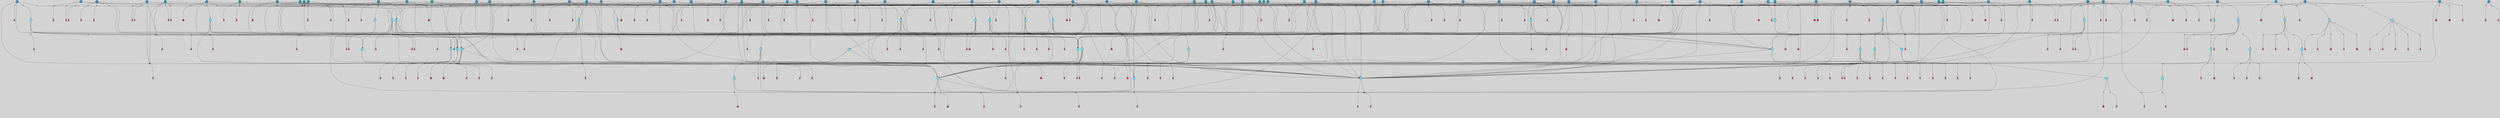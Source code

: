 // File exported with GEGELATI v1.3.1
// On the 2024-04-08 17:22:36
// With the File::TPGGraphDotExporter
digraph{
	graph[pad = "0.212, 0.055" bgcolor = lightgray]
	node[shape=circle style = filled label = ""]
		T3 [fillcolor="#66ddff"]
		T7 [fillcolor="#66ddff"]
		T9 [fillcolor="#66ddff"]
		T11 [fillcolor="#66ddff"]
		T27 [fillcolor="#66ddff"]
		T54 [fillcolor="#66ddff"]
		T95 [fillcolor="#66ddff"]
		T96 [fillcolor="#66ddff"]
		T111 [fillcolor="#66ddff"]
		T129 [fillcolor="#66ddff"]
		T212 [fillcolor="#66ddff"]
		T214 [fillcolor="#66ddff"]
		T239 [fillcolor="#66ddff"]
		T242 [fillcolor="#66ddff"]
		T277 [fillcolor="#66ddff"]
		T280 [fillcolor="#1199bb"]
		T282 [fillcolor="#66ddff"]
		T286 [fillcolor="#1199bb"]
		T305 [fillcolor="#66ddff"]
		T326 [fillcolor="#66ddff"]
		T327 [fillcolor="#66ddff"]
		T328 [fillcolor="#1199bb"]
		T329 [fillcolor="#66ddff"]
		T330 [fillcolor="#66ddff"]
		T331 [fillcolor="#66ddff"]
		T332 [fillcolor="#66ddff"]
		T333 [fillcolor="#1199bb"]
		T334 [fillcolor="#66ddff"]
		T335 [fillcolor="#66ddff"]
		T336 [fillcolor="#66ddff"]
		T337 [fillcolor="#66ddff"]
		T338 [fillcolor="#66ddff"]
		T414 [fillcolor="#1199bb"]
		T416 [fillcolor="#66ddff"]
		T419 [fillcolor="#1199bb"]
		T424 [fillcolor="#1199bb"]
		T430 [fillcolor="#1199bb"]
		T431 [fillcolor="#1199bb"]
		T432 [fillcolor="#1199bb"]
		T433 [fillcolor="#1199bb"]
		T434 [fillcolor="#66ddff"]
		T435 [fillcolor="#1199bb"]
		T65 [fillcolor="#1199bb"]
		T437 [fillcolor="#1199bb"]
		T438 [fillcolor="#1199bb"]
		T439 [fillcolor="#1199bb"]
		T441 [fillcolor="#1199bb"]
		T442 [fillcolor="#1199bb"]
		T445 [fillcolor="#1199bb"]
		T446 [fillcolor="#1199bb"]
		T447 [fillcolor="#1199bb"]
		T448 [fillcolor="#1199bb"]
		T449 [fillcolor="#1199bb"]
		T450 [fillcolor="#1199bb"]
		T451 [fillcolor="#1199bb"]
		T453 [fillcolor="#1199bb"]
		T458 [fillcolor="#1199bb"]
		T459 [fillcolor="#1199bb"]
		T460 [fillcolor="#1199bb"]
		T464 [fillcolor="#66ddff"]
		T465 [fillcolor="#1199bb"]
		T467 [fillcolor="#1199bb"]
		T469 [fillcolor="#1199bb"]
		T470 [fillcolor="#1199bb"]
		T478 [fillcolor="#1199bb"]
		T481 [fillcolor="#1199bb"]
		T482 [fillcolor="#66ddff"]
		T489 [fillcolor="#1199bb"]
		T497 [fillcolor="#1199bb"]
		T500 [fillcolor="#66ddff"]
		T501 [fillcolor="#1199bb"]
		T505 [fillcolor="#1199bb"]
		T506 [fillcolor="#1199bb"]
		T508 [fillcolor="#1199bb"]
		T509 [fillcolor="#1199bb"]
		T510 [fillcolor="#1199bb"]
		T511 [fillcolor="#1199bb"]
		T514 [fillcolor="#1199bb"]
		T524 [fillcolor="#1199bb"]
		T526 [fillcolor="#1199bb"]
		T530 [fillcolor="#1199bb"]
		T531 [fillcolor="#1199bb"]
		T532 [fillcolor="#1199bb"]
		T535 [fillcolor="#1199bb"]
		T541 [fillcolor="#66ddff"]
		T542 [fillcolor="#1199bb"]
		T543 [fillcolor="#1199bb"]
		T546 [fillcolor="#1199bb"]
		T547 [fillcolor="#1199bb"]
		T553 [fillcolor="#1199bb"]
		T554 [fillcolor="#1199bb"]
		T555 [fillcolor="#1199bb"]
		T556 [fillcolor="#1199bb"]
		T557 [fillcolor="#1199bb"]
		T563 [fillcolor="#1199bb"]
		T564 [fillcolor="#1199bb"]
		T567 [fillcolor="#1199bb"]
		T569 [fillcolor="#1199bb"]
		T571 [fillcolor="#1199bb"]
		T572 [fillcolor="#1199bb"]
		T575 [fillcolor="#1199bb"]
		T576 [fillcolor="#1199bb"]
		T578 [fillcolor="#1199bb"]
		T580 [fillcolor="#66ddff"]
		T581 [fillcolor="#66ddff"]
		T582 [fillcolor="#66ddff"]
		T48 [fillcolor="#66ddff"]
		T583 [fillcolor="#1199bb"]
		T584 [fillcolor="#66ddff"]
		T585 [fillcolor="#66ddff"]
		T586 [fillcolor="#66ddff"]
		T587 [fillcolor="#66ddff"]
		T588 [fillcolor="#66ddff"]
		T589 [fillcolor="#1199bb"]
		T590 [fillcolor="#1199bb"]
		T591 [fillcolor="#1199bb"]
		T592 [fillcolor="#1199bb"]
		T593 [fillcolor="#1199bb"]
		T594 [fillcolor="#1199bb"]
		T595 [fillcolor="#1199bb"]
		T596 [fillcolor="#1199bb"]
		T597 [fillcolor="#1199bb"]
		T598 [fillcolor="#1199bb"]
		P5945 [fillcolor="#cccccc" shape=point] //6|
		I5945 [shape=box style=invis label="6|1&2|6#1|7&#92;n10|7&2|0#1|5&#92;n9|4&0|1#2|2&#92;n8|6&0|0#1|0&#92;n"]
		P5945 -> I5945[style=invis]
		A4449 [fillcolor="#ff3366" shape=box margin=0.03 width=0 height=0 label="3"]
		T3 -> P5945 -> A4449
		P5946 [fillcolor="#cccccc" shape=point] //3|
		I5946 [shape=box style=invis label="7|6&2|4#0|2&#92;n10|3&2|7#1|4&#92;n11|6&0|4#0|1&#92;n7|1&0|0#2|6&#92;n7|6&0|3#2|6&#92;n4|0&2|6#0|1&#92;n4|4&2|5#0|2&#92;n4|6&0|4#2|7&#92;n10|0&2|3#1|5&#92;n2|6&0|5#0|2&#92;n1|0&2|3#0|7&#92;n1|6&2|0#0|5&#92;n6|2&0|1#0|7&#92;n9|2&0|3#2|7&#92;n5|3&0|6#0|6&#92;n1|7&2|5#2|3&#92;n8|1&2|7#0|6&#92;n1|0&2|5#2|1&#92;n7|1&2|2#2|5&#92;n7|4&2|6#0|3&#92;n"]
		P5946 -> I5946[style=invis]
		A4450 [fillcolor="#ff3366" shape=box margin=0.03 width=0 height=0 label="4"]
		T3 -> P5946 -> A4450
		P5947 [fillcolor="#cccccc" shape=point] //-3|
		I5947 [shape=box style=invis label="1|6&2|7#0|7&#92;n10|2&0|7#1|3&#92;n9|6&2|7#2|2&#92;n5|3&0|7#0|7&#92;n1|6&2|3#0|0&#92;n2|3&2|3#2|2&#92;n5|1&2|6#0|6&#92;n"]
		P5947 -> I5947[style=invis]
		A4451 [fillcolor="#ff3366" shape=box margin=0.03 width=0 height=0 label="7"]
		T7 -> P5947 -> A4451
		P5948 [fillcolor="#cccccc" shape=point] //5|
		I5948 [shape=box style=invis label="0|5&2|3#0|1&#92;n0|6&2|1#2|4&#92;n6|2&2|6#0|7&#92;n7|4&0|3#0|1&#92;n5|4&0|7#1|6&#92;n9|1&0|5#2|2&#92;n6|3&2|3#1|7&#92;n11|7&2|4#1|6&#92;n2|5&0|1#0|0&#92;n4|7&0|0#0|2&#92;n6|2&0|6#0|0&#92;n2|1&2|6#2|4&#92;n10|0&2|0#1|0&#92;n6|6&2|4#0|6&#92;n"]
		P5948 -> I5948[style=invis]
		A4452 [fillcolor="#ff3366" shape=box margin=0.03 width=0 height=0 label="8"]
		T7 -> P5948 -> A4452
		P5949 [fillcolor="#cccccc" shape=point] //-6|
		I5949 [shape=box style=invis label="11|1&0|7#2|0&#92;n10|4&0|1#1|0&#92;n4|3&2|4#2|1&#92;n0|5&2|0#0|0&#92;n6|1&0|0#0|3&#92;n8|2&2|0#0|4&#92;n11|4&2|0#1|6&#92;n7|0&2|6#2|3&#92;n5|3&2|6#2|0&#92;n2|0&2|0#0|4&#92;n"]
		P5949 -> I5949[style=invis]
		A4453 [fillcolor="#ff3366" shape=box margin=0.03 width=0 height=0 label="9"]
		T9 -> P5949 -> A4453
		P5950 [fillcolor="#cccccc" shape=point] //2|
		I5950 [shape=box style=invis label="6|3&2|7#1|4&#92;n8|6&0|0#2|5&#92;n2|1&0|2#0|3&#92;n8|7&0|6#0|4&#92;n2|1&2|0#0|1&#92;n0|0&2|2#2|3&#92;n6|6&0|7#2|1&#92;n6|1&0|7#2|6&#92;n5|4&2|7#0|4&#92;n0|3&0|4#2|0&#92;n11|0&2|0#2|5&#92;n4|5&2|5#2|4&#92;n5|7&0|6#0|4&#92;n9|7&2|5#0|3&#92;n5|4&2|1#0|3&#92;n5|3&0|1#1|7&#92;n0|4&0|3#2|5&#92;n"]
		P5950 -> I5950[style=invis]
		A4454 [fillcolor="#ff3366" shape=box margin=0.03 width=0 height=0 label="10"]
		T9 -> P5950 -> A4454
		P5951 [fillcolor="#cccccc" shape=point] //6|
		I5951 [shape=box style=invis label="3|0&2|7#2|2&#92;n3|2&0|4#2|5&#92;n5|1&0|2#1|0&#92;n8|7&0|1#2|0&#92;n8|5&0|3#0|6&#92;n0|2&0|2#2|3&#92;n1|5&2|5#0|5&#92;n5|6&0|6#0|7&#92;n6|7&0|0#2|6&#92;n1|2&2|3#0|0&#92;n7|7&2|3#0|4&#92;n0|7&2|7#0|6&#92;n1|0&2|2#2|7&#92;n4|4&0|1#0|0&#92;n"]
		P5951 -> I5951[style=invis]
		A4455 [fillcolor="#ff3366" shape=box margin=0.03 width=0 height=0 label="11"]
		T11 -> P5951 -> A4455
		P5952 [fillcolor="#cccccc" shape=point] //-4|
		I5952 [shape=box style=invis label="4|1&0|4#2|6&#92;n1|2&2|2#2|0&#92;n1|2&2|0#0|6&#92;n8|4&2|3#2|5&#92;n5|5&2|1#1|0&#92;n"]
		P5952 -> I5952[style=invis]
		A4456 [fillcolor="#ff3366" shape=box margin=0.03 width=0 height=0 label="12"]
		T11 -> P5952 -> A4456
		P5953 [fillcolor="#cccccc" shape=point] //2|
		I5953 [shape=box style=invis label="9|1&2|3#0|1&#92;n5|2&2|0#2|4&#92;n3|6&2|5#2|7&#92;n7|0&2|5#0|4&#92;n1|2&0|3#0|5&#92;n7|3&2|7#0|0&#92;n"]
		P5953 -> I5953[style=invis]
		A4457 [fillcolor="#ff3366" shape=box margin=0.03 width=0 height=0 label="2"]
		T27 -> P5953 -> A4457
		P5954 [fillcolor="#cccccc" shape=point] //-6|
		I5954 [shape=box style=invis label="7|5&0|4#0|4&#92;n11|0&2|5#2|1&#92;n"]
		P5954 -> I5954[style=invis]
		A4458 [fillcolor="#ff3366" shape=box margin=0.03 width=0 height=0 label="3"]
		T27 -> P5954 -> A4458
		T27 -> P5946
		P5955 [fillcolor="#cccccc" shape=point] //0|
		I5955 [shape=box style=invis label="2|5&0|1#0|6&#92;n6|1&2|2#2|7&#92;n8|0&0|3#1|4&#92;n4|3&2|5#2|4&#92;n8|1&2|4#0|0&#92;n6|6&0|1#2|6&#92;n11|7&2|4#2|5&#92;n6|2&2|4#0|2&#92;n8|5&2|4#2|4&#92;n2|1&2|1#2|2&#92;n2|7&2|5#2|6&#92;n9|7&0|5#0|4&#92;n1|2&0|5#2|6&#92;n4|2&2|3#2|7&#92;n3|3&2|1#0|2&#92;n"]
		P5955 -> I5955[style=invis]
		A4459 [fillcolor="#ff3366" shape=box margin=0.03 width=0 height=0 label="5"]
		T27 -> P5955 -> A4459
		P5956 [fillcolor="#cccccc" shape=point] //0|
		I5956 [shape=box style=invis label="4|0&0|3#2|7&#92;n10|2&0|3#1|7&#92;n3|5&0|2#0|3&#92;n4|5&0|0#2|1&#92;n10|7&2|0#1|2&#92;n5|3&2|3#1|6&#92;n9|5&2|0#0|4&#92;n5|4&2|7#0|2&#92;n10|3&2|7#1|4&#92;n7|2&0|1#2|6&#92;n8|6&0|5#0|5&#92;n8|7&2|3#0|5&#92;n2|6&2|4#0|0&#92;n"]
		P5956 -> I5956[style=invis]
		A4460 [fillcolor="#ff3366" shape=box margin=0.03 width=0 height=0 label="5"]
		T27 -> P5956 -> A4460
		P5957 [fillcolor="#cccccc" shape=point] //8|
		I5957 [shape=box style=invis label="9|0&0|1#2|0&#92;n10|1&2|5#1|4&#92;n8|2&2|6#0|4&#92;n2|4&2|5#2|3&#92;n4|2&2|2#0|2&#92;n7|5&0|2#0|0&#92;n8|2&2|1#1|3&#92;n8|7&0|7#2|1&#92;n1|1&0|0#0|7&#92;n5|6&2|5#1|0&#92;n6|6&2|5#0|0&#92;n11|4&0|3#2|6&#92;n4|2&2|4#0|7&#92;n5|6&0|1#2|0&#92;n11|3&0|2#0|7&#92;n"]
		P5957 -> I5957[style=invis]
		A4461 [fillcolor="#ff3366" shape=box margin=0.03 width=0 height=0 label="6"]
		T54 -> P5957 -> A4461
		P5958 [fillcolor="#cccccc" shape=point] //5|
		I5958 [shape=box style=invis label="3|0&2|0#0|1&#92;n3|0&0|7#0|1&#92;n5|3&0|2#2|6&#92;n4|4&2|4#2|6&#92;n11|2&0|7#1|6&#92;n2|7&2|2#2|5&#92;n9|3&2|6#2|7&#92;n7|7&0|0#0|4&#92;n6|1&2|4#2|3&#92;n5|4&2|0#1|6&#92;n1|3&0|7#0|4&#92;n"]
		P5958 -> I5958[style=invis]
		A4462 [fillcolor="#ff3366" shape=box margin=0.03 width=0 height=0 label="7"]
		T54 -> P5958 -> A4462
		P5959 [fillcolor="#cccccc" shape=point] //-10|
		I5959 [shape=box style=invis label="3|6&0|0#0|4&#92;n4|1&2|4#0|1&#92;n5|1&0|1#0|4&#92;n5|5&2|6#0|5&#92;n6|5&0|6#0|3&#92;n11|1&2|0#0|1&#92;n0|7&2|0#0|3&#92;n1|2&0|6#0|1&#92;n8|0&0|4#2|0&#92;n0|4&0|7#2|7&#92;n7|0&2|7#1|3&#92;n3|1&0|5#2|5&#92;n5|1&0|4#0|3&#92;n2|2&0|2#0|0&#92;n8|3&0|1#0|7&#92;n3|0&0|3#0|5&#92;n7|2&0|5#2|0&#92;n6|3&2|7#1|5&#92;n4|7&2|7#2|1&#92;n"]
		P5959 -> I5959[style=invis]
		A4463 [fillcolor="#ff3366" shape=box margin=0.03 width=0 height=0 label="14"]
		T54 -> P5959 -> A4463
		T54 -> P5948
		P5960 [fillcolor="#cccccc" shape=point] //4|
		I5960 [shape=box style=invis label="4|3&0|6#0|3&#92;n5|7&2|3#2|2&#92;n5|6&0|7#1|2&#92;n1|4&2|6#0|3&#92;n8|4&2|1#2|5&#92;n9|5&2|4#1|4&#92;n2|4&0|5#0|7&#92;n10|0&0|6#1|3&#92;n3|0&0|6#0|2&#92;n2|7&2|7#2|6&#92;n5|2&0|5#1|5&#92;n10|4&2|5#1|7&#92;n4|0&0|4#2|4&#92;n11|1&0|4#2|6&#92;n10|6&2|0#1|4&#92;n9|7&0|3#1|4&#92;n4|5&2|7#0|6&#92;n11|5&2|6#2|3&#92;n0|3&0|5#0|1&#92;n"]
		P5960 -> I5960[style=invis]
		A4464 [fillcolor="#ff3366" shape=box margin=0.03 width=0 height=0 label="13"]
		T95 -> P5960 -> A4464
		P5961 [fillcolor="#cccccc" shape=point] //8|
		I5961 [shape=box style=invis label="9|7&0|5#2|5&#92;n3|3&2|3#0|2&#92;n9|5&2|2#1|0&#92;n2|3&0|6#0|3&#92;n4|4&2|5#2|7&#92;n11|3&2|0#1|5&#92;n6|6&2|1#2|2&#92;n4|6&0|1#2|2&#92;n2|5&2|7#2|2&#92;n7|7&2|2#2|3&#92;n6|5&0|3#2|6&#92;n6|7&0|6#0|2&#92;n"]
		P5961 -> I5961[style=invis]
		A4465 [fillcolor="#ff3366" shape=box margin=0.03 width=0 height=0 label="14"]
		T95 -> P5961 -> A4465
		P5962 [fillcolor="#cccccc" shape=point] //2|
		I5962 [shape=box style=invis label="4|1&0|4#2|6&#92;n5|5&2|1#1|0&#92;n1|0&2|0#0|6&#92;n8|4&2|3#2|5&#92;n"]
		P5962 -> I5962[style=invis]
		T95 -> P5962 -> T11
		P5963 [fillcolor="#cccccc" shape=point] //-9|
		I5963 [shape=box style=invis label="2|0&2|0#2|1&#92;n4|4&2|4#2|6&#92;n9|1&0|3#1|7&#92;n5|3&0|2#2|6&#92;n2|7&2|2#2|5&#92;n5|4&2|0#1|6&#92;n3|0&0|7#0|1&#92;n1|3&0|7#0|4&#92;n11|6&2|2#0|7&#92;n7|7&0|0#0|4&#92;n11|0&0|7#1|6&#92;n9|3&2|6#2|7&#92;n"]
		P5963 -> I5963[style=invis]
		A4466 [fillcolor="#ff3366" shape=box margin=0.03 width=0 height=0 label="7"]
		T95 -> P5963 -> A4466
		P5964 [fillcolor="#cccccc" shape=point] //-8|
		I5964 [shape=box style=invis label="7|5&0|4#2|4&#92;n"]
		P5964 -> I5964[style=invis]
		A4467 [fillcolor="#ff3366" shape=box margin=0.03 width=0 height=0 label="3"]
		T95 -> P5964 -> A4467
		P5965 [fillcolor="#cccccc" shape=point] //6|
		I5965 [shape=box style=invis label="0|5&2|3#0|1&#92;n0|6&2|1#2|4&#92;n9|1&0|5#2|2&#92;n7|4&0|3#0|1&#92;n5|4&0|7#1|6&#92;n2|5&0|1#0|0&#92;n6|3&2|3#1|7&#92;n11|7&2|4#1|6&#92;n6|2&2|6#0|1&#92;n4|7&0|0#0|2&#92;n6|2&0|6#0|0&#92;n9|1&2|6#2|4&#92;n10|0&2|0#1|0&#92;n6|6&2|4#0|6&#92;n"]
		P5965 -> I5965[style=invis]
		A4468 [fillcolor="#ff3366" shape=box margin=0.03 width=0 height=0 label="8"]
		T96 -> P5965 -> A4468
		P5966 [fillcolor="#cccccc" shape=point] //5|
		I5966 [shape=box style=invis label="10|4&0|1#1|0&#92;n4|3&2|4#2|1&#92;n2|0&2|0#0|4&#92;n6|1&0|0#0|3&#92;n8|2&2|0#0|4&#92;n0|0&0|0#0|0&#92;n11|4&2|0#1|6&#92;n7|0&2|6#2|3&#92;n5|3&2|6#2|0&#92;n0|0&2|0#0|0&#92;n"]
		P5966 -> I5966[style=invis]
		A4469 [fillcolor="#ff3366" shape=box margin=0.03 width=0 height=0 label="9"]
		T96 -> P5966 -> A4469
		T96 -> P5945
		P5967 [fillcolor="#cccccc" shape=point] //1|
		I5967 [shape=box style=invis label="5|4&0|7#1|6&#92;n0|6&2|1#2|4&#92;n7|4&0|3#0|1&#92;n0|5&2|3#0|1&#92;n9|1&0|5#2|2&#92;n6|3&2|3#1|7&#92;n11|7&2|4#1|6&#92;n2|5&0|1#0|0&#92;n7|5&2|3#1|1&#92;n4|7&0|0#0|2&#92;n6|2&0|6#0|0&#92;n2|1&2|6#2|4&#92;n10|0&2|7#1|0&#92;n6|6&2|4#0|6&#92;n"]
		P5967 -> I5967[style=invis]
		A4470 [fillcolor="#ff3366" shape=box margin=0.03 width=0 height=0 label="8"]
		T96 -> P5967 -> A4470
		P5968 [fillcolor="#cccccc" shape=point] //-3|
		I5968 [shape=box style=invis label="8|1&2|3#0|5&#92;n0|6&0|5#0|5&#92;n3|7&2|1#0|6&#92;n3|5&0|1#0|0&#92;n9|5&2|0#0|4&#92;n3|5&0|2#0|3&#92;n10|6&2|4#1|0&#92;n9|4&2|7#2|6&#92;n1|7&2|5#2|2&#92;n"]
		P5968 -> I5968[style=invis]
		A4471 [fillcolor="#ff3366" shape=box margin=0.03 width=0 height=0 label="5"]
		T96 -> P5968 -> A4471
		P5969 [fillcolor="#cccccc" shape=point] //-5|
		I5969 [shape=box style=invis label="0|0&2|3#0|2&#92;n10|5&0|6#1|3&#92;n7|3&0|6#2|3&#92;n3|4&0|6#0|6&#92;n10|5&0|2#1|1&#92;n5|0&0|1#0|3&#92;n6|6&2|5#1|5&#92;n7|4&0|2#1|7&#92;n5|7&0|1#2|5&#92;n1|5&0|0#0|3&#92;n7|5&2|1#2|6&#92;n9|0&0|2#0|0&#92;n4|0&2|4#0|0&#92;n4|6&0|0#2|3&#92;n3|1&0|6#2|5&#92;n7|7&2|1#2|3&#92;n9|4&2|2#0|6&#92;n"]
		P5969 -> I5969[style=invis]
		T111 -> P5969 -> T9
		P5970 [fillcolor="#cccccc" shape=point] //7|
		I5970 [shape=box style=invis label="7|4&2|1#2|0&#92;n4|1&2|4#2|3&#92;n5|0&2|0#2|2&#92;n6|1&2|4#2|6&#92;n"]
		P5970 -> I5970[style=invis]
		A4472 [fillcolor="#ff3366" shape=box margin=0.03 width=0 height=0 label="9"]
		T111 -> P5970 -> A4472
		P5971 [fillcolor="#cccccc" shape=point] //2|
		I5971 [shape=box style=invis label="3|0&2|0#0|1&#92;n11|2&0|7#1|6&#92;n8|7&2|4#0|5&#92;n5|3&0|2#2|6&#92;n4|4&2|4#2|6&#92;n3|0&0|7#0|1&#92;n2|7&2|2#2|5&#92;n9|3&2|6#2|7&#92;n7|7&0|0#0|4&#92;n6|1&2|4#1|3&#92;n5|4&2|0#1|6&#92;n1|3&0|7#0|4&#92;n"]
		P5971 -> I5971[style=invis]
		A4473 [fillcolor="#ff3366" shape=box margin=0.03 width=0 height=0 label="7"]
		T111 -> P5971 -> A4473
		T111 -> P5949
		T129 -> P5957
		T129 -> P5958
		P5972 [fillcolor="#cccccc" shape=point] //10|
		I5972 [shape=box style=invis label="4|5&2|7#2|1&#92;n1|7&2|3#0|6&#92;n3|5&2|2#0|3&#92;n10|3&0|7#1|4&#92;n7|1&0|4#2|6&#92;n10|2&0|3#1|7&#92;n9|5&2|0#0|4&#92;n4|0&0|3#2|7&#92;n11|4&2|6#1|2&#92;n5|4&2|7#0|2&#92;n2|6&2|4#0|0&#92;n6|5&0|7#2|1&#92;n5|3&2|3#1|6&#92;n10|7&2|0#1|2&#92;n"]
		P5972 -> I5972[style=invis]
		A4474 [fillcolor="#ff3366" shape=box margin=0.03 width=0 height=0 label="5"]
		T129 -> P5972 -> A4474
		P5973 [fillcolor="#cccccc" shape=point] //5|
		I5973 [shape=box style=invis label="9|4&2|3#1|3&#92;n0|4&2|4#0|5&#92;n6|1&2|6#2|5&#92;n4|0&0|5#2|0&#92;n"]
		P5973 -> I5973[style=invis]
		A4475 [fillcolor="#ff3366" shape=box margin=0.03 width=0 height=0 label="7"]
		T129 -> P5973 -> A4475
		P5974 [fillcolor="#cccccc" shape=point] //6|
		I5974 [shape=box style=invis label="9|4&2|7#0|6&#92;n8|4&0|1#1|0&#92;n1|3&0|0#2|1&#92;n2|4&0|6#2|2&#92;n5|1&2|5#0|7&#92;n3|0&0|3#2|6&#92;n2|2&2|6#0|2&#92;n8|4&0|4#2|2&#92;n5|1&2|4#0|3&#92;n9|4&0|6#0|6&#92;n5|0&2|2#1|5&#92;n11|7&0|0#1|1&#92;n0|4&0|3#0|3&#92;n7|7&2|4#2|5&#92;n1|5&0|1#2|1&#92;n"]
		P5974 -> I5974[style=invis]
		A4476 [fillcolor="#ff3366" shape=box margin=0.03 width=0 height=0 label="1"]
		T129 -> P5974 -> A4476
		P5975 [fillcolor="#cccccc" shape=point] //6|
		I5975 [shape=box style=invis label="9|4&2|7#0|6&#92;n8|4&0|1#1|0&#92;n1|3&0|0#2|1&#92;n2|4&0|6#2|2&#92;n5|1&2|5#0|7&#92;n3|0&0|3#2|6&#92;n2|2&2|6#0|2&#92;n8|4&0|4#2|2&#92;n5|1&2|4#0|3&#92;n9|4&0|6#0|6&#92;n5|0&2|2#1|5&#92;n11|7&0|0#1|1&#92;n0|4&0|3#0|3&#92;n7|7&2|4#2|5&#92;n1|5&0|1#2|1&#92;n"]
		P5975 -> I5975[style=invis]
		A4477 [fillcolor="#ff3366" shape=box margin=0.03 width=0 height=0 label="1"]
		T212 -> P5975 -> A4477
		P5976 [fillcolor="#cccccc" shape=point] //10|
		I5976 [shape=box style=invis label="4|5&2|7#2|1&#92;n1|7&2|3#0|6&#92;n3|5&2|2#0|3&#92;n10|3&0|7#1|4&#92;n7|1&0|4#2|6&#92;n10|2&0|3#1|7&#92;n9|5&2|0#0|4&#92;n4|0&0|3#2|7&#92;n11|4&2|6#1|2&#92;n5|4&2|7#0|2&#92;n2|6&2|4#0|0&#92;n6|5&0|7#2|1&#92;n5|3&2|3#1|6&#92;n10|7&2|0#1|2&#92;n"]
		P5976 -> I5976[style=invis]
		A4478 [fillcolor="#ff3366" shape=box margin=0.03 width=0 height=0 label="5"]
		T212 -> P5976 -> A4478
		P5977 [fillcolor="#cccccc" shape=point] //8|
		I5977 [shape=box style=invis label="9|0&0|1#2|0&#92;n10|1&2|5#1|4&#92;n8|2&2|6#0|4&#92;n2|4&2|5#2|3&#92;n4|2&2|2#0|2&#92;n7|5&0|2#0|0&#92;n8|2&2|1#1|3&#92;n8|7&0|7#2|1&#92;n1|1&0|0#0|7&#92;n5|6&2|5#1|0&#92;n6|6&2|5#0|0&#92;n11|4&0|3#2|6&#92;n4|2&2|4#0|7&#92;n5|6&0|1#2|0&#92;n11|3&0|2#0|7&#92;n"]
		P5977 -> I5977[style=invis]
		A4479 [fillcolor="#ff3366" shape=box margin=0.03 width=0 height=0 label="6"]
		T212 -> P5977 -> A4479
		P5978 [fillcolor="#cccccc" shape=point] //5|
		I5978 [shape=box style=invis label="3|0&2|0#0|1&#92;n3|0&0|7#0|1&#92;n5|3&0|2#2|6&#92;n4|4&2|4#2|6&#92;n11|2&0|7#1|6&#92;n2|7&2|2#2|5&#92;n9|3&2|6#2|7&#92;n7|7&0|0#0|4&#92;n6|1&2|4#2|3&#92;n5|4&2|0#1|6&#92;n1|3&0|7#0|4&#92;n"]
		P5978 -> I5978[style=invis]
		A4480 [fillcolor="#ff3366" shape=box margin=0.03 width=0 height=0 label="7"]
		T212 -> P5978 -> A4480
		P5979 [fillcolor="#cccccc" shape=point] //5|
		I5979 [shape=box style=invis label="9|4&2|3#1|3&#92;n0|4&2|4#0|5&#92;n6|1&2|6#2|5&#92;n4|0&0|5#2|0&#92;n"]
		P5979 -> I5979[style=invis]
		A4481 [fillcolor="#ff3366" shape=box margin=0.03 width=0 height=0 label="7"]
		T212 -> P5979 -> A4481
		P5980 [fillcolor="#cccccc" shape=point] //6|
		I5980 [shape=box style=invis label="9|4&2|7#0|6&#92;n8|4&0|1#1|0&#92;n1|3&0|0#2|1&#92;n2|4&0|6#2|2&#92;n5|1&2|5#0|7&#92;n3|0&0|3#2|6&#92;n2|2&2|6#0|2&#92;n8|4&0|4#2|2&#92;n5|1&2|4#0|3&#92;n9|4&0|6#0|6&#92;n5|0&2|2#1|5&#92;n11|7&0|0#1|1&#92;n0|4&0|3#0|3&#92;n7|7&2|4#2|5&#92;n1|5&0|1#2|1&#92;n"]
		P5980 -> I5980[style=invis]
		A4482 [fillcolor="#ff3366" shape=box margin=0.03 width=0 height=0 label="1"]
		T214 -> P5980 -> A4482
		P5981 [fillcolor="#cccccc" shape=point] //10|
		I5981 [shape=box style=invis label="4|5&2|7#2|1&#92;n1|7&2|3#0|6&#92;n3|5&2|2#0|3&#92;n10|3&0|7#1|4&#92;n7|1&0|4#2|6&#92;n10|2&0|3#1|7&#92;n9|5&2|0#0|4&#92;n4|0&0|3#2|7&#92;n11|4&2|6#1|2&#92;n5|4&2|7#0|2&#92;n2|6&2|4#0|0&#92;n6|5&0|7#2|1&#92;n5|3&2|3#1|6&#92;n10|7&2|0#1|2&#92;n"]
		P5981 -> I5981[style=invis]
		A4483 [fillcolor="#ff3366" shape=box margin=0.03 width=0 height=0 label="5"]
		T214 -> P5981 -> A4483
		P5982 [fillcolor="#cccccc" shape=point] //5|
		I5982 [shape=box style=invis label="3|0&2|0#0|1&#92;n3|0&0|7#0|1&#92;n5|3&0|2#2|6&#92;n4|4&2|4#2|6&#92;n11|2&0|7#1|6&#92;n2|7&2|2#2|5&#92;n9|3&2|6#2|7&#92;n7|7&0|0#0|4&#92;n6|1&2|4#2|3&#92;n5|4&2|0#1|6&#92;n1|3&0|7#0|4&#92;n"]
		P5982 -> I5982[style=invis]
		A4484 [fillcolor="#ff3366" shape=box margin=0.03 width=0 height=0 label="7"]
		T214 -> P5982 -> A4484
		P5983 [fillcolor="#cccccc" shape=point] //8|
		I5983 [shape=box style=invis label="9|0&0|1#2|0&#92;n10|1&2|5#1|4&#92;n8|2&2|6#0|4&#92;n2|4&2|5#2|3&#92;n4|2&2|2#0|2&#92;n7|5&0|2#0|0&#92;n8|2&2|1#1|3&#92;n8|7&0|7#2|1&#92;n1|1&0|0#0|7&#92;n5|6&2|5#1|0&#92;n6|6&2|5#0|0&#92;n11|4&0|3#2|6&#92;n4|2&2|4#0|7&#92;n5|6&0|1#2|0&#92;n11|3&0|2#0|7&#92;n"]
		P5983 -> I5983[style=invis]
		A4485 [fillcolor="#ff3366" shape=box margin=0.03 width=0 height=0 label="6"]
		T214 -> P5983 -> A4485
		P5984 [fillcolor="#cccccc" shape=point] //5|
		I5984 [shape=box style=invis label="9|4&2|3#1|3&#92;n0|4&2|4#0|5&#92;n6|1&2|6#2|5&#92;n4|0&0|5#2|0&#92;n"]
		P5984 -> I5984[style=invis]
		A4486 [fillcolor="#ff3366" shape=box margin=0.03 width=0 height=0 label="7"]
		T214 -> P5984 -> A4486
		P5985 [fillcolor="#cccccc" shape=point] //-4|
		I5985 [shape=box style=invis label="3|0&2|0#2|1&#92;n11|0&0|7#1|6&#92;n11|6&2|2#0|7&#92;n4|4&2|4#2|6&#92;n2|7&2|2#0|5&#92;n1|3&0|4#0|4&#92;n5|3&0|2#2|6&#92;n7|7&0|0#0|4&#92;n6|1&2|4#2|3&#92;n10|0&0|7#1|4&#92;n3|0&0|7#0|1&#92;n9|3&2|6#2|7&#92;n"]
		P5985 -> I5985[style=invis]
		A4487 [fillcolor="#ff3366" shape=box margin=0.03 width=0 height=0 label="7"]
		T239 -> P5985 -> A4487
		P5986 [fillcolor="#cccccc" shape=point] //-2|
		I5986 [shape=box style=invis label="9|5&0|3#2|4&#92;n9|0&2|0#0|1&#92;n0|2&2|2#2|0&#92;n6|7&0|6#1|2&#92;n3|6&0|3#0|5&#92;n10|7&0|6#1|1&#92;n8|5&2|4#2|2&#92;n11|7&2|7#0|5&#92;n2|7&2|5#0|3&#92;n7|0&2|4#1|6&#92;n6|5&0|0#0|6&#92;n1|5&0|4#0|0&#92;n4|6&2|2#0|6&#92;n3|3&2|1#0|5&#92;n4|7&0|0#2|4&#92;n5|5&2|5#0|2&#92;n2|6&0|0#2|0&#92;n9|1&2|6#2|2&#92;n"]
		P5986 -> I5986[style=invis]
		T239 -> P5986 -> T96
		P5987 [fillcolor="#cccccc" shape=point] //-7|
		I5987 [shape=box style=invis label="11|2&2|6#1|1&#92;n2|3&0|6#2|3&#92;n10|0&0|2#1|4&#92;n"]
		P5987 -> I5987[style=invis]
		T239 -> P5987 -> T111
		P5988 [fillcolor="#cccccc" shape=point] //7|
		I5988 [shape=box style=invis label="7|0&2|1#2|0&#92;n9|7&2|1#1|7&#92;n8|2&0|1#1|0&#92;n6|6&0|2#1|1&#92;n2|2&0|5#0|0&#92;n5|7&0|0#2|1&#92;n5|1&2|5#1|5&#92;n4|7&2|4#2|3&#92;n10|5&2|2#1|5&#92;n1|3&2|2#2|0&#92;n10|2&2|6#1|5&#92;n"]
		P5988 -> I5988[style=invis]
		A4488 [fillcolor="#ff3366" shape=box margin=0.03 width=0 height=0 label="1"]
		T239 -> P5988 -> A4488
		T239 -> P5968
		P5989 [fillcolor="#cccccc" shape=point] //5|
		I5989 [shape=box style=invis label="1|6&2|7#0|7&#92;n9|2&2|7#2|2&#92;n10|2&0|7#1|3&#92;n5|3&0|7#0|7&#92;n7|0&2|7#2|2&#92;n1|6&2|3#0|0&#92;n2|3&2|3#2|2&#92;n"]
		P5989 -> I5989[style=invis]
		A4489 [fillcolor="#ff3366" shape=box margin=0.03 width=0 height=0 label="7"]
		T242 -> P5989 -> A4489
		P5990 [fillcolor="#cccccc" shape=point] //-8|
		I5990 [shape=box style=invis label="7|5&0|2#2|1&#92;n1|0&2|6#0|0&#92;n7|1&2|6#1|1&#92;n8|7&0|3#1|6&#92;n3|7&2|3#2|4&#92;n"]
		P5990 -> I5990[style=invis]
		A4490 [fillcolor="#ff3366" shape=box margin=0.03 width=0 height=0 label="2"]
		T242 -> P5990 -> A4490
		P5991 [fillcolor="#cccccc" shape=point] //-3|
		I5991 [shape=box style=invis label="1|1&2|1#0|1&#92;n1|4&0|0#2|4&#92;n11|0&2|3#0|2&#92;n11|6&0|4#0|1&#92;n5|2&0|6#1|5&#92;n3|7&2|6#2|7&#92;n7|7&0|1#2|1&#92;n9|5&2|2#2|0&#92;n6|5&2|6#1|4&#92;n0|7&0|5#2|4&#92;n8|1&0|0#2|3&#92;n0|5&0|3#0|5&#92;n2|0&2|4#0|5&#92;n7|5&2|7#1|3&#92;n8|3&0|0#1|2&#92;n"]
		P5991 -> I5991[style=invis]
		A4491 [fillcolor="#ff3366" shape=box margin=0.03 width=0 height=0 label="1"]
		T242 -> P5991 -> A4491
		P5992 [fillcolor="#cccccc" shape=point] //-9|
		I5992 [shape=box style=invis label="4|7&0|0#0|2&#92;n6|2&0|1#0|0&#92;n6|2&2|6#0|7&#92;n9|0&2|7#1|1&#92;n7|4&0|3#0|1&#92;n10|6&2|1#1|1&#92;n9|1&0|5#2|2&#92;n5|4&0|7#2|6&#92;n2|5&0|1#0|0&#92;n0|5&2|5#0|1&#92;n11|7&2|4#1|6&#92;n2|1&2|6#2|4&#92;n10|0&0|0#1|0&#92;n6|6&2|4#0|6&#92;n"]
		P5992 -> I5992[style=invis]
		T277 -> P5992 -> T214
		P5993 [fillcolor="#cccccc" shape=point] //7|
		I5993 [shape=box style=invis label="7|4&2|7#0|4&#92;n4|6&0|1#2|5&#92;n2|1&2|3#0|0&#92;n4|3&2|0#0|1&#92;n0|0&2|7#2|7&#92;n7|7&0|5#2|3&#92;n5|0&2|1#2|2&#92;n10|0&0|4#1|2&#92;n4|4&0|7#0|0&#92;n6|7&0|2#0|1&#92;n1|4&2|5#0|4&#92;n"]
		P5993 -> I5993[style=invis]
		A4492 [fillcolor="#ff3366" shape=box margin=0.03 width=0 height=0 label="0"]
		T277 -> P5993 -> A4492
		P5994 [fillcolor="#cccccc" shape=point] //1|
		I5994 [shape=box style=invis label="5|1&0|6#2|7&#92;n2|4&0|4#2|2&#92;n0|6&0|5#0|4&#92;n10|6&2|5#1|6&#92;n9|3&0|1#1|7&#92;n10|3&2|2#1|0&#92;n5|0&0|0#2|1&#92;n11|3&2|3#1|5&#92;n10|3&0|1#1|0&#92;n2|4&0|1#0|1&#92;n0|2&0|3#2|4&#92;n9|2&2|1#2|5&#92;n11|7&2|6#2|6&#92;n"]
		P5994 -> I5994[style=invis]
		T277 -> P5994 -> T7
		P5995 [fillcolor="#cccccc" shape=point] //6|
		I5995 [shape=box style=invis label="7|0&2|5#1|2&#92;n10|6&2|1#1|3&#92;n7|5&0|2#0|7&#92;n10|7&0|1#1|5&#92;n4|6&2|5#0|5&#92;n4|4&0|7#2|7&#92;n"]
		P5995 -> I5995[style=invis]
		A4493 [fillcolor="#ff3366" shape=box margin=0.03 width=0 height=0 label="7"]
		T277 -> P5995 -> A4493
		P5996 [fillcolor="#cccccc" shape=point] //-2|
		I5996 [shape=box style=invis label="3|0&2|0#0|1&#92;n4|1&0|3#2|2&#92;n11|2&0|7#1|6&#92;n8|7&2|4#0|5&#92;n6|1&2|4#1|3&#92;n4|4&2|4#2|6&#92;n3|0&0|7#0|1&#92;n9|3&2|6#2|7&#92;n7|7&0|0#0|4&#92;n5|3&0|2#2|6&#92;n5|4&2|0#1|6&#92;n1|3&0|7#0|4&#92;n"]
		P5996 -> I5996[style=invis]
		A4494 [fillcolor="#ff3366" shape=box margin=0.03 width=0 height=0 label="7"]
		T277 -> P5996 -> A4494
		T280 -> P5960
		P5997 [fillcolor="#cccccc" shape=point] //1|
		I5997 [shape=box style=invis label="0|4&0|1#0|1&#92;n10|5&2|5#1|6&#92;n7|7&2|5#2|2&#92;n9|5&0|7#2|7&#92;n8|4&0|3#2|7&#92;n11|0&2|3#0|5&#92;n7|0&0|0#0|1&#92;n4|2&0|4#0|5&#92;n5|1&0|6#2|7&#92;n11|3&0|7#1|3&#92;n"]
		P5997 -> I5997[style=invis]
		T280 -> P5997 -> T7
		P5998 [fillcolor="#cccccc" shape=point] //-3|
		I5998 [shape=box style=invis label="4|5&0|0#0|0&#92;n4|7&0|0#0|2&#92;n0|6&2|1#2|4&#92;n9|1&0|5#2|2&#92;n10|0&2|0#1|0&#92;n6|6&2|4#0|6&#92;n2|5&0|1#0|0&#92;n6|3&2|3#1|7&#92;n11|7&2|4#1|6&#92;n6|2&2|6#0|1&#92;n6|2&0|0#0|0&#92;n9|1&2|6#2|4&#92;n10|4&0|3#1|1&#92;n5|4&2|7#1|6&#92;n"]
		P5998 -> I5998[style=invis]
		T280 -> P5998 -> T95
		P5999 [fillcolor="#cccccc" shape=point] //-4|
		I5999 [shape=box style=invis label="5|5&2|1#1|0&#92;n4|1&0|4#2|6&#92;n2|4&2|3#2|5&#92;n1|0&2|0#2|6&#92;n1|4&2|5#0|7&#92;n"]
		P5999 -> I5999[style=invis]
		T282 -> P5999 -> T11
		P6000 [fillcolor="#cccccc" shape=point] //5|
		I6000 [shape=box style=invis label="3|0&2|0#2|1&#92;n3|0&0|7#0|1&#92;n5|3&0|2#2|6&#92;n4|4&2|4#2|6&#92;n5|4&2|0#1|6&#92;n2|7&2|2#2|5&#92;n1|3&0|7#0|4&#92;n11|6&2|2#0|7&#92;n7|7&0|0#0|4&#92;n6|1&2|4#2|3&#92;n11|0&0|7#1|6&#92;n9|3&2|6#2|7&#92;n"]
		P6000 -> I6000[style=invis]
		A4495 [fillcolor="#ff3366" shape=box margin=0.03 width=0 height=0 label="7"]
		T282 -> P6000 -> A4495
		P6001 [fillcolor="#cccccc" shape=point] //10|
		I6001 [shape=box style=invis label="6|6&2|5#0|4&#92;n1|0&0|5#2|3&#92;n10|5&2|5#1|5&#92;n10|6&2|1#1|0&#92;n9|6&2|3#0|3&#92;n9|6&2|2#2|1&#92;n7|5&2|2#0|7&#92;n"]
		P6001 -> I6001[style=invis]
		A4496 [fillcolor="#ff3366" shape=box margin=0.03 width=0 height=0 label="7"]
		T282 -> P6001 -> A4496
		T282 -> P5964
		P6002 [fillcolor="#cccccc" shape=point] //2|
		I6002 [shape=box style=invis label="0|3&0|0#2|7&#92;n3|6&2|5#2|5&#92;n7|4&0|0#1|1&#92;n4|1&0|0#0|6&#92;n1|6&0|2#0|1&#92;n8|6&0|2#2|4&#92;n4|4&2|4#0|3&#92;n1|0&2|4#0|1&#92;n9|2&2|3#0|7&#92;n10|5&2|2#1|1&#92;n10|6&0|1#1|2&#92;n3|3&2|2#0|5&#92;n11|3&0|2#1|0&#92;n4|5&0|6#0|4&#92;n0|7&0|6#2|2&#92;n3|2&0|5#0|1&#92;n"]
		P6002 -> I6002[style=invis]
		A4497 [fillcolor="#ff3366" shape=box margin=0.03 width=0 height=0 label="1"]
		T282 -> P6002 -> A4497
		T286 -> P5996
		P6003 [fillcolor="#cccccc" shape=point] //-3|
		I6003 [shape=box style=invis label="8|4&0|1#1|0&#92;n7|4&0|6#0|0&#92;n3|6&0|6#2|2&#92;n9|4&0|0#2|7&#92;n0|7&2|7#2|7&#92;n0|2&2|7#0|5&#92;n6|3&0|3#0|7&#92;n11|6&0|0#2|2&#92;n2|0&2|3#2|2&#92;n10|1&0|6#1|3&#92;n2|5&0|0#0|1&#92;n4|3&0|1#2|5&#92;n1|6&2|0#0|0&#92;n"]
		P6003 -> I6003[style=invis]
		A4498 [fillcolor="#ff3366" shape=box margin=0.03 width=0 height=0 label="1"]
		T286 -> P6003 -> A4498
		P6004 [fillcolor="#cccccc" shape=point] //5|
		I6004 [shape=box style=invis label="3|0&2|0#0|1&#92;n3|0&0|7#0|3&#92;n5|3&0|2#2|6&#92;n4|4&2|4#2|6&#92;n11|2&0|7#1|6&#92;n9|3&2|6#2|7&#92;n2|7&2|2#2|5&#92;n7|7&0|0#0|4&#92;n6|1&2|4#2|3&#92;n1|3&0|7#0|4&#92;n"]
		P6004 -> I6004[style=invis]
		A4499 [fillcolor="#ff3366" shape=box margin=0.03 width=0 height=0 label="7"]
		T286 -> P6004 -> A4499
		P6005 [fillcolor="#cccccc" shape=point] //-5|
		I6005 [shape=box style=invis label="10|6&2|5#1|6&#92;n9|3&0|1#1|7&#92;n2|4&0|1#0|1&#92;n11|3&0|7#1|6&#92;n5|1&0|6#2|7&#92;n8|0&0|0#0|1&#92;n0|6&0|7#0|4&#92;n6|7&2|6#2|6&#92;n11|0&2|3#0|5&#92;n"]
		P6005 -> I6005[style=invis]
		T286 -> P6005 -> T7
		P6006 [fillcolor="#cccccc" shape=point] //-5|
		I6006 [shape=box style=invis label="8|4&0|1#1|4&#92;n11|6&0|0#2|2&#92;n8|5&2|4#1|1&#92;n9|4&0|0#2|7&#92;n3|7&0|7#2|7&#92;n2|5&0|0#0|1&#92;n6|3&0|3#0|7&#92;n3|6&0|6#2|2&#92;n2|0&2|3#2|2&#92;n2|2&2|1#2|3&#92;n6|0&2|3#0|3&#92;n10|1&0|6#1|3&#92;n"]
		P6006 -> I6006[style=invis]
		A4500 [fillcolor="#ff3366" shape=box margin=0.03 width=0 height=0 label="1"]
		T286 -> P6006 -> A4500
		P6007 [fillcolor="#cccccc" shape=point] //7|
		I6007 [shape=box style=invis label="7|0&2|1#2|0&#92;n9|7&2|1#1|7&#92;n8|2&0|1#1|0&#92;n6|6&0|2#1|1&#92;n2|2&0|5#0|0&#92;n5|7&0|0#2|1&#92;n5|1&2|5#1|5&#92;n4|7&2|4#2|3&#92;n10|5&2|2#1|5&#92;n1|3&2|2#2|0&#92;n10|2&2|6#1|5&#92;n"]
		P6007 -> I6007[style=invis]
		A4501 [fillcolor="#ff3366" shape=box margin=0.03 width=0 height=0 label="1"]
		T305 -> P6007 -> A4501
		P6008 [fillcolor="#cccccc" shape=point] //4|
		I6008 [shape=box style=invis label="7|1&2|6#1|3&#92;n10|1&0|3#1|6&#92;n8|5&2|3#2|1&#92;n11|5&0|0#2|6&#92;n4|1&0|6#0|0&#92;n11|1&0|2#0|3&#92;n2|0&2|1#0|7&#92;n"]
		P6008 -> I6008[style=invis]
		A4502 [fillcolor="#ff3366" shape=box margin=0.03 width=0 height=0 label="2"]
		T305 -> P6008 -> A4502
		P6009 [fillcolor="#cccccc" shape=point] //2|
		I6009 [shape=box style=invis label="10|4&0|5#1|0&#92;n8|1&0|7#1|4&#92;n3|0&2|3#0|1&#92;n0|3&0|3#0|2&#92;n"]
		P6009 -> I6009[style=invis]
		T305 -> P6009 -> T242
		P6010 [fillcolor="#cccccc" shape=point] //6|
		I6010 [shape=box style=invis label="10|4&2|6#1|2&#92;n8|4&0|1#1|0&#92;n0|4&2|6#0|0&#92;n8|4&2|5#2|1&#92;n7|5&2|5#1|0&#92;n3|6&0|6#2|2&#92;n1|7&0|7#0|5&#92;n2|0&0|7#2|4&#92;n2|6&2|2#0|0&#92;n0|7&2|7#0|7&#92;n11|6&0|4#2|2&#92;n5|5&0|0#0|1&#92;n10|1&0|0#1|0&#92;n7|3&0|1#2|5&#92;n9|2&2|7#1|5&#92;n9|4&2|6#2|7&#92;n1|6&2|4#2|2&#92;n3|3&2|2#0|7&#92;n1|6&2|0#0|0&#92;n6|4&2|6#1|0&#92;n"]
		P6010 -> I6010[style=invis]
		A4503 [fillcolor="#ff3366" shape=box margin=0.03 width=0 height=0 label="1"]
		T305 -> P6010 -> A4503
		P6011 [fillcolor="#cccccc" shape=point] //9|
		I6011 [shape=box style=invis label="0|6&2|1#2|3&#92;n7|4&0|3#0|1&#92;n0|5&2|3#0|1&#92;n9|1&0|5#2|2&#92;n6|6&2|3#1|7&#92;n11|7&2|4#1|6&#92;n2|5&0|1#0|0&#92;n7|5&2|3#1|1&#92;n5|4&0|7#1|6&#92;n4|7&0|0#0|2&#92;n2|1&2|6#2|4&#92;n10|0&2|7#1|0&#92;n6|6&2|4#0|6&#92;n"]
		P6011 -> I6011[style=invis]
		A4504 [fillcolor="#ff3366" shape=box margin=0.03 width=0 height=0 label="8"]
		T305 -> P6011 -> A4504
		P6012 [fillcolor="#cccccc" shape=point] //4|
		I6012 [shape=box style=invis label="9|5&0|3#2|4&#92;n2|5&2|2#2|0&#92;n7|6&0|1#2|3&#92;n10|6&2|2#1|5&#92;n11|5&2|3#2|0&#92;n9|4&2|7#2|3&#92;n5|0&0|6#0|3&#92;n5|1&0|3#1|1&#92;n"]
		P6012 -> I6012[style=invis]
		A4505 [fillcolor="#ff3366" shape=box margin=0.03 width=0 height=0 label="1"]
		T326 -> P6012 -> A4505
		P6013 [fillcolor="#cccccc" shape=point] //-9|
		I6013 [shape=box style=invis label="4|7&2|6#0|5&#92;n11|3&0|2#2|6&#92;n10|2&2|4#1|6&#92;n3|0&2|6#2|7&#92;n4|3&0|5#0|7&#92;n2|3&0|7#0|7&#92;n10|6&0|7#1|5&#92;n10|1&2|2#1|1&#92;n1|7&0|3#2|6&#92;n"]
		P6013 -> I6013[style=invis]
		A4506 [fillcolor="#ff3366" shape=box margin=0.03 width=0 height=0 label="4"]
		T326 -> P6013 -> A4506
		P6014 [fillcolor="#cccccc" shape=point] //7|
		I6014 [shape=box style=invis label="7|2&0|1#1|3&#92;n7|7&0|0#0|4&#92;n4|4&2|4#2|6&#92;n2|3&2|2#2|5&#92;n8|0&0|2#2|1&#92;n9|3&2|6#2|7&#92;n6|4&2|4#2|3&#92;n5|3&0|7#0|4&#92;n6|4&2|0#1|6&#92;n3|3&2|0#0|1&#92;n"]
		P6014 -> I6014[style=invis]
		A4507 [fillcolor="#ff3366" shape=box margin=0.03 width=0 height=0 label="7"]
		T326 -> P6014 -> A4507
		P6015 [fillcolor="#cccccc" shape=point] //3|
		I6015 [shape=box style=invis label="10|5&2|7#1|2&#92;n2|6&2|7#2|1&#92;n3|7&2|6#2|6&#92;n10|3&0|3#1|3&#92;n3|4&2|5#2|7&#92;n1|0&0|4#0|3&#92;n6|1&2|1#1|5&#92;n"]
		P6015 -> I6015[style=invis]
		T326 -> P6015 -> T54
		P6016 [fillcolor="#cccccc" shape=point] //6|
		I6016 [shape=box style=invis label="1|0&2|5#2|1&#92;n1|7&2|5#2|3&#92;n7|4&2|6#0|3&#92;n3|1&0|3#0|5&#92;n7|1&0|0#2|6&#92;n4|0&2|6#0|1&#92;n4|6&0|4#2|7&#92;n3|0&2|1#0|4&#92;n11|6&0|4#0|1&#92;n1|0&2|3#0|7&#92;n1|6&2|0#0|5&#92;n6|2&0|1#0|7&#92;n5|3&0|6#0|6&#92;n10|6&0|3#1|6&#92;n10|0&2|0#1|0&#92;n8|1&2|7#0|6&#92;n10|3&2|3#1|4&#92;n7|6&2|4#0|7&#92;n"]
		P6016 -> I6016[style=invis]
		T326 -> P6016 -> T7
		P6017 [fillcolor="#cccccc" shape=point] //-4|
		I6017 [shape=box style=invis label="4|1&0|4#2|6&#92;n1|2&2|2#2|0&#92;n1|2&2|0#0|6&#92;n8|4&2|3#2|5&#92;n5|5&2|1#1|0&#92;n"]
		P6017 -> I6017[style=invis]
		A4508 [fillcolor="#ff3366" shape=box margin=0.03 width=0 height=0 label="12"]
		T330 -> P6017 -> A4508
		P6018 [fillcolor="#cccccc" shape=point] //6|
		I6018 [shape=box style=invis label="3|0&2|7#2|2&#92;n3|2&0|4#2|5&#92;n5|1&0|2#1|0&#92;n8|7&0|1#2|0&#92;n8|5&0|3#0|6&#92;n0|2&0|2#2|3&#92;n1|5&2|5#0|5&#92;n5|6&0|6#0|7&#92;n6|7&0|0#2|6&#92;n1|2&2|3#0|0&#92;n7|7&2|3#0|4&#92;n0|7&2|7#0|6&#92;n1|0&2|2#2|7&#92;n4|4&0|1#0|0&#92;n"]
		P6018 -> I6018[style=invis]
		A4509 [fillcolor="#ff3366" shape=box margin=0.03 width=0 height=0 label="11"]
		T330 -> P6018 -> A4509
		P6019 [fillcolor="#cccccc" shape=point] //-3|
		I6019 [shape=box style=invis label="8|1&2|3#0|5&#92;n0|6&0|5#0|5&#92;n3|7&2|1#0|6&#92;n3|5&0|1#0|0&#92;n9|5&2|0#0|4&#92;n3|5&0|2#0|3&#92;n10|6&2|4#1|0&#92;n9|4&2|7#2|6&#92;n1|7&2|5#2|2&#92;n"]
		P6019 -> I6019[style=invis]
		A4510 [fillcolor="#ff3366" shape=box margin=0.03 width=0 height=0 label="5"]
		T332 -> P6019 -> A4510
		P6020 [fillcolor="#cccccc" shape=point] //-2|
		I6020 [shape=box style=invis label="11|7&2|0#1|7&#92;n4|3&0|1#2|5&#92;n0|4&2|4#2|7&#92;n1|6&0|0#0|4&#92;n4|0&0|0#0|5&#92;n0|6&2|3#2|0&#92;n9|6&2|5#1|3&#92;n0|7&2|1#2|5&#92;n4|4&0|5#0|1&#92;n10|4&0|0#1|0&#92;n"]
		P6020 -> I6020[style=invis]
		A4511 [fillcolor="#ff3366" shape=box margin=0.03 width=0 height=0 label="12"]
		T328 -> P6020 -> A4511
		P6021 [fillcolor="#cccccc" shape=point] //-3|
		I6021 [shape=box style=invis label="1|6&2|7#0|7&#92;n10|2&0|7#1|3&#92;n9|6&2|7#2|2&#92;n5|3&0|7#0|7&#92;n1|6&2|3#0|0&#92;n2|3&2|3#2|2&#92;n5|1&2|6#0|6&#92;n"]
		P6021 -> I6021[style=invis]
		A4512 [fillcolor="#ff3366" shape=box margin=0.03 width=0 height=0 label="7"]
		T331 -> P6021 -> A4512
		P6022 [fillcolor="#cccccc" shape=point] //-3|
		I6022 [shape=box style=invis label="7|2&2|4#0|2&#92;n4|1&2|6#0|1&#92;n11|6&0|4#0|1&#92;n7|1&0|0#2|6&#92;n6|2&0|1#0|7&#92;n10|3&2|7#1|4&#92;n3|5&2|3#0|1&#92;n4|4&2|5#0|2&#92;n4|6&0|4#2|7&#92;n2|5&0|5#0|2&#92;n10|0&2|3#1|4&#92;n0|1&2|7#0|6&#92;n7|6&0|3#2|6&#92;n1|3&0|6#2|0&#92;n5|3&0|6#0|6&#92;n1|4&2|5#2|3&#92;n1|6&2|0#0|5&#92;n9|2&0|3#2|7&#92;n7|1&2|2#2|5&#92;n"]
		P6022 -> I6022[style=invis]
		T328 -> P6022 -> T329
		P6023 [fillcolor="#cccccc" shape=point] //-3|
		I6023 [shape=box style=invis label="3|7&0|0#0|2&#92;n11|5&0|1#1|1&#92;n4|1&0|6#2|6&#92;n4|0&0|1#0|5&#92;n"]
		P6023 -> I6023[style=invis]
		T329 -> P6023 -> T327
		P6024 [fillcolor="#cccccc" shape=point] //1|
		I6024 [shape=box style=invis label="5|1&0|6#2|7&#92;n2|4&0|4#2|2&#92;n0|6&0|5#0|4&#92;n10|6&2|5#1|6&#92;n9|3&0|1#1|7&#92;n10|3&2|2#1|0&#92;n5|0&0|0#2|1&#92;n11|3&2|3#1|5&#92;n10|3&0|1#1|0&#92;n2|4&0|1#0|1&#92;n0|2&0|3#2|4&#92;n9|2&2|1#2|5&#92;n11|7&2|6#2|6&#92;n"]
		P6024 -> I6024[style=invis]
		T327 -> P6024 -> T331
		P6025 [fillcolor="#cccccc" shape=point] //5|
		I6025 [shape=box style=invis label="10|4&2|6#1|2&#92;n8|4&0|1#1|0&#92;n0|4&2|6#0|0&#92;n8|4&2|5#2|1&#92;n7|5&2|5#1|0&#92;n3|6&0|6#2|2&#92;n1|7&0|7#0|5&#92;n2|0&0|7#2|4&#92;n9|4&2|6#2|7&#92;n2|6&2|2#0|0&#92;n11|7&2|7#0|7&#92;n5|5&0|0#0|1&#92;n10|1&0|0#1|0&#92;n7|3&0|1#2|5&#92;n9|2&2|7#1|5&#92;n9|0&2|5#1|2&#92;n1|6&2|4#2|2&#92;n3|3&2|2#0|7&#92;n1|6&2|0#0|0&#92;n6|4&2|6#1|0&#92;n"]
		P6025 -> I6025[style=invis]
		A4513 [fillcolor="#ff3366" shape=box margin=0.03 width=0 height=0 label="1"]
		T329 -> P6025 -> A4513
		P6026 [fillcolor="#cccccc" shape=point] //5|
		I6026 [shape=box style=invis label="0|5&2|3#0|1&#92;n0|6&2|1#2|4&#92;n6|2&2|6#0|7&#92;n7|4&0|3#0|1&#92;n5|4&0|7#1|6&#92;n9|1&0|5#2|2&#92;n6|3&2|3#1|7&#92;n11|7&2|4#1|6&#92;n2|5&0|1#0|0&#92;n4|7&0|0#0|2&#92;n6|2&0|6#0|0&#92;n2|1&2|6#2|4&#92;n10|0&2|0#1|0&#92;n6|6&2|4#0|6&#92;n"]
		P6026 -> I6026[style=invis]
		A4514 [fillcolor="#ff3366" shape=box margin=0.03 width=0 height=0 label="8"]
		T331 -> P6026 -> A4514
		P6027 [fillcolor="#cccccc" shape=point] //-2|
		I6027 [shape=box style=invis label="4|1&0|4#0|3&#92;n4|2&0|5#2|0&#92;n5|5&2|6#0|5&#92;n1|4&0|1#0|2&#92;n6|3&2|7#1|5&#92;n0|4&2|0#0|3&#92;n8|5&2|5#1|2&#92;n10|7&2|7#1|1&#92;n3|4&0|0#2|1&#92;n3|6&2|5#2|5&#92;n8|3&0|1#0|7&#92;n10|0&2|7#1|3&#92;n4|1&2|4#0|1&#92;n9|3&2|0#0|4&#92;n3|6&2|0#0|4&#92;n1|2&0|6#2|1&#92;n4|0&2|1#2|2&#92;n"]
		P6027 -> I6027[style=invis]
		A4515 [fillcolor="#ff3366" shape=box margin=0.03 width=0 height=0 label="14"]
		T327 -> P6027 -> A4515
		P6028 [fillcolor="#cccccc" shape=point] //5|
		I6028 [shape=box style=invis label="8|1&2|6#0|6&#92;n3|0&0|7#0|1&#92;n11|3&0|2#2|6&#92;n4|4&2|4#2|6&#92;n11|2&0|7#1|6&#92;n2|7&2|2#2|5&#92;n7|7&0|0#0|4&#92;n6|1&2|4#2|3&#92;n5|4&2|0#1|6&#92;n3|0&2|0#0|1&#92;n1|3&0|7#0|4&#92;n"]
		P6028 -> I6028[style=invis]
		A4516 [fillcolor="#ff3366" shape=box margin=0.03 width=0 height=0 label="7"]
		T329 -> P6028 -> A4516
		P6029 [fillcolor="#cccccc" shape=point] //5|
		I6029 [shape=box style=invis label="3|0&2|0#0|1&#92;n3|0&0|7#0|1&#92;n5|3&0|2#2|6&#92;n4|4&2|4#2|6&#92;n11|2&0|7#1|6&#92;n2|7&2|2#2|5&#92;n9|3&2|6#2|7&#92;n7|7&0|0#0|4&#92;n6|1&2|4#2|3&#92;n5|4&2|0#1|6&#92;n1|3&0|7#0|4&#92;n"]
		P6029 -> I6029[style=invis]
		A4517 [fillcolor="#ff3366" shape=box margin=0.03 width=0 height=0 label="7"]
		T327 -> P6029 -> A4517
		P6030 [fillcolor="#cccccc" shape=point] //2|
		I6030 [shape=box style=invis label="4|1&0|4#2|6&#92;n5|5&2|1#1|0&#92;n1|0&2|0#0|6&#92;n8|4&2|3#2|5&#92;n"]
		P6030 -> I6030[style=invis]
		T328 -> P6030 -> T330
		P6031 [fillcolor="#cccccc" shape=point] //0|
		I6031 [shape=box style=invis label="2|5&0|1#0|6&#92;n6|1&2|2#2|7&#92;n8|0&0|3#1|4&#92;n4|3&2|5#2|4&#92;n8|1&2|4#0|0&#92;n6|6&0|1#2|6&#92;n11|7&2|4#2|5&#92;n6|2&2|4#0|2&#92;n8|5&2|4#2|4&#92;n2|1&2|1#2|2&#92;n2|7&2|5#2|6&#92;n9|7&0|5#0|4&#92;n1|2&0|5#2|6&#92;n4|2&2|3#2|7&#92;n3|3&2|1#0|2&#92;n"]
		P6031 -> I6031[style=invis]
		A4518 [fillcolor="#ff3366" shape=box margin=0.03 width=0 height=0 label="5"]
		T332 -> P6031 -> A4518
		P6032 [fillcolor="#cccccc" shape=point] //7|
		I6032 [shape=box style=invis label="7|0&2|1#2|0&#92;n9|7&2|1#1|7&#92;n8|2&0|1#1|0&#92;n6|6&0|2#1|1&#92;n2|2&0|5#0|0&#92;n5|7&0|0#2|1&#92;n5|1&2|5#1|5&#92;n4|7&2|4#2|3&#92;n10|5&2|2#1|5&#92;n1|3&2|2#2|0&#92;n10|2&2|6#1|5&#92;n"]
		P6032 -> I6032[style=invis]
		A4519 [fillcolor="#ff3366" shape=box margin=0.03 width=0 height=0 label="1"]
		T329 -> P6032 -> A4519
		P6033 [fillcolor="#cccccc" shape=point] //7|
		I6033 [shape=box style=invis label="6|1&2|6#2|7&#92;n7|0&2|4#2|3&#92;n3|3&0|7#0|6&#92;n5|4&0|2#2|4&#92;n8|5&2|6#2|7&#92;n0|0&2|3#0|3&#92;n5|4&2|4#2|6&#92;n"]
		P6033 -> I6033[style=invis]
		T329 -> P6033 -> T332
		P6034 [fillcolor="#cccccc" shape=point] //7|
		I6034 [shape=box style=invis label="0|2&2|4#2|6&#92;n5|3&0|6#0|1&#92;n4|7&2|6#0|5&#92;n7|6&0|7#0|5&#92;n10|7&2|2#1|1&#92;n"]
		P6034 -> I6034[style=invis]
		A4520 [fillcolor="#ff3366" shape=box margin=0.03 width=0 height=0 label="4"]
		T332 -> P6034 -> A4520
		P6035 [fillcolor="#cccccc" shape=point] //-4|
		I6035 [shape=box style=invis label="4|1&0|4#2|6&#92;n1|2&2|2#2|0&#92;n1|2&2|0#0|6&#92;n8|4&2|3#2|5&#92;n5|5&2|1#1|0&#92;n"]
		P6035 -> I6035[style=invis]
		A4521 [fillcolor="#ff3366" shape=box margin=0.03 width=0 height=0 label="12"]
		T338 -> P6035 -> A4521
		P6036 [fillcolor="#cccccc" shape=point] //6|
		I6036 [shape=box style=invis label="3|0&2|7#2|2&#92;n3|2&0|4#2|5&#92;n5|1&0|2#1|0&#92;n8|7&0|1#2|0&#92;n8|5&0|3#0|6&#92;n0|2&0|2#2|3&#92;n1|5&2|5#0|5&#92;n5|6&0|6#0|7&#92;n6|7&0|0#2|6&#92;n1|2&2|3#0|0&#92;n7|7&2|3#0|4&#92;n0|7&2|7#0|6&#92;n1|0&2|2#2|7&#92;n4|4&0|1#0|0&#92;n"]
		P6036 -> I6036[style=invis]
		A4522 [fillcolor="#ff3366" shape=box margin=0.03 width=0 height=0 label="11"]
		T338 -> P6036 -> A4522
		P6037 [fillcolor="#cccccc" shape=point] //2|
		I6037 [shape=box style=invis label="4|1&0|4#2|6&#92;n5|5&2|1#1|0&#92;n1|0&2|0#0|6&#92;n8|4&2|3#2|5&#92;n"]
		P6037 -> I6037[style=invis]
		T333 -> P6037 -> T338
		P6038 [fillcolor="#cccccc" shape=point] //-3|
		I6038 [shape=box style=invis label="8|1&2|3#0|5&#92;n0|6&0|5#0|5&#92;n3|7&2|1#0|6&#92;n3|5&0|1#0|0&#92;n9|5&2|0#0|4&#92;n3|5&0|2#0|3&#92;n10|6&2|4#1|0&#92;n9|4&2|7#2|6&#92;n1|7&2|5#2|2&#92;n"]
		P6038 -> I6038[style=invis]
		A4523 [fillcolor="#ff3366" shape=box margin=0.03 width=0 height=0 label="5"]
		T337 -> P6038 -> A4523
		P6039 [fillcolor="#cccccc" shape=point] //-2|
		I6039 [shape=box style=invis label="11|7&2|0#1|7&#92;n4|3&0|1#2|5&#92;n0|4&2|4#2|7&#92;n1|6&0|0#0|4&#92;n4|0&0|0#0|5&#92;n0|6&2|3#2|0&#92;n9|6&2|5#1|3&#92;n0|7&2|1#2|5&#92;n4|4&0|5#0|1&#92;n10|4&0|0#1|0&#92;n"]
		P6039 -> I6039[style=invis]
		A4524 [fillcolor="#ff3366" shape=box margin=0.03 width=0 height=0 label="12"]
		T333 -> P6039 -> A4524
		P6040 [fillcolor="#cccccc" shape=point] //7|
		I6040 [shape=box style=invis label="7|0&2|1#2|0&#92;n9|7&2|1#1|7&#92;n8|2&0|1#1|0&#92;n6|6&0|2#1|1&#92;n2|2&0|5#0|0&#92;n5|7&0|0#2|1&#92;n5|1&2|5#1|5&#92;n4|7&2|4#2|3&#92;n10|5&2|2#1|5&#92;n1|3&2|2#2|0&#92;n10|2&2|6#1|5&#92;n"]
		P6040 -> I6040[style=invis]
		A4525 [fillcolor="#ff3366" shape=box margin=0.03 width=0 height=0 label="1"]
		T335 -> P6040 -> A4525
		P6041 [fillcolor="#cccccc" shape=point] //-3|
		I6041 [shape=box style=invis label="7|2&2|4#0|2&#92;n4|1&2|6#0|1&#92;n11|6&0|4#0|1&#92;n7|1&0|0#2|6&#92;n6|2&0|1#0|7&#92;n10|3&2|7#1|4&#92;n3|5&2|3#0|1&#92;n4|4&2|5#0|2&#92;n4|6&0|4#2|7&#92;n2|5&0|5#0|2&#92;n10|0&2|3#1|4&#92;n0|1&2|7#0|6&#92;n7|6&0|3#2|6&#92;n1|3&0|6#2|0&#92;n5|3&0|6#0|6&#92;n1|4&2|5#2|3&#92;n1|6&2|0#0|5&#92;n9|2&0|3#2|7&#92;n7|1&2|2#2|5&#92;n"]
		P6041 -> I6041[style=invis]
		T333 -> P6041 -> T335
		P6042 [fillcolor="#cccccc" shape=point] //7|
		I6042 [shape=box style=invis label="6|1&2|6#2|7&#92;n7|0&2|4#2|3&#92;n3|3&0|7#0|6&#92;n5|4&0|2#2|4&#92;n8|5&2|6#2|7&#92;n0|0&2|3#0|3&#92;n5|4&2|4#2|6&#92;n"]
		P6042 -> I6042[style=invis]
		T335 -> P6042 -> T337
		P6043 [fillcolor="#cccccc" shape=point] //0|
		I6043 [shape=box style=invis label="2|5&0|1#0|6&#92;n6|1&2|2#2|7&#92;n8|0&0|3#1|4&#92;n4|3&2|5#2|4&#92;n8|1&2|4#0|0&#92;n6|6&0|1#2|6&#92;n11|7&2|4#2|5&#92;n6|2&2|4#0|2&#92;n8|5&2|4#2|4&#92;n2|1&2|1#2|2&#92;n2|7&2|5#2|6&#92;n9|7&0|5#0|4&#92;n1|2&0|5#2|6&#92;n4|2&2|3#2|7&#92;n3|3&2|1#0|2&#92;n"]
		P6043 -> I6043[style=invis]
		A4526 [fillcolor="#ff3366" shape=box margin=0.03 width=0 height=0 label="5"]
		T337 -> P6043 -> A4526
		P6044 [fillcolor="#cccccc" shape=point] //-3|
		I6044 [shape=box style=invis label="3|7&0|0#0|2&#92;n11|5&0|1#1|1&#92;n4|1&0|6#2|6&#92;n4|0&0|1#0|5&#92;n"]
		P6044 -> I6044[style=invis]
		T335 -> P6044 -> T334
		P6045 [fillcolor="#cccccc" shape=point] //-3|
		I6045 [shape=box style=invis label="1|6&2|7#0|7&#92;n10|2&0|7#1|3&#92;n9|6&2|7#2|2&#92;n5|3&0|7#0|7&#92;n1|6&2|3#0|0&#92;n2|3&2|3#2|2&#92;n5|1&2|6#0|6&#92;n"]
		P6045 -> I6045[style=invis]
		A4527 [fillcolor="#ff3366" shape=box margin=0.03 width=0 height=0 label="7"]
		T336 -> P6045 -> A4527
		P6046 [fillcolor="#cccccc" shape=point] //1|
		I6046 [shape=box style=invis label="5|1&0|6#2|7&#92;n2|4&0|4#2|2&#92;n0|6&0|5#0|4&#92;n10|6&2|5#1|6&#92;n9|3&0|1#1|7&#92;n10|3&2|2#1|0&#92;n5|0&0|0#2|1&#92;n11|3&2|3#1|5&#92;n10|3&0|1#1|0&#92;n2|4&0|1#0|1&#92;n0|2&0|3#2|4&#92;n9|2&2|1#2|5&#92;n11|7&2|6#2|6&#92;n"]
		P6046 -> I6046[style=invis]
		T334 -> P6046 -> T336
		P6047 [fillcolor="#cccccc" shape=point] //5|
		I6047 [shape=box style=invis label="8|1&2|6#0|6&#92;n3|0&0|7#0|1&#92;n11|3&0|2#2|6&#92;n4|4&2|4#2|6&#92;n11|2&0|7#1|6&#92;n2|7&2|2#2|5&#92;n7|7&0|0#0|4&#92;n6|1&2|4#2|3&#92;n5|4&2|0#1|6&#92;n3|0&2|0#0|1&#92;n1|3&0|7#0|4&#92;n"]
		P6047 -> I6047[style=invis]
		A4528 [fillcolor="#ff3366" shape=box margin=0.03 width=0 height=0 label="7"]
		T335 -> P6047 -> A4528
		P6048 [fillcolor="#cccccc" shape=point] //5|
		I6048 [shape=box style=invis label="0|5&2|3#0|1&#92;n0|6&2|1#2|4&#92;n6|2&2|6#0|7&#92;n7|4&0|3#0|1&#92;n5|4&0|7#1|6&#92;n9|1&0|5#2|2&#92;n6|3&2|3#1|7&#92;n11|7&2|4#1|6&#92;n2|5&0|1#0|0&#92;n4|7&0|0#0|2&#92;n6|2&0|6#0|0&#92;n2|1&2|6#2|4&#92;n10|0&2|0#1|0&#92;n6|6&2|4#0|6&#92;n"]
		P6048 -> I6048[style=invis]
		A4529 [fillcolor="#ff3366" shape=box margin=0.03 width=0 height=0 label="8"]
		T336 -> P6048 -> A4529
		P6049 [fillcolor="#cccccc" shape=point] //5|
		I6049 [shape=box style=invis label="3|0&2|0#0|1&#92;n3|0&0|7#0|1&#92;n5|3&0|2#2|6&#92;n4|4&2|4#2|6&#92;n11|2&0|7#1|6&#92;n2|7&2|2#2|5&#92;n9|3&2|6#2|7&#92;n7|7&0|0#0|4&#92;n6|1&2|4#2|3&#92;n5|4&2|0#1|6&#92;n1|3&0|7#0|4&#92;n"]
		P6049 -> I6049[style=invis]
		A4530 [fillcolor="#ff3366" shape=box margin=0.03 width=0 height=0 label="7"]
		T334 -> P6049 -> A4530
		P6050 [fillcolor="#cccccc" shape=point] //-2|
		I6050 [shape=box style=invis label="4|1&0|4#0|3&#92;n4|2&0|5#2|0&#92;n5|5&2|6#0|5&#92;n1|4&0|1#0|2&#92;n6|3&2|7#1|5&#92;n0|4&2|0#0|3&#92;n8|5&2|5#1|2&#92;n10|7&2|7#1|1&#92;n3|4&0|0#2|1&#92;n3|6&2|5#2|5&#92;n8|3&0|1#0|7&#92;n10|0&2|7#1|3&#92;n4|1&2|4#0|1&#92;n9|3&2|0#0|4&#92;n3|6&2|0#0|4&#92;n1|2&0|6#2|1&#92;n4|0&2|1#2|2&#92;n"]
		P6050 -> I6050[style=invis]
		A4531 [fillcolor="#ff3366" shape=box margin=0.03 width=0 height=0 label="14"]
		T334 -> P6050 -> A4531
		P6051 [fillcolor="#cccccc" shape=point] //5|
		I6051 [shape=box style=invis label="10|4&2|6#1|2&#92;n8|4&0|1#1|0&#92;n0|4&2|6#0|0&#92;n8|4&2|5#2|1&#92;n7|5&2|5#1|0&#92;n3|6&0|6#2|2&#92;n1|7&0|7#0|5&#92;n2|0&0|7#2|4&#92;n9|4&2|6#2|7&#92;n2|6&2|2#0|0&#92;n11|7&2|7#0|7&#92;n5|5&0|0#0|1&#92;n10|1&0|0#1|0&#92;n7|3&0|1#2|5&#92;n9|2&2|7#1|5&#92;n9|0&2|5#1|2&#92;n1|6&2|4#2|2&#92;n3|3&2|2#0|7&#92;n1|6&2|0#0|0&#92;n6|4&2|6#1|0&#92;n"]
		P6051 -> I6051[style=invis]
		A4532 [fillcolor="#ff3366" shape=box margin=0.03 width=0 height=0 label="1"]
		T335 -> P6051 -> A4532
		P6052 [fillcolor="#cccccc" shape=point] //7|
		I6052 [shape=box style=invis label="0|2&2|4#2|6&#92;n5|3&0|6#0|1&#92;n4|7&2|6#0|5&#92;n7|6&0|7#0|5&#92;n10|7&2|2#1|1&#92;n"]
		P6052 -> I6052[style=invis]
		A4533 [fillcolor="#ff3366" shape=box margin=0.03 width=0 height=0 label="4"]
		T337 -> P6052 -> A4533
		P6053 [fillcolor="#cccccc" shape=point] //-3|
		I6053 [shape=box style=invis label="1|6&2|7#0|7&#92;n10|2&0|7#1|3&#92;n9|6&2|7#2|2&#92;n5|3&0|7#0|7&#92;n1|6&2|3#0|0&#92;n2|3&2|3#2|2&#92;n5|1&2|6#0|6&#92;n"]
		P6053 -> I6053[style=invis]
		A4534 [fillcolor="#ff3366" shape=box margin=0.03 width=0 height=0 label="7"]
		T414 -> P6053 -> A4534
		P6054 [fillcolor="#cccccc" shape=point] //5|
		I6054 [shape=box style=invis label="0|5&2|3#0|1&#92;n0|6&2|1#2|4&#92;n6|2&2|6#0|7&#92;n7|4&0|3#0|1&#92;n5|4&0|7#1|6&#92;n9|1&0|5#2|2&#92;n6|3&2|3#1|7&#92;n11|7&2|4#1|6&#92;n2|5&0|1#0|0&#92;n4|7&0|0#0|2&#92;n6|2&0|6#0|0&#92;n2|1&2|6#2|4&#92;n10|0&2|0#1|0&#92;n6|6&2|4#0|6&#92;n"]
		P6054 -> I6054[style=invis]
		A4535 [fillcolor="#ff3366" shape=box margin=0.03 width=0 height=0 label="8"]
		T414 -> P6054 -> A4535
		P6055 [fillcolor="#cccccc" shape=point] //-3|
		I6055 [shape=box style=invis label="1|6&2|7#0|7&#92;n10|2&0|7#1|3&#92;n9|6&2|7#2|2&#92;n5|3&0|7#0|7&#92;n1|6&2|3#0|0&#92;n2|3&2|3#2|2&#92;n5|1&2|6#0|6&#92;n"]
		P6055 -> I6055[style=invis]
		A4536 [fillcolor="#ff3366" shape=box margin=0.03 width=0 height=0 label="7"]
		T416 -> P6055 -> A4536
		P6056 [fillcolor="#cccccc" shape=point] //5|
		I6056 [shape=box style=invis label="0|5&2|3#0|1&#92;n0|6&2|1#2|4&#92;n6|2&2|6#0|7&#92;n7|4&0|3#0|1&#92;n5|4&0|7#1|6&#92;n9|1&0|5#2|2&#92;n6|3&2|3#1|7&#92;n11|7&2|4#1|6&#92;n2|5&0|1#0|0&#92;n4|7&0|0#0|2&#92;n6|2&0|6#0|0&#92;n2|1&2|6#2|4&#92;n10|0&2|0#1|0&#92;n6|6&2|4#0|6&#92;n"]
		P6056 -> I6056[style=invis]
		A4537 [fillcolor="#ff3366" shape=box margin=0.03 width=0 height=0 label="8"]
		T416 -> P6056 -> A4537
		P6057 [fillcolor="#cccccc" shape=point] //-8|
		I6057 [shape=box style=invis label="4|5&2|2#2|1&#92;n7|7&0|0#0|7&#92;n9|1&0|7#0|1&#92;n3|2&0|3#2|6&#92;n3|0&0|1#2|6&#92;n7|5&2|0#0|7&#92;n3|7&2|1#2|7&#92;n9|3&2|0#1|5&#92;n7|1&0|4#0|3&#92;n"]
		P6057 -> I6057[style=invis]
		A4538 [fillcolor="#ff3366" shape=box margin=0.03 width=0 height=0 label="2"]
		T419 -> P6057 -> A4538
		P6058 [fillcolor="#cccccc" shape=point] //1|
		I6058 [shape=box style=invis label="9|7&0|2#2|2&#92;n6|5&0|1#1|0&#92;n2|2&0|0#2|1&#92;n4|3&2|2#2|3&#92;n2|5&2|2#0|0&#92;n10|7&0|5#1|1&#92;n9|5&2|7#2|5&#92;n7|7&2|5#2|5&#92;n8|0&2|4#0|1&#92;n5|4&2|0#0|2&#92;n2|5&2|2#2|6&#92;n4|4&0|2#2|1&#92;n7|2&2|4#0|0&#92;n10|0&2|2#1|1&#92;n10|4&2|3#1|0&#92;n"]
		P6058 -> I6058[style=invis]
		A4539 [fillcolor="#ff3366" shape=box margin=0.03 width=0 height=0 label="1"]
		T419 -> P6058 -> A4539
		P6059 [fillcolor="#cccccc" shape=point] //9|
		I6059 [shape=box style=invis label="9|7&0|5#1|4&#92;n3|7&2|7#2|1&#92;n5|5&2|0#2|4&#92;n6|2&2|1#1|7&#92;n2|2&0|7#2|6&#92;n6|0&2|4#0|6&#92;n3|4&0|6#0|4&#92;n0|0&0|5#0|2&#92;n6|7&2|7#2|0&#92;n0|3&0|4#0|0&#92;n11|6&2|0#1|6&#92;n5|4&0|4#1|7&#92;n1|7&2|2#0|5&#92;n9|1&2|1#2|1&#92;n"]
		P6059 -> I6059[style=invis]
		T419 -> P6059 -> T54
		T419 -> P6009
		P6060 [fillcolor="#cccccc" shape=point] //-2|
		I6060 [shape=box style=invis label="4|1&0|4#0|3&#92;n4|2&0|5#2|0&#92;n5|5&2|6#0|5&#92;n1|4&0|1#0|2&#92;n6|3&2|7#1|5&#92;n0|4&2|0#0|3&#92;n8|5&2|5#1|2&#92;n10|7&2|7#1|1&#92;n3|4&0|0#2|1&#92;n3|6&2|5#2|5&#92;n8|3&0|1#0|7&#92;n10|0&2|7#1|3&#92;n4|1&2|4#0|1&#92;n9|3&2|0#0|4&#92;n3|6&2|0#0|4&#92;n1|2&0|6#2|1&#92;n4|0&2|1#2|2&#92;n"]
		P6060 -> I6060[style=invis]
		A4540 [fillcolor="#ff3366" shape=box margin=0.03 width=0 height=0 label="14"]
		T419 -> P6060 -> A4540
		P6061 [fillcolor="#cccccc" shape=point] //10|
		I6061 [shape=box style=invis label="9|3&2|6#2|1&#92;n11|2&0|5#1|6&#92;n1|3&0|7#0|5&#92;n4|4&0|4#2|6&#92;n2|4&0|5#2|6&#92;n10|5&0|6#1|5&#92;n2|5&2|1#2|2&#92;n1|3&0|7#0|4&#92;n5|4&2|0#1|6&#92;n3|0&0|7#0|1&#92;n7|7&0|0#0|4&#92;n5|1&2|3#1|0&#92;n"]
		P6061 -> I6061[style=invis]
		A4541 [fillcolor="#ff3366" shape=box margin=0.03 width=0 height=0 label="7"]
		T424 -> P6061 -> A4541
		T424 -> P6010
		P6062 [fillcolor="#cccccc" shape=point] //7|
		I6062 [shape=box style=invis label="7|0&2|1#2|0&#92;n9|7&2|1#1|7&#92;n8|2&0|1#1|0&#92;n6|6&0|2#1|1&#92;n2|2&0|5#0|0&#92;n5|7&0|0#2|1&#92;n5|1&2|5#1|5&#92;n4|7&2|4#2|3&#92;n10|5&2|2#1|5&#92;n1|3&2|2#2|0&#92;n10|2&2|6#1|5&#92;n"]
		P6062 -> I6062[style=invis]
		A4542 [fillcolor="#ff3366" shape=box margin=0.03 width=0 height=0 label="1"]
		T424 -> P6062 -> A4542
		P6063 [fillcolor="#cccccc" shape=point] //2|
		I6063 [shape=box style=invis label="10|4&0|5#1|0&#92;n0|3&2|3#0|2&#92;n3|0&2|3#0|1&#92;n8|1&0|7#1|4&#92;n"]
		P6063 -> I6063[style=invis]
		T424 -> P6063 -> T242
		P6064 [fillcolor="#cccccc" shape=point] //6|
		I6064 [shape=box style=invis label="10|7&2|2#1|7&#92;n7|7&2|5#2|2&#92;n10|1&2|5#1|6&#92;n9|5&0|7#2|7&#92;n8|4&0|3#2|7&#92;n11|0&0|3#0|5&#92;n7|0&0|0#0|1&#92;n6|0&0|1#2|5&#92;n9|7&0|7#1|3&#92;n5|1&0|6#2|7&#92;n11|3&0|7#1|3&#92;n"]
		P6064 -> I6064[style=invis]
		T424 -> P6064 -> T416
		P6065 [fillcolor="#cccccc" shape=point] //5|
		I6065 [shape=box style=invis label="0|5&2|3#0|1&#92;n0|6&2|1#2|4&#92;n6|2&2|6#0|7&#92;n9|0&2|7#1|1&#92;n7|4&0|3#0|1&#92;n11|7&2|4#1|6&#92;n9|1&0|5#2|2&#92;n5|4&0|7#1|6&#92;n2|5&0|1#0|0&#92;n4|7&0|0#0|2&#92;n6|2&0|6#0|0&#92;n2|1&2|6#2|4&#92;n10|0&0|0#1|0&#92;n6|6&2|4#0|6&#92;n"]
		P6065 -> I6065[style=invis]
		T430 -> P6065 -> T214
		P6066 [fillcolor="#cccccc" shape=point] //1|
		I6066 [shape=box style=invis label="5|7&2|0#2|0&#92;n5|3&0|7#1|5&#92;n7|4&2|1#2|0&#92;n11|2&0|2#1|4&#92;n5|0&2|4#2|3&#92;n7|6&0|4#2|5&#92;n4|1&2|1#0|6&#92;n10|5&2|2#1|0&#92;n2|3&2|7#2|0&#92;n8|2&0|1#1|0&#92;n8|0&0|1#0|3&#92;n1|2&2|3#2|0&#92;n7|7&0|0#2|3&#92;n1|1&2|5#0|2&#92;n9|4&2|7#1|4&#92;n"]
		P6066 -> I6066[style=invis]
		A4543 [fillcolor="#ff3366" shape=box margin=0.03 width=0 height=0 label="1"]
		T430 -> P6066 -> A4543
		T430 -> P6010
		T431 -> P6000
		P6067 [fillcolor="#cccccc" shape=point] //-8|
		I6067 [shape=box style=invis label="7|1&0|6#0|1&#92;n6|7&2|7#1|7&#92;n10|1&0|5#1|0&#92;n9|6&2|2#1|4&#92;n4|7&0|4#2|2&#92;n9|6&0|5#1|1&#92;n10|0&2|6#1|6&#92;n5|1&0|1#2|3&#92;n10|1&2|1#1|1&#92;n3|4&2|3#0|0&#92;n8|2&0|5#2|4&#92;n1|6&2|0#0|0&#92;n2|3&2|1#2|6&#92;n5|2&2|2#1|6&#92;n2|2&0|1#2|1&#92;n3|1&2|7#0|3&#92;n6|7&2|3#0|4&#92;n"]
		P6067 -> I6067[style=invis]
		A4544 [fillcolor="#ff3366" shape=box margin=0.03 width=0 height=0 label="10"]
		T431 -> P6067 -> A4544
		P6068 [fillcolor="#cccccc" shape=point] //7|
		I6068 [shape=box style=invis label="7|4&2|7#0|4&#92;n4|6&0|1#2|5&#92;n2|1&2|3#0|0&#92;n4|3&2|0#0|1&#92;n0|0&2|7#2|7&#92;n1|4&2|5#0|4&#92;n8|0&2|1#2|2&#92;n10|0&0|4#1|2&#92;n4|4&0|7#0|0&#92;n6|7&0|2#0|1&#92;n7|7&0|5#2|3&#92;n"]
		P6068 -> I6068[style=invis]
		T431 -> P6068 -> T326
		T431 -> P6003
		T431 -> P5980
		P6069 [fillcolor="#cccccc" shape=point] //8|
		I6069 [shape=box style=invis label="4|7&2|6#2|6&#92;n5|1&0|6#2|7&#92;n10|3&2|1#1|0&#92;n9|3&0|1#1|7&#92;n2|4&0|4#0|2&#92;n11|0&2|3#1|5&#92;n2|4&0|1#0|1&#92;n8|0&2|6#2|3&#92;n10|6&2|5#1|6&#92;n0|2&0|3#2|4&#92;n11|3&2|1#2|5&#92;n10|3&0|2#1|0&#92;n"]
		P6069 -> I6069[style=invis]
		T432 -> P6069 -> T7
		P6070 [fillcolor="#cccccc" shape=point] //-5|
		I6070 [shape=box style=invis label="9|4&2|1#2|5&#92;n8|4&0|1#1|0&#92;n7|7&0|4#2|5&#92;n11|6&2|7#1|4&#92;n11|0&2|4#1|6&#92;n0|3&0|5#2|0&#92;n5|0&2|2#2|5&#92;n10|2&2|6#1|2&#92;n4|2&2|5#2|3&#92;n0|1&0|7#0|3&#92;n10|2&0|4#1|1&#92;n7|1&2|2#2|6&#92;n11|6&2|0#2|3&#92;n2|2&2|5#0|6&#92;n8|7&0|6#1|7&#92;n9|2&0|0#2|6&#92;n1|4&2|3#0|3&#92;n"]
		P6070 -> I6070[style=invis]
		A4545 [fillcolor="#ff3366" shape=box margin=0.03 width=0 height=0 label="1"]
		T432 -> P6070 -> A4545
		P6071 [fillcolor="#cccccc" shape=point] //-10|
		I6071 [shape=box style=invis label="5|1&0|3#2|7&#92;n7|4&0|6#2|6&#92;n11|6&2|7#1|6&#92;n0|0&2|7#0|1&#92;n11|1&0|7#1|0&#92;n0|6&2|7#2|4&#92;n6|3&0|5#1|4&#92;n8|4&0|3#2|7&#92;n"]
		P6071 -> I6071[style=invis]
		T432 -> P6071 -> T7
		P6072 [fillcolor="#cccccc" shape=point] //4|
		I6072 [shape=box style=invis label="7|5&2|5#1|5&#92;n9|5&2|3#0|3&#92;n10|2&2|1#1|0&#92;n7|0&0|5#1|3&#92;n2|5&2|2#2|3&#92;n7|5&2|2#0|7&#92;n"]
		P6072 -> I6072[style=invis]
		A4546 [fillcolor="#ff3366" shape=box margin=0.03 width=0 height=0 label="7"]
		T432 -> P6072 -> A4546
		T432 -> P5978
		P6073 [fillcolor="#cccccc" shape=point] //-7|
		I6073 [shape=box style=invis label="2|4&2|0#2|4&#92;n0|5&2|0#0|0&#92;n8|7&2|1#0|4&#92;n8|1&2|6#2|0&#92;n11|3&2|5#2|4&#92;n8|2&2|0#2|4&#92;n5|0&2|0#2|5&#92;n6|1&0|0#0|0&#92;n11|0&0|0#2|7&#92;n4|3&2|4#2|1&#92;n7|2&0|2#0|4&#92;n6|7&0|7#0|0&#92;n7|0&2|6#2|4&#92;n8|2&2|1#0|6&#92;n8|1&0|7#2|0&#92;n11|4&2|0#1|6&#92;n"]
		P6073 -> I6073[style=invis]
		T433 -> P6073 -> T277
		P6074 [fillcolor="#cccccc" shape=point] //-9|
		I6074 [shape=box style=invis label="3|3&2|3#2|7&#92;n6|1&0|0#2|3&#92;n5|1&2|3#2|0&#92;n8|0&0|2#1|5&#92;n11|1&0|1#0|5&#92;n1|3&2|0#0|1&#92;n8|0&2|7#1|6&#92;n8|4&2|4#1|2&#92;n"]
		P6074 -> I6074[style=invis]
		T433 -> P6074 -> T54
		P6075 [fillcolor="#cccccc" shape=point] //-10|
		I6075 [shape=box style=invis label="0|6&2|1#2|4&#92;n8|0&2|1#0|2&#92;n9|1&0|5#2|2&#92;n6|3&2|3#1|7&#92;n7|2&0|3#0|1&#92;n5|5&0|1#0|0&#92;n4|7&0|0#0|2&#92;n11|7&2|4#1|6&#92;n6|2&2|6#0|1&#92;n5|4&0|7#1|6&#92;n6|2&0|6#0|0&#92;n9|6&2|6#2|4&#92;n6|6&2|4#0|6&#92;n"]
		P6075 -> I6075[style=invis]
		A4547 [fillcolor="#ff3366" shape=box margin=0.03 width=0 height=0 label="8"]
		T433 -> P6075 -> A4547
		P6076 [fillcolor="#cccccc" shape=point] //-1|
		I6076 [shape=box style=invis label="2|0&2|1#0|7&#92;n10|6&0|3#1|6&#92;n4|1&0|6#0|0&#92;n11|5&0|0#2|6&#92;n11|1&2|2#0|3&#92;n2|0&2|2#2|1&#92;n7|1&2|6#1|3&#92;n"]
		P6076 -> I6076[style=invis]
		A4548 [fillcolor="#ff3366" shape=box margin=0.03 width=0 height=0 label="2"]
		T433 -> P6076 -> A4548
		T433 -> P6042
		P6077 [fillcolor="#cccccc" shape=point] //-5|
		I6077 [shape=box style=invis label="8|7&0|3#0|3&#92;n6|4&2|1#0|5&#92;n2|2&2|6#2|0&#92;n4|7&2|0#2|3&#92;n10|5&2|1#1|5&#92;n2|0&0|7#2|0&#92;n5|3&2|2#2|0&#92;n6|7&0|0#1|0&#92;n"]
		P6077 -> I6077[style=invis]
		A4549 [fillcolor="#ff3366" shape=box margin=0.03 width=0 height=0 label="1"]
		T434 -> P6077 -> A4549
		P6078 [fillcolor="#cccccc" shape=point] //8|
		I6078 [shape=box style=invis label="7|6&2|1#2|4&#92;n1|0&0|1#0|0&#92;n1|0&2|0#0|6&#92;n5|5&2|1#1|0&#92;n"]
		P6078 -> I6078[style=invis]
		T434 -> P6078 -> T11
		T434 -> P5989
		P6079 [fillcolor="#cccccc" shape=point] //3|
		I6079 [shape=box style=invis label="1|3&0|3#0|3&#92;n3|0&0|6#0|7&#92;n5|6&0|2#2|6&#92;n3|4&0|6#0|0&#92;n10|6&2|4#1|6&#92;n"]
		P6079 -> I6079[style=invis]
		T434 -> P6079 -> T54
		P6080 [fillcolor="#cccccc" shape=point] //5|
		I6080 [shape=box style=invis label="0|5&2|3#0|1&#92;n0|6&2|1#2|4&#92;n6|2&2|6#0|7&#92;n9|0&2|7#1|1&#92;n7|4&0|3#0|1&#92;n11|7&2|4#1|6&#92;n9|1&0|5#2|2&#92;n5|4&0|7#1|6&#92;n2|5&0|1#0|0&#92;n4|7&0|0#0|2&#92;n6|2&0|6#0|0&#92;n2|1&2|6#2|4&#92;n10|0&0|0#1|0&#92;n6|6&2|4#0|6&#92;n"]
		P6080 -> I6080[style=invis]
		T434 -> P6080 -> T212
		P6081 [fillcolor="#cccccc" shape=point] //-10|
		I6081 [shape=box style=invis label="11|6&2|2#2|2&#92;n5|2&2|2#1|7&#92;n2|1&2|3#0|6&#92;n9|4&2|1#2|6&#92;n0|2&0|5#2|2&#92;n6|7&0|1#0|2&#92;n8|4&0|1#1|0&#92;n11|6&2|7#2|4&#92;n7|6&0|6#2|5&#92;n9|2&0|0#2|6&#92;n0|1&0|0#0|3&#92;n11|0&0|4#1|6&#92;n4|2&2|5#2|3&#92;n11|6&2|2#2|3&#92;n0|4&0|5#2|6&#92;n3|2&2|4#0|2&#92;n1|4&2|3#0|4&#92;n10|0&2|5#1|6&#92;n8|6&0|7#1|5&#92;n6|5&2|5#0|7&#92;n"]
		P6081 -> I6081[style=invis]
		A4550 [fillcolor="#ff3366" shape=box margin=0.03 width=0 height=0 label="1"]
		T435 -> P6081 -> A4550
		P6082 [fillcolor="#cccccc" shape=point] //-4|
		I6082 [shape=box style=invis label="9|2&2|0#2|7&#92;n9|2&0|2#2|7&#92;n6|0&2|7#2|2&#92;n8|7&2|4#1|5&#92;n2|6&2|6#2|2&#92;n10|5&2|7#1|0&#92;n8|7&2|6#2|4&#92;n0|6&2|7#0|7&#92;n11|5&0|4#1|1&#92;n3|1&0|5#2|0&#92;n7|6&2|1#1|5&#92;n"]
		P6082 -> I6082[style=invis]
		T435 -> P6082 -> T239
		T435 -> P6003
		P6083 [fillcolor="#cccccc" shape=point] //-4|
		I6083 [shape=box style=invis label="8|3&2|7#1|3&#92;n9|1&2|5#2|5&#92;n5|5&0|7#2|2&#92;n3|3&2|3#2|2&#92;n1|7&2|2#2|3&#92;n6|4&0|6#0|2&#92;n7|7&0|1#2|0&#92;n9|5&0|1#1|0&#92;n3|6&2|5#2|2&#92;n5|4&0|5#0|6&#92;n10|0&2|3#1|2&#92;n"]
		P6083 -> I6083[style=invis]
		A4551 [fillcolor="#ff3366" shape=box margin=0.03 width=0 height=0 label="14"]
		T435 -> P6083 -> A4551
		P6084 [fillcolor="#cccccc" shape=point] //7|
		I6084 [shape=box style=invis label="3|1&0|6#2|0&#92;n4|6&0|1#2|5&#92;n2|1&2|3#0|0&#92;n1|4&2|5#0|4&#92;n0|0&2|7#2|7&#92;n7|7&0|5#0|3&#92;n10|0&0|4#1|2&#92;n4|4&0|7#0|0&#92;n6|7&0|2#0|1&#92;n4|3&0|0#0|1&#92;n7|4&2|7#0|4&#92;n"]
		P6084 -> I6084[style=invis]
		T435 -> P6084 -> T305
		T65 -> P5965
		P6085 [fillcolor="#cccccc" shape=point] //3|
		I6085 [shape=box style=invis label="4|7&0|6#0|5&#92;n0|6&0|3#2|1&#92;n0|3&2|0#0|2&#92;n8|3&2|5#0|7&#92;n10|1&2|2#1|5&#92;n0|4&0|2#2|1&#92;n3|3&0|7#0|7&#92;n10|0&2|4#1|6&#92;n"]
		P6085 -> I6085[style=invis]
		A4552 [fillcolor="#ff3366" shape=box margin=0.03 width=0 height=0 label="4"]
		T65 -> P6085 -> A4552
		P6086 [fillcolor="#cccccc" shape=point] //7|
		I6086 [shape=box style=invis label="7|2&0|4#1|3&#92;n7|7&0|0#0|4&#92;n4|4&2|4#2|6&#92;n2|3&2|2#2|5&#92;n8|0&0|2#2|1&#92;n9|3&2|6#2|7&#92;n6|4&2|4#2|3&#92;n3|3&2|0#0|1&#92;n6|4&2|0#1|6&#92;n5|3&0|7#0|4&#92;n"]
		P6086 -> I6086[style=invis]
		A4553 [fillcolor="#ff3366" shape=box margin=0.03 width=0 height=0 label="7"]
		T65 -> P6086 -> A4553
		P6087 [fillcolor="#cccccc" shape=point] //3|
		I6087 [shape=box style=invis label="9|0&2|0#0|1&#92;n3|2&0|2#0|3&#92;n7|6&0|4#0|2&#92;n2|1&0|4#0|3&#92;n9|2&2|0#2|4&#92;n5|4&0|5#1|7&#92;n9|0&2|3#1|3&#92;n2|3&0|6#2|6&#92;n1|2&0|3#2|0&#92;n"]
		P6087 -> I6087[style=invis]
		T65 -> P6087 -> T54
		T65 -> P6063
		P6088 [fillcolor="#cccccc" shape=point] //1|
		I6088 [shape=box style=invis label="4|5&2|2#2|1&#92;n7|7&0|0#0|7&#92;n9|1&0|7#0|1&#92;n7|1&0|4#0|3&#92;n3|2&0|3#2|6&#92;n3|0&0|1#2|6&#92;n3|7&2|1#2|5&#92;n9|3&2|0#1|5&#92;n6|3&0|1#0|0&#92;n"]
		P6088 -> I6088[style=invis]
		A4554 [fillcolor="#ff3366" shape=box margin=0.03 width=0 height=0 label="2"]
		T437 -> P6088 -> A4554
		T437 -> P6058
		T437 -> P6059
		T437 -> P6009
		P6089 [fillcolor="#cccccc" shape=point] //-6|
		I6089 [shape=box style=invis label="9|0&2|0#0|1&#92;n3|2&0|2#0|3&#92;n5|4&0|5#1|7&#92;n2|1&0|4#0|3&#92;n9|2&2|0#2|4&#92;n7|6&0|4#0|2&#92;n2|3&0|6#2|6&#92;n1|2&0|3#2|0&#92;n"]
		P6089 -> I6089[style=invis]
		T437 -> P6089 -> T54
		P6090 [fillcolor="#cccccc" shape=point] //-4|
		I6090 [shape=box style=invis label="3|0&2|4#2|6&#92;n8|0&2|3#2|1&#92;n7|1&2|6#1|3&#92;n4|1&0|6#0|0&#92;n2|5&2|1#0|7&#92;n"]
		P6090 -> I6090[style=invis]
		A4555 [fillcolor="#ff3366" shape=box margin=0.03 width=0 height=0 label="2"]
		T438 -> P6090 -> A4555
		T438 -> P6058
		P6091 [fillcolor="#cccccc" shape=point] //-8|
		I6091 [shape=box style=invis label="9|7&0|5#1|4&#92;n9|1&2|1#0|1&#92;n2|2&0|7#2|6&#92;n6|2&2|1#1|7&#92;n5|5&2|0#2|4&#92;n6|0&2|1#0|6&#92;n3|4&0|6#0|4&#92;n0|0&0|5#0|2&#92;n6|7&2|7#2|0&#92;n7|6&2|5#2|6&#92;n0|3&0|4#0|0&#92;n11|6&2|0#1|6&#92;n5|4&0|4#1|7&#92;n1|7&2|2#0|5&#92;n3|7&2|7#2|1&#92;n"]
		P6091 -> I6091[style=invis]
		T438 -> P6091 -> T54
		P6092 [fillcolor="#cccccc" shape=point] //9|
		I6092 [shape=box style=invis label="7|4&2|7#2|4&#92;n5|0&2|1#2|2&#92;n2|1&2|3#0|0&#92;n4|3&2|0#0|1&#92;n0|0&2|7#2|7&#92;n7|7&0|5#2|3&#92;n4|6&0|1#2|5&#92;n10|0&0|4#1|2&#92;n0|7&0|7#0|5&#92;n4|4&0|7#0|0&#92;n6|7&0|2#0|1&#92;n1|4&2|5#0|4&#92;n"]
		P6092 -> I6092[style=invis]
		A4556 [fillcolor="#ff3366" shape=box margin=0.03 width=0 height=0 label="0"]
		T438 -> P6092 -> A4556
		T438 -> P5994
		P6093 [fillcolor="#cccccc" shape=point] //-5|
		I6093 [shape=box style=invis label="9|4&2|3#2|5&#92;n2|2&2|5#0|6&#92;n11|6&2|7#1|4&#92;n9|0&2|4#1|6&#92;n9|2&0|0#2|6&#92;n10|2&2|0#1|2&#92;n4|2&2|5#2|3&#92;n0|1&0|7#0|3&#92;n0|3&0|5#0|0&#92;n8|4&0|1#1|0&#92;n5|6&2|0#2|3&#92;n5|7&2|2#2|5&#92;n1|2&2|5#0|4&#92;n7|1&2|2#2|6&#92;n1|4&2|3#0|3&#92;n"]
		P6093 -> I6093[style=invis]
		A4557 [fillcolor="#ff3366" shape=box margin=0.03 width=0 height=0 label="1"]
		T439 -> P6093 -> A4557
		P6094 [fillcolor="#cccccc" shape=point] //-10|
		I6094 [shape=box style=invis label="9|0&2|7#1|5&#92;n9|5&2|3#2|5&#92;n5|7&0|5#2|3&#92;n6|4&2|3#1|6&#92;n1|1&0|6#2|5&#92;n3|3&0|3#2|2&#92;n4|3&2|6#2|4&#92;n"]
		P6094 -> I6094[style=invis]
		A4558 [fillcolor="#ff3366" shape=box margin=0.03 width=0 height=0 label="4"]
		T439 -> P6094 -> A4558
		T439 -> P5994
		P6095 [fillcolor="#cccccc" shape=point] //-5|
		I6095 [shape=box style=invis label="1|3&2|2#2|0&#92;n9|7&2|1#1|7&#92;n7|0&2|1#2|0&#92;n2|2&0|5#0|0&#92;n8|2&2|1#1|0&#92;n5|1&2|5#1|3&#92;n6|6&0|2#1|1&#92;n10|5&2|2#1|5&#92;n4|7&0|4#2|1&#92;n10|2&2|6#1|5&#92;n1|0&0|5#2|0&#92;n"]
		P6095 -> I6095[style=invis]
		A4559 [fillcolor="#ff3366" shape=box margin=0.03 width=0 height=0 label="1"]
		T439 -> P6095 -> A4559
		P6096 [fillcolor="#cccccc" shape=point] //-1|
		I6096 [shape=box style=invis label="1|7&2|1#0|6&#92;n8|1&2|3#0|5&#92;n10|6&2|7#1|0&#92;n1|7&2|5#0|2&#92;n0|3&0|3#2|2&#92;n3|5&0|1#0|0&#92;n3|5&0|2#0|3&#92;n1|5&2|0#0|4&#92;n5|7&2|2#2|5&#92;n4|0&2|3#0|3&#92;n"]
		P6096 -> I6096[style=invis]
		T439 -> P6096 -> T3
		P6097 [fillcolor="#cccccc" shape=point] //-10|
		I6097 [shape=box style=invis label="10|1&2|2#1|0&#92;n1|7&0|3#2|6&#92;n4|3&0|5#2|7&#92;n2|3&0|7#0|0&#92;n8|0&0|1#2|5&#92;n10|6&2|7#1|5&#92;n11|3&0|2#2|6&#92;n10|1&2|0#1|2&#92;n"]
		P6097 -> I6097[style=invis]
		A4560 [fillcolor="#ff3366" shape=box margin=0.03 width=0 height=0 label="4"]
		T441 -> P6097 -> A4560
		P6098 [fillcolor="#cccccc" shape=point] //5|
		I6098 [shape=box style=invis label="0|6&0|5#0|5&#92;n7|5&0|0#0|2&#92;n3|7&2|1#0|6&#92;n4|0&0|5#2|1&#92;n9|4&2|2#1|6&#92;n1|7&2|2#2|2&#92;n8|5&2|0#0|3&#92;n0|2&0|2#0|0&#92;n3|5&0|2#0|3&#92;n"]
		P6098 -> I6098[style=invis]
		A4561 [fillcolor="#ff3366" shape=box margin=0.03 width=0 height=0 label="5"]
		T441 -> P6098 -> A4561
		P6099 [fillcolor="#cccccc" shape=point] //-10|
		I6099 [shape=box style=invis label="0|6&0|5#0|4&#92;n5|1&2|6#2|7&#92;n9|3&0|1#1|7&#92;n0|2&0|3#2|4&#92;n8|3&2|6#2|4&#92;n10|3&2|2#1|0&#92;n11|3&2|3#1|2&#92;n10|6&2|5#1|1&#92;n0|2&0|0#2|1&#92;n2|4&0|1#0|1&#92;n5|0&0|4#2|1&#92;n9|2&2|1#2|3&#92;n11|7&2|1#2|6&#92;n"]
		P6099 -> I6099[style=invis]
		T441 -> P6099 -> T336
		P6100 [fillcolor="#cccccc" shape=point] //-1|
		I6100 [shape=box style=invis label="8|1&0|5#0|6&#92;n7|0&2|5#0|1&#92;n8|6&2|0#1|0&#92;n10|5&0|6#1|1&#92;n"]
		P6100 -> I6100[style=invis]
		A4562 [fillcolor="#ff3366" shape=box margin=0.03 width=0 height=0 label="7"]
		T441 -> P6100 -> A4562
		P6101 [fillcolor="#cccccc" shape=point] //7|
		I6101 [shape=box style=invis label="7|4&2|7#0|4&#92;n4|6&0|1#2|5&#92;n2|1&2|3#0|0&#92;n1|4&2|5#0|4&#92;n0|0&2|7#2|7&#92;n7|7&0|5#0|3&#92;n10|0&0|4#1|2&#92;n4|4&0|7#0|0&#92;n6|7&0|2#0|1&#92;n4|3&2|0#0|1&#92;n"]
		P6101 -> I6101[style=invis]
		T442 -> P6101 -> T305
		P6102 [fillcolor="#cccccc" shape=point] //-6|
		I6102 [shape=box style=invis label="11|6&2|2#2|2&#92;n2|1&2|3#0|6&#92;n7|6&0|6#2|5&#92;n0|2&0|5#2|2&#92;n6|7&0|1#0|2&#92;n8|4&0|1#1|0&#92;n11|6&2|7#2|4&#92;n9|4&2|1#2|6&#92;n9|2&0|0#2|6&#92;n0|1&0|7#0|3&#92;n11|0&0|4#1|6&#92;n4|2&2|5#2|3&#92;n11|6&2|2#2|3&#92;n0|4&0|5#2|6&#92;n3|2&2|4#0|2&#92;n1|4&2|3#0|4&#92;n10|0&2|5#1|6&#92;n8|6&0|7#1|5&#92;n6|5&2|5#0|7&#92;n"]
		P6102 -> I6102[style=invis]
		A4563 [fillcolor="#ff3366" shape=box margin=0.03 width=0 height=0 label="1"]
		T442 -> P6102 -> A4563
		P6103 [fillcolor="#cccccc" shape=point] //-4|
		I6103 [shape=box style=invis label="0|7&0|7#2|3&#92;n2|7&0|1#2|3&#92;n6|2&0|6#1|2&#92;n10|0&2|3#1|7&#92;n4|5&2|2#2|7&#92;n4|4&2|1#0|4&#92;n5|1&2|6#1|2&#92;n1|1&2|7#2|5&#92;n11|2&0|3#2|2&#92;n2|6&0|7#2|6&#92;n1|5&0|5#2|3&#92;n"]
		P6103 -> I6103[style=invis]
		A4564 [fillcolor="#ff3366" shape=box margin=0.03 width=0 height=0 label="5"]
		T442 -> P6103 -> A4564
		T445 -> P6089
		T445 -> P5965
		P6104 [fillcolor="#cccccc" shape=point] //0|
		I6104 [shape=box style=invis label="2|5&0|1#0|6&#92;n4|2&2|3#2|7&#92;n8|0&0|3#1|4&#92;n4|0&2|5#2|4&#92;n6|0&2|2#0|1&#92;n9|5&2|6#1|0&#92;n6|1&2|2#2|7&#92;n8|5&2|4#2|4&#92;n8|1&2|4#0|0&#92;n2|1&2|1#2|2&#92;n2|7&2|5#0|6&#92;n9|7&0|5#0|4&#92;n1|2&0|5#2|6&#92;n6|2&2|4#0|2&#92;n3|3&2|1#0|2&#92;n"]
		P6104 -> I6104[style=invis]
		A4565 [fillcolor="#ff3366" shape=box margin=0.03 width=0 height=0 label="5"]
		T445 -> P6104 -> A4565
		P6105 [fillcolor="#cccccc" shape=point] //-6|
		I6105 [shape=box style=invis label="10|4&2|4#1|2&#92;n1|4&0|5#2|1&#92;n0|4&2|6#0|0&#92;n8|4&0|1#1|0&#92;n7|5&2|5#1|0&#92;n7|2&0|4#0|2&#92;n1|7&2|7#0|7&#92;n1|7&0|7#0|5&#92;n2|0&0|7#2|4&#92;n9|2&2|7#1|5&#92;n10|3&0|0#1|0&#92;n11|6&0|4#2|2&#92;n3|6&0|6#2|2&#92;n5|5&0|0#0|1&#92;n7|3&0|5#2|5&#92;n2|6&2|2#0|0&#92;n1|6&2|4#2|2&#92;n3|3&2|7#0|7&#92;n1|6&2|0#0|0&#92;n9|4&2|2#2|7&#92;n"]
		P6105 -> I6105[style=invis]
		A4566 [fillcolor="#ff3366" shape=box margin=0.03 width=0 height=0 label="1"]
		T445 -> P6105 -> A4566
		T445 -> P5964
		P6106 [fillcolor="#cccccc" shape=point] //-4|
		I6106 [shape=box style=invis label="0|0&0|0#0|0&#92;n11|0&2|0#0|6&#92;n10|4&0|1#1|0&#92;n2|5&0|2#0|1&#92;n0|4&0|7#0|4&#92;n2|2&0|7#0|4&#92;n0|0&2|0#0|0&#92;n4|3&2|4#2|6&#92;n1|4&2|5#0|4&#92;n"]
		P6106 -> I6106[style=invis]
		A4567 [fillcolor="#ff3366" shape=box margin=0.03 width=0 height=0 label="9"]
		T446 -> P6106 -> A4567
		P6107 [fillcolor="#cccccc" shape=point] //-8|
		I6107 [shape=box style=invis label="9|2&2|1#2|5&#92;n2|5&2|1#2|2&#92;n11|6&2|7#1|4&#92;n10|2&2|4#1|2&#92;n2|1&2|0#0|5&#92;n4|6&2|4#2|6&#92;n7|7&2|4#2|5&#92;n7|1&2|2#2|4&#92;n5|4&2|2#2|5&#92;n0|1&2|7#0|3&#92;n2|0&2|5#0|6&#92;n0|3&0|5#2|0&#92;n5|4&0|1#2|0&#92;n8|1&2|4#2|7&#92;n1|2&2|5#2|3&#92;n1|4&2|3#0|3&#92;n2|6&2|0#2|3&#92;n10|5&2|6#1|1&#92;n"]
		P6107 -> I6107[style=invis]
		A4568 [fillcolor="#ff3366" shape=box margin=0.03 width=0 height=0 label="1"]
		T446 -> P6107 -> A4568
		T446 -> P5994
		P6108 [fillcolor="#cccccc" shape=point] //4|
		I6108 [shape=box style=invis label="4|3&0|6#0|3&#92;n5|7&2|3#2|2&#92;n5|6&0|7#1|2&#92;n1|4&2|6#0|3&#92;n8|4&2|1#2|5&#92;n9|5&2|4#1|4&#92;n2|4&0|5#0|7&#92;n10|0&0|6#1|3&#92;n3|0&0|6#0|2&#92;n2|7&2|7#2|6&#92;n5|2&0|5#1|5&#92;n10|4&2|5#1|7&#92;n4|0&0|4#2|4&#92;n11|1&0|4#2|6&#92;n10|6&2|0#1|4&#92;n9|7&0|3#1|4&#92;n4|5&2|7#0|6&#92;n11|5&2|6#2|3&#92;n0|3&0|5#0|1&#92;n"]
		P6108 -> I6108[style=invis]
		A4569 [fillcolor="#ff3366" shape=box margin=0.03 width=0 height=0 label="13"]
		T447 -> P6108 -> A4569
		P6109 [fillcolor="#cccccc" shape=point] //8|
		I6109 [shape=box style=invis label="9|7&0|5#2|5&#92;n3|3&2|3#0|2&#92;n9|5&2|2#1|0&#92;n2|3&0|6#0|3&#92;n4|4&2|5#2|7&#92;n11|3&2|0#1|5&#92;n6|6&2|1#2|2&#92;n4|6&0|1#2|2&#92;n2|5&2|7#2|2&#92;n7|7&2|2#2|3&#92;n6|5&0|3#2|6&#92;n6|7&0|6#0|2&#92;n"]
		P6109 -> I6109[style=invis]
		A4570 [fillcolor="#ff3366" shape=box margin=0.03 width=0 height=0 label="14"]
		T447 -> P6109 -> A4570
		P6110 [fillcolor="#cccccc" shape=point] //-9|
		I6110 [shape=box style=invis label="2|0&2|0#2|1&#92;n4|4&2|4#2|6&#92;n9|1&0|3#1|7&#92;n5|3&0|2#2|6&#92;n2|7&2|2#2|5&#92;n5|4&2|0#1|6&#92;n3|0&0|7#0|1&#92;n1|3&0|7#0|4&#92;n11|6&2|2#0|7&#92;n7|7&0|0#0|4&#92;n11|0&0|7#1|6&#92;n9|3&2|6#2|7&#92;n"]
		P6110 -> I6110[style=invis]
		A4571 [fillcolor="#ff3366" shape=box margin=0.03 width=0 height=0 label="7"]
		T447 -> P6110 -> A4571
		P6111 [fillcolor="#cccccc" shape=point] //-3|
		I6111 [shape=box style=invis label="9|2&2|7#2|7&#92;n9|5&0|4#2|4&#92;n2|3&2|4#0|3&#92;n8|0&0|2#2|2&#92;n3|3&0|0#0|0&#92;n9|4&2|1#2|0&#92;n"]
		P6111 -> I6111[style=invis]
		A4572 [fillcolor="#ff3366" shape=box margin=0.03 width=0 height=0 label="3"]
		T447 -> P6111 -> A4572
		T447 -> P5970
		T448 -> P6037
		T448 -> P6041
		P6112 [fillcolor="#cccccc" shape=point] //8|
		I6112 [shape=box style=invis label="4|7&0|0#0|2&#92;n0|6&0|1#2|6&#92;n5|4&2|5#0|4&#92;n5|3&0|7#0|3&#92;n6|2&2|7#0|7&#92;n2|1&0|6#2|4&#92;n1|5&0|7#0|7&#92;n7|4&0|3#2|1&#92;n6|6&2|4#0|6&#92;n9|0&2|7#1|1&#92;n0|5&2|3#0|1&#92;n4|0&0|0#0|2&#92;n7|3&2|6#1|0&#92;n2|0&0|0#2|0&#92;n"]
		P6112 -> I6112[style=invis]
		T448 -> P6112 -> T214
		P6113 [fillcolor="#cccccc" shape=point] //-2|
		I6113 [shape=box style=invis label="8|6&2|1#2|4&#92;n9|1&0|5#2|2&#92;n6|2&0|6#0|0&#92;n5|4&0|7#1|6&#92;n2|5&0|1#0|0&#92;n6|3&2|3#1|7&#92;n11|7&2|4#1|6&#92;n10|0&2|0#1|0&#92;n5|7&0|0#0|2&#92;n7|4&0|3#0|1&#92;n9|1&2|6#2|4&#92;n1|1&0|3#2|0&#92;n6|6&2|4#0|6&#92;n8|2&2|6#0|1&#92;n"]
		P6113 -> I6113[style=invis]
		T449 -> P6113 -> T282
		P6114 [fillcolor="#cccccc" shape=point] //-2|
		I6114 [shape=box style=invis label="6|5&0|7#2|7&#92;n1|6&2|5#0|4&#92;n9|4&0|0#2|3&#92;n2|6&0|0#0|1&#92;n6|5&0|7#1|4&#92;n6|3&0|3#0|7&#92;n3|6&0|6#0|2&#92;n5|7&2|1#2|3&#92;n8|0&2|3#2|2&#92;n10|1&0|6#1|3&#92;n11|6&0|0#2|2&#92;n"]
		P6114 -> I6114[style=invis]
		A4573 [fillcolor="#ff3366" shape=box margin=0.03 width=0 height=0 label="1"]
		T449 -> P6114 -> A4573
		T449 -> P5965
		T449 -> P5985
		P6115 [fillcolor="#cccccc" shape=point] //10|
		I6115 [shape=box style=invis label="3|5&0|4#0|0&#92;n3|5&0|2#0|3&#92;n5|5&0|7#2|4&#92;n6|0&2|3#0|1&#92;n1|6&2|1#0|6&#92;n6|0&0|1#1|2&#92;n3|3&0|3#0|4&#92;n7|1&0|7#0|0&#92;n3|1&0|7#0|3&#92;n"]
		P6115 -> I6115[style=invis]
		T449 -> P6115 -> T335
		T450 -> P5993
		T450 -> P5988
		T450 -> P5949
		P6116 [fillcolor="#cccccc" shape=point] //3|
		I6116 [shape=box style=invis label="9|3&0|1#1|7&#92;n2|4&0|1#0|0&#92;n11|0&2|3#0|5&#92;n0|6&0|7#0|4&#92;n10|0&0|0#1|1&#92;n6|7&2|6#2|6&#92;n5|1&0|6#2|7&#92;n4|4&2|0#2|0&#92;n"]
		P6116 -> I6116[style=invis]
		T450 -> P6116 -> T7
		P6117 [fillcolor="#cccccc" shape=point] //9|
		I6117 [shape=box style=invis label="11|3&2|3#1|6&#92;n5|6&0|6#2|4&#92;n9|6&0|6#1|6&#92;n10|6&2|6#1|3&#92;n9|4&0|6#1|1&#92;n0|2&0|6#2|4&#92;n2|4&0|2#0|1&#92;n2|7&2|3#2|7&#92;n0|0&0|1#2|2&#92;n1|5&2|0#0|1&#92;n7|5&0|1#2|2&#92;n11|6&0|5#0|4&#92;n3|1&2|2#2|7&#92;n11|7&0|6#1|6&#92;n"]
		P6117 -> I6117[style=invis]
		T450 -> P6117 -> T7
		P6118 [fillcolor="#cccccc" shape=point] //-2|
		I6118 [shape=box style=invis label="0|0&0|1#2|2&#92;n9|6&2|1#1|7&#92;n0|6&2|1#2|0&#92;n2|0&0|6#2|7&#92;n2|2&2|6#2|6&#92;n1|2&2|4#2|1&#92;n4|4&2|1#0|0&#92;n6|1&0|0#0|0&#92;n10|0&0|0#1|0&#92;n11|7&2|1#1|6&#92;n"]
		P6118 -> I6118[style=invis]
		T451 -> P6118 -> T214
		P6119 [fillcolor="#cccccc" shape=point] //5|
		I6119 [shape=box style=invis label="0|3&0|3#0|3&#92;n9|0&2|0#0|1&#92;n7|1&0|1#1|1&#92;n10|4&0|4#1|1&#92;n3|4&0|6#0|1&#92;n7|2&0|7#0|7&#92;n4|1&0|3#2|7&#92;n3|7&0|6#2|5&#92;n2|4&2|0#0|7&#92;n6|5&2|6#0|5&#92;n8|7&0|1#0|0&#92;n6|3&0|6#1|4&#92;n1|2&2|5#0|1&#92;n10|2&2|6#1|2&#92;n2|2&2|7#0|6&#92;n"]
		P6119 -> I6119[style=invis]
		A4574 [fillcolor="#ff3366" shape=box margin=0.03 width=0 height=0 label="1"]
		T451 -> P6119 -> A4574
		P6120 [fillcolor="#cccccc" shape=point] //5|
		I6120 [shape=box style=invis label="0|6&2|1#2|4&#92;n2|1&0|6#2|4&#92;n6|2&2|7#0|7&#92;n4|7&0|0#0|2&#92;n10|0&0|5#1|3&#92;n7|4&0|3#0|1&#92;n11|7&2|4#1|6&#92;n2|0&0|0#2|0&#92;n9|0&2|7#1|1&#92;n0|5&2|3#0|1&#92;n4|0&0|0#0|2&#92;n7|3&2|6#1|0&#92;n6|6&2|4#0|6&#92;n"]
		P6120 -> I6120[style=invis]
		T451 -> P6120 -> T214
		P6121 [fillcolor="#cccccc" shape=point] //-2|
		I6121 [shape=box style=invis label="1|1&2|2#0|0&#92;n2|3&0|6#2|6&#92;n0|2&0|3#2|3&#92;n9|0&2|3#0|1&#92;n2|1&0|4#0|3&#92;n7|6&0|0#0|2&#92;n"]
		P6121 -> I6121[style=invis]
		T451 -> P6121 -> T54
		P6122 [fillcolor="#cccccc" shape=point] //-4|
		I6122 [shape=box style=invis label="0|4&0|0#2|7&#92;n8|5&2|4#2|4&#92;n4|3&2|5#2|4&#92;n11|7&2|2#2|5&#92;n6|5&2|2#2|7&#92;n3|2&0|7#0|7&#92;n3|3&2|1#0|3&#92;n2|6&0|3#2|5&#92;n0|1&2|6#2|2&#92;n8|2&0|0#1|6&#92;n0|7&0|5#0|4&#92;n9|5&0|3#2|7&#92;n2|7&2|5#2|6&#92;n9|0&2|0#0|1&#92;n1|2&2|4#0|2&#92;n"]
		P6122 -> I6122[style=invis]
		T451 -> P6122 -> T27
		T453 -> P6070
		P6123 [fillcolor="#cccccc" shape=point] //8|
		I6123 [shape=box style=invis label="8|5&0|7#0|4&#92;n0|0&0|1#2|7&#92;n"]
		P6123 -> I6123[style=invis]
		A4575 [fillcolor="#ff3366" shape=box margin=0.03 width=0 height=0 label="4"]
		T453 -> P6123 -> A4575
		T453 -> P5994
		P6124 [fillcolor="#cccccc" shape=point] //-2|
		I6124 [shape=box style=invis label="3|1&0|1#2|7&#92;n3|1&0|5#0|5&#92;n7|1&0|0#2|6&#92;n4|0&2|6#0|1&#92;n4|6&0|4#2|7&#92;n5|3&0|6#0|6&#92;n7|6&2|4#0|7&#92;n1|0&2|3#0|7&#92;n6|2&0|2#0|7&#92;n1|6&2|0#0|5&#92;n3|0&2|1#0|4&#92;n10|6&0|3#1|6&#92;n10|0&2|0#1|0&#92;n8|0&2|7#0|6&#92;n10|3&2|3#1|4&#92;n7|4&2|6#0|3&#92;n9|6&0|4#0|1&#92;n"]
		P6124 -> I6124[style=invis]
		T453 -> P6124 -> T7
		T453 -> P5968
		T458 -> P5966
		T458 -> P6070
		P6125 [fillcolor="#cccccc" shape=point] //7|
		I6125 [shape=box style=invis label="7|7&0|0#0|4&#92;n3|0&0|7#0|3&#92;n4|4&2|4#2|6&#92;n5|4&0|5#1|6&#92;n1|3&0|5#0|1&#92;n10|0&2|7#1|7&#92;n9|3&0|6#2|7&#92;n11|2&0|7#1|6&#92;n6|1&2|4#2|3&#92;n6|3&0|2#2|6&#92;n1|3&0|7#0|7&#92;n"]
		P6125 -> I6125[style=invis]
		A4576 [fillcolor="#ff3366" shape=box margin=0.03 width=0 height=0 label="7"]
		T458 -> P6125 -> A4576
		P6126 [fillcolor="#cccccc" shape=point] //9|
		I6126 [shape=box style=invis label="11|0&2|0#1|1&#92;n3|6&0|6#0|0&#92;n1|4&0|0#2|4&#92;n7|5&2|2#1|3&#92;n11|7&2|6#1|7&#92;n5|2&0|6#1|5&#92;n9|5&0|6#0|3&#92;n2|2&2|7#0|5&#92;n9|3&2|2#2|0&#92;n11|0&2|7#0|1&#92;n1|1&2|0#0|1&#92;n6|6&0|6#1|2&#92;n9|7&0|1#0|3&#92;n2|0&2|4#2|5&#92;n2|4&2|2#0|0&#92;n6|1&2|1#1|7&#92;n10|7&2|5#1|6&#92;n11|5&2|7#2|4&#92;n"]
		P6126 -> I6126[style=invis]
		A4577 [fillcolor="#ff3366" shape=box margin=0.03 width=0 height=0 label="1"]
		T458 -> P6126 -> A4577
		T458 -> P6111
		P6127 [fillcolor="#cccccc" shape=point] //6|
		I6127 [shape=box style=invis label="9|4&0|6#1|2&#92;n0|6&0|1#0|5&#92;n2|1&2|6#0|6&#92;n1|6&2|6#2|0&#92;n10|6&0|0#1|0&#92;n4|4&0|0#2|6&#92;n6|2&2|6#0|7&#92;n4|4&0|0#0|2&#92;n8|2&0|4#1|2&#92;n0|4&2|1#2|4&#92;n3|5&2|5#2|1&#92;n11|4&2|2#2|3&#92;n7|0&2|4#1|0&#92;n1|3&2|0#2|5&#92;n0|3&0|0#2|7&#92;n2|0&2|4#2|5&#92;n4|3&2|3#0|4&#92;n11|6&2|6#2|5&#92;n"]
		P6127 -> I6127[style=invis]
		T459 -> P6127 -> T214
		P6128 [fillcolor="#cccccc" shape=point] //-5|
		I6128 [shape=box style=invis label="6|0&0|6#0|3&#92;n2|6&2|7#2|6&#92;n11|6&0|3#0|3&#92;n9|3&2|2#2|6&#92;n4|5&2|2#2|2&#92;n5|2&0|6#2|7&#92;n10|6&2|5#1|6&#92;n"]
		P6128 -> I6128[style=invis]
		T459 -> P6128 -> T7
		T459 -> P6101
		T459 -> P6089
		P6129 [fillcolor="#cccccc" shape=point] //-7|
		I6129 [shape=box style=invis label="6|3&2|7#1|1&#92;n4|4&0|7#0|0&#92;n4|6&0|1#2|5&#92;n7|4&2|7#0|4&#92;n4|3&2|0#0|1&#92;n2|1&0|3#0|0&#92;n0|0&2|7#0|7&#92;n3|5&0|3#0|1&#92;n10|0&0|4#1|3&#92;n10|4&2|1#1|1&#92;n6|7&0|1#0|1&#92;n7|7&0|4#2|3&#92;n"]
		P6129 -> I6129[style=invis]
		A4578 [fillcolor="#ff3366" shape=box margin=0.03 width=0 height=0 label="0"]
		T460 -> P6129 -> A4578
		P6130 [fillcolor="#cccccc" shape=point] //-8|
		I6130 [shape=box style=invis label="9|7&0|3#2|4&#92;n4|1&0|7#2|1&#92;n5|7&2|3#2|2&#92;n10|3&2|5#1|7&#92;n9|5&2|4#0|4&#92;n4|5&2|7#0|6&#92;n10|0&2|6#1|3&#92;n11|1&2|4#2|6&#92;n2|4&0|5#0|7&#92;n5|6&0|7#1|2&#92;n2|7&2|7#2|6&#92;n5|3&0|5#1|5&#92;n10|6&2|0#1|4&#92;n4|0&0|4#2|4&#92;n4|4&2|6#0|7&#92;n3|0&0|6#0|2&#92;n8|4&2|1#2|5&#92;n11|5&2|6#0|3&#92;n0|3&0|5#2|1&#92;n"]
		P6130 -> I6130[style=invis]
		T460 -> P6130 -> T129
		T460 -> P5980
		P6131 [fillcolor="#cccccc" shape=point] //-4|
		I6131 [shape=box style=invis label="6|0&0|3#1|0&#92;n9|3&0|7#0|0&#92;n6|0&0|2#2|1&#92;n7|7&0|0#0|2&#92;n10|2&2|3#1|1&#92;n0|6&2|2#2|2&#92;n1|6&0|5#2|5&#92;n7|1&2|3#1|7&#92;n8|5&2|7#0|4&#92;n8|3&2|5#2|7&#92;n"]
		P6131 -> I6131[style=invis]
		A4579 [fillcolor="#ff3366" shape=box margin=0.03 width=0 height=0 label="4"]
		T460 -> P6131 -> A4579
		T460 -> P6058
		P6132 [fillcolor="#cccccc" shape=point] //1|
		I6132 [shape=box style=invis label="11|6&0|3#2|6&#92;n4|3&0|3#0|5&#92;n2|1&0|1#2|3&#92;n5|7&2|6#0|7&#92;n10|3&0|2#1|5&#92;n9|7&0|4#2|0&#92;n0|0&0|1#2|5&#92;n8|4&0|1#2|2&#92;n3|6&0|5#2|6&#92;n5|3&0|4#1|4&#92;n"]
		P6132 -> I6132[style=invis]
		A4580 [fillcolor="#ff3366" shape=box margin=0.03 width=0 height=0 label="2"]
		T464 -> P6132 -> A4580
		P6133 [fillcolor="#cccccc" shape=point] //-9|
		I6133 [shape=box style=invis label="10|4&0|6#1|0&#92;n3|0&2|3#0|1&#92;n8|1&0|7#1|4&#92;n0|3&0|3#0|2&#92;n"]
		P6133 -> I6133[style=invis]
		T464 -> P6133 -> T242
		T464 -> P6009
		T464 -> P6068
		T464 -> P6106
		T465 -> P5996
		P6134 [fillcolor="#cccccc" shape=point] //8|
		I6134 [shape=box style=invis label="5|2&0|5#1|5&#92;n0|6&0|4#2|5&#92;n8|4&2|1#2|5&#92;n4|5&0|1#2|5&#92;n1|4&2|4#2|0&#92;n2|0&2|3#2|4&#92;n11|6&0|0#2|2&#92;n7|6&0|6#0|7&#92;n8|3&0|5#1|3&#92;n10|3&0|6#1|5&#92;n0|5&0|0#2|6&#92;n"]
		P6134 -> I6134[style=invis]
		A4581 [fillcolor="#ff3366" shape=box margin=0.03 width=0 height=0 label="1"]
		T465 -> P6134 -> A4581
		T465 -> P6005
		P6135 [fillcolor="#cccccc" shape=point] //7|
		I6135 [shape=box style=invis label="8|4&0|1#2|4&#92;n11|6&0|0#2|2&#92;n3|6&2|6#2|2&#92;n8|4&2|4#2|6&#92;n6|0&2|3#0|3&#92;n5|7&0|7#2|7&#92;n2|2&2|1#2|3&#92;n6|3&0|3#0|4&#92;n8|5&2|4#1|1&#92;n2|0&2|3#2|2&#92;n2|5&0|0#0|1&#92;n9|4&0|0#2|7&#92;n"]
		P6135 -> I6135[style=invis]
		A4582 [fillcolor="#ff3366" shape=box margin=0.03 width=0 height=0 label="1"]
		T465 -> P6135 -> A4582
		P6136 [fillcolor="#cccccc" shape=point] //5|
		I6136 [shape=box style=invis label="3|0&2|0#0|1&#92;n3|0&0|7#0|1&#92;n5|3&0|2#2|6&#92;n2|7&2|2#2|5&#92;n11|2&0|7#1|6&#92;n6|0&0|5#1|1&#92;n4|4&2|4#2|6&#92;n9|3&2|6#2|7&#92;n7|7&0|0#0|4&#92;n6|1&2|4#2|3&#92;n5|4&2|0#1|6&#92;n1|3&2|7#0|4&#92;n"]
		P6136 -> I6136[style=invis]
		A4583 [fillcolor="#ff3366" shape=box margin=0.03 width=0 height=0 label="7"]
		T465 -> P6136 -> A4583
		T467 -> P6118
		T467 -> P6070
		T467 -> P6120
		P6137 [fillcolor="#cccccc" shape=point] //4|
		I6137 [shape=box style=invis label="7|1&0|6#0|1&#92;n6|7&2|7#1|7&#92;n10|1&2|1#1|1&#92;n9|6&2|2#1|4&#92;n4|7&0|4#2|2&#92;n9|6&0|5#1|1&#92;n10|0&2|6#1|6&#92;n5|1&0|1#2|3&#92;n10|1&0|5#1|0&#92;n3|4&2|3#0|0&#92;n8|2&0|5#2|4&#92;n1|6&2|0#0|0&#92;n2|3&0|1#2|6&#92;n5|2&2|2#1|6&#92;n2|2&0|1#2|1&#92;n3|1&2|7#0|3&#92;n6|7&2|3#0|4&#92;n"]
		P6137 -> I6137[style=invis]
		A4584 [fillcolor="#ff3366" shape=box margin=0.03 width=0 height=0 label="10"]
		T467 -> P6137 -> A4584
		P6138 [fillcolor="#cccccc" shape=point] //3|
		I6138 [shape=box style=invis label="10|7&0|7#1|1&#92;n6|0&0|3#0|5&#92;n2|3&0|4#0|1&#92;n8|2&2|7#1|7&#92;n8|2&2|5#2|0&#92;n8|5&0|0#0|2&#92;n3|5&2|6#2|5&#92;n"]
		P6138 -> I6138[style=invis]
		A4585 [fillcolor="#ff3366" shape=box margin=0.03 width=0 height=0 label="7"]
		T467 -> P6138 -> A4585
		P6139 [fillcolor="#cccccc" shape=point] //7|
		I6139 [shape=box style=invis label="7|7&0|0#0|4&#92;n11|2&0|7#1|6&#92;n3|2&2|6#2|2&#92;n9|0&0|7#0|3&#92;n5|4&0|5#1|6&#92;n10|0&2|7#1|7&#92;n9|3&2|6#2|7&#92;n4|4&2|4#2|6&#92;n6|1&2|4#2|3&#92;n6|3&0|2#2|6&#92;n1|3&0|7#0|7&#92;n"]
		P6139 -> I6139[style=invis]
		A4586 [fillcolor="#ff3366" shape=box margin=0.03 width=0 height=0 label="7"]
		T469 -> P6139 -> A4586
		T469 -> P6126
		T469 -> P6020
		P6140 [fillcolor="#cccccc" shape=point] //-2|
		I6140 [shape=box style=invis label="6|0&2|4#2|6&#92;n2|5&2|1#0|7&#92;n8|0&2|3#2|2&#92;n7|1&2|6#1|3&#92;n0|3&2|4#2|6&#92;n"]
		P6140 -> I6140[style=invis]
		A4587 [fillcolor="#ff3366" shape=box margin=0.03 width=0 height=0 label="2"]
		T469 -> P6140 -> A4587
		T469 -> P5994
		P6141 [fillcolor="#cccccc" shape=point] //-4|
		I6141 [shape=box style=invis label="4|1&0|1#0|0&#92;n6|3&2|6#0|5&#92;n9|0&2|6#2|2&#92;n5|3&0|6#0|2&#92;n7|3&2|6#1|2&#92;n11|1&0|2#0|1&#92;n1|4&2|4#0|7&#92;n6|3&2|1#1|2&#92;n"]
		P6141 -> I6141[style=invis]
		A4588 [fillcolor="#ff3366" shape=box margin=0.03 width=0 height=0 label="2"]
		T470 -> P6141 -> A4588
		P6142 [fillcolor="#cccccc" shape=point] //1|
		I6142 [shape=box style=invis label="9|7&0|5#1|4&#92;n0|0&0|5#0|2&#92;n2|2&0|7#2|6&#92;n6|2&2|1#1|7&#92;n5|5&2|0#2|4&#92;n6|0&2|1#0|6&#92;n9|1&2|1#0|1&#92;n10|0&2|0#1|5&#92;n6|7&2|7#2|0&#92;n7|6&2|6#2|6&#92;n0|3&0|4#0|0&#92;n11|6&2|0#1|6&#92;n5|4&0|4#1|7&#92;n1|7&2|2#0|5&#92;n3|7&2|7#2|1&#92;n"]
		P6142 -> I6142[style=invis]
		T470 -> P6142 -> T54
		T470 -> P6009
		T470 -> P5945
		T470 -> P6016
		P6143 [fillcolor="#cccccc" shape=point] //5|
		I6143 [shape=box style=invis label="3|1&2|0#2|1&#92;n3|0&0|7#0|1&#92;n5|3&0|2#2|6&#92;n9|1&0|4#0|5&#92;n4|4&2|4#2|6&#92;n11|0&0|7#1|6&#92;n2|7&2|2#2|5&#92;n1|3&0|7#0|4&#92;n11|6&2|2#0|7&#92;n7|7&0|0#0|4&#92;n6|1&2|4#2|3&#92;n5|4&2|0#1|6&#92;n9|3&2|6#2|7&#92;n"]
		P6143 -> I6143[style=invis]
		A4589 [fillcolor="#ff3366" shape=box margin=0.03 width=0 height=0 label="7"]
		T478 -> P6143 -> A4589
		T478 -> P6122
		T478 -> P6039
		T478 -> P6026
		T478 -> P5957
		T481 -> P6141
		T481 -> P6009
		T481 -> P6070
		T481 -> P6071
		P6144 [fillcolor="#cccccc" shape=point] //7|
		I6144 [shape=box style=invis label="11|0&0|5#0|1&#92;n5|5&0|7#2|4&#92;n"]
		P6144 -> I6144[style=invis]
		A4590 [fillcolor="#ff3366" shape=box margin=0.03 width=0 height=0 label="4"]
		T481 -> P6144 -> A4590
		T482 -> P6070
		P6145 [fillcolor="#cccccc" shape=point] //-2|
		I6145 [shape=box style=invis label="11|1&0|6#0|5&#92;n8|0&2|1#2|0&#92;n11|2&0|1#0|5&#92;n6|6&2|3#1|6&#92;n0|1&2|0#2|2&#92;n3|3&0|5#2|7&#92;n7|2&2|6#0|4&#92;n1|2&2|4#0|6&#92;n11|2&2|4#0|3&#92;n11|7&2|2#2|0&#92;n"]
		P6145 -> I6145[style=invis]
		A4591 [fillcolor="#ff3366" shape=box margin=0.03 width=0 height=0 label="9"]
		T482 -> P6145 -> A4591
		P6146 [fillcolor="#cccccc" shape=point] //-1|
		I6146 [shape=box style=invis label="3|0&0|4#2|5&#92;n6|0&0|7#0|4&#92;n8|7&2|4#1|4&#92;n10|2&0|4#1|0&#92;n5|1&2|7#2|4&#92;n"]
		P6146 -> I6146[style=invis]
		A4592 [fillcolor="#ff3366" shape=box margin=0.03 width=0 height=0 label="3"]
		T482 -> P6146 -> A4592
		T482 -> P6001
		T489 -> P6077
		P6147 [fillcolor="#cccccc" shape=point] //8|
		I6147 [shape=box style=invis label="4|3&0|1#2|1&#92;n11|4&0|2#2|4&#92;n5|1&0|0#0|0&#92;n0|0&0|5#0|3&#92;n"]
		P6147 -> I6147[style=invis]
		T489 -> P6147 -> T11
		T489 -> P5989
		T489 -> P6079
		P6148 [fillcolor="#cccccc" shape=point] //-10|
		I6148 [shape=box style=invis label="7|1&2|6#1|3&#92;n10|0&2|1#1|7&#92;n10|1&0|3#1|6&#92;n8|5&2|3#2|1&#92;n4|1&0|6#0|0&#92;n11|5&0|0#2|6&#92;n11|5&0|2#0|3&#92;n10|6&2|4#1|0&#92;n"]
		P6148 -> I6148[style=invis]
		A4593 [fillcolor="#ff3366" shape=box margin=0.03 width=0 height=0 label="2"]
		T489 -> P6148 -> A4593
		P6149 [fillcolor="#cccccc" shape=point] //-2|
		I6149 [shape=box style=invis label="9|7&0|2#2|2&#92;n6|5&0|1#1|0&#92;n2|2&0|0#2|1&#92;n4|3&2|2#2|3&#92;n2|5&2|2#0|0&#92;n4|7&0|5#2|1&#92;n7|7&2|5#2|5&#92;n9|5&2|7#2|5&#92;n8|0&2|4#0|1&#92;n5|4&2|0#0|2&#92;n2|5&2|2#2|6&#92;n4|4&0|2#2|1&#92;n2|0&0|0#2|2&#92;n7|2&2|4#0|0&#92;n10|0&2|2#1|1&#92;n10|4&2|3#1|0&#92;n"]
		P6149 -> I6149[style=invis]
		A4594 [fillcolor="#ff3366" shape=box margin=0.03 width=0 height=0 label="1"]
		T497 -> P6149 -> A4594
		T497 -> P6009
		P6150 [fillcolor="#cccccc" shape=point] //-3|
		I6150 [shape=box style=invis label="10|6&2|1#1|6&#92;n8|7&0|3#0|2&#92;n1|0&2|6#0|5&#92;n8|2&2|3#1|6&#92;n8|7&2|1#0|7&#92;n11|3&0|0#0|5&#92;n10|5&2|0#1|3&#92;n"]
		P6150 -> I6150[style=invis]
		T497 -> P6150 -> T7
		T497 -> P6063
		P6151 [fillcolor="#cccccc" shape=point] //-9|
		I6151 [shape=box style=invis label="4|7&2|6#0|5&#92;n11|3&2|2#2|6&#92;n3|0&2|6#0|7&#92;n4|3&0|5#0|7&#92;n2|3&0|7#0|7&#92;n10|2&2|7#1|6&#92;n10|1&2|2#1|1&#92;n1|7&0|3#2|6&#92;n"]
		P6151 -> I6151[style=invis]
		A4595 [fillcolor="#ff3366" shape=box margin=0.03 width=0 height=0 label="4"]
		T500 -> P6151 -> A4595
		P6152 [fillcolor="#cccccc" shape=point] //3|
		I6152 [shape=box style=invis label="7|2&0|2#2|4&#92;n11|6&0|0#1|3&#92;n2|0&2|1#0|6&#92;n11|7&2|6#2|4&#92;n9|3&2|3#2|7&#92;n3|6&2|1#2|7&#92;n"]
		P6152 -> I6152[style=invis]
		T500 -> P6152 -> T3
		T500 -> P6009
		T500 -> P6081
		P6153 [fillcolor="#cccccc" shape=point] //-3|
		I6153 [shape=box style=invis label="1|0&0|6#2|6&#92;n10|6&2|5#1|6&#92;n10|4&0|4#1|6&#92;n2|2&2|0#0|3&#92;n11|3&2|1#0|5&#92;n2|4&0|4#0|5&#92;n10|3&2|1#1|0&#92;n2|7&0|2#0|6&#92;n9|7&2|6#2|6&#92;n5|7&0|0#2|5&#92;n"]
		P6153 -> I6153[style=invis]
		T500 -> P6153 -> T7
		T501 -> P5966
		P6154 [fillcolor="#cccccc" shape=point] //10|
		I6154 [shape=box style=invis label="7|7&0|0#0|4&#92;n3|0&0|7#0|3&#92;n4|0&2|4#2|6&#92;n9|3&0|6#2|7&#92;n11|2&0|7#1|6&#92;n1|3&0|5#0|1&#92;n8|0&2|7#1|7&#92;n6|1&2|4#2|3&#92;n6|3&0|2#2|6&#92;n"]
		P6154 -> I6154[style=invis]
		A4596 [fillcolor="#ff3366" shape=box margin=0.03 width=0 height=0 label="7"]
		T501 -> P6154 -> A4596
		T501 -> P6126
		P6155 [fillcolor="#cccccc" shape=point] //-6|
		I6155 [shape=box style=invis label="9|0&2|4#0|5&#92;n"]
		P6155 -> I6155[style=invis]
		A4597 [fillcolor="#ff3366" shape=box margin=0.03 width=0 height=0 label="3"]
		T501 -> P6155 -> A4597
		P6156 [fillcolor="#cccccc" shape=point] //-3|
		I6156 [shape=box style=invis label="9|7&0|5#1|4&#92;n9|0&2|1#0|1&#92;n1|4&0|7#0|6&#92;n3|4&0|6#0|4&#92;n2|6&0|7#2|6&#92;n5|5&2|0#2|4&#92;n6|0&2|1#0|6&#92;n1|4&2|4#2|0&#92;n11|6&2|0#1|6&#92;n7|3&2|5#2|6&#92;n0|3&0|4#0|0&#92;n6|0&0|5#0|2&#92;n5|4&0|4#1|7&#92;n3|7&2|7#2|1&#92;n"]
		P6156 -> I6156[style=invis]
		T501 -> P6156 -> T54
		T505 -> P5949
		P6157 [fillcolor="#cccccc" shape=point] //5|
		I6157 [shape=box style=invis label="8|2&2|4#1|2&#92;n4|4&0|7#0|1&#92;n6|1&2|0#2|3&#92;n5|1&2|3#2|0&#92;n8|0&0|2#1|5&#92;n11|4&0|1#0|5&#92;n1|3&0|5#0|1&#92;n"]
		P6157 -> I6157[style=invis]
		T505 -> P6157 -> T54
		T505 -> P6135
		P6158 [fillcolor="#cccccc" shape=point] //4|
		I6158 [shape=box style=invis label="6|7&0|0#1|0&#92;n5|5&2|3#0|4&#92;n5|6&0|1#1|5&#92;n2|6&0|7#0|0&#92;n10|1&2|1#1|5&#92;n1|0&0|1#0|2&#92;n4|7&2|0#2|3&#92;n"]
		P6158 -> I6158[style=invis]
		T506 -> P6158 -> T482
		T506 -> P6079
		P6159 [fillcolor="#cccccc" shape=point] //-10|
		I6159 [shape=box style=invis label="0|5&2|3#0|1&#92;n0|6&2|1#2|4&#92;n6|2&2|6#0|7&#92;n9|0&2|7#1|1&#92;n7|4&0|3#0|1&#92;n6|2&0|6#0|3&#92;n5|4&0|7#1|6&#92;n2|5&0|1#0|0&#92;n4|7&0|0#0|2&#92;n11|7&2|4#1|6&#92;n2|1&2|6#2|4&#92;n10|0&0|0#1|0&#92;n6|6&2|4#0|6&#92;n"]
		P6159 -> I6159[style=invis]
		T506 -> P6159 -> T212
		T506 -> P5998
		T506 -> P6017
		P6160 [fillcolor="#cccccc" shape=point] //-5|
		I6160 [shape=box style=invis label="8|3&2|6#2|0&#92;n8|5&0|1#0|1&#92;n5|4&2|0#1|2&#92;n5|5&2|5#2|5&#92;n6|3&2|2#1|4&#92;n8|0&2|4#1|5&#92;n0|1&0|4#0|4&#92;n5|7&2|4#1|1&#92;n0|4&0|4#0|2&#92;n0|3&2|4#2|1&#92;n7|1&0|3#0|4&#92;n6|1&0|1#0|3&#92;n9|7&2|3#2|0&#92;n"]
		P6160 -> I6160[style=invis]
		T508 -> P6160 -> T277
		P6161 [fillcolor="#cccccc" shape=point] //10|
		I6161 [shape=box style=invis label="1|7&2|2#2|6&#92;n9|3&0|1#1|7&#92;n8|0&2|1#2|3&#92;n7|3&0|2#2|5&#92;n10|3&0|2#1|4&#92;n10|3&0|1#1|0&#92;n10|2&2|3#1|1&#92;n5|1&0|6#2|7&#92;n11|3&0|1#2|7&#92;n2|2&0|1#0|1&#92;n2|4&0|4#0|2&#92;n"]
		P6161 -> I6161[style=invis]
		T508 -> P6161 -> T7
		T508 -> P6130
		T509 -> P6077
		T509 -> P6159
		T509 -> P6141
		P6162 [fillcolor="#cccccc" shape=point] //-1|
		I6162 [shape=box style=invis label="8|1&0|5#1|4&#92;n11|5&0|6#1|7&#92;n5|3&0|1#0|5&#92;n3|0&2|3#0|1&#92;n"]
		P6162 -> I6162[style=invis]
		T509 -> P6162 -> T242
		T510 -> P6133
		T510 -> P6009
		P6163 [fillcolor="#cccccc" shape=point] //8|
		I6163 [shape=box style=invis label="1|4&2|5#2|4&#92;n2|5&0|2#2|1&#92;n0|0&2|0#2|0&#92;n9|6&0|1#1|4&#92;n4|3&2|4#2|6&#92;n11|0&2|0#0|6&#92;n2|2&0|7#0|4&#92;n3|0&2|4#2|0&#92;n2|6&2|5#0|7&#92;n"]
		P6163 -> I6163[style=invis]
		T510 -> P6163 -> T96
		P6164 [fillcolor="#cccccc" shape=point] //1|
		I6164 [shape=box style=invis label="8|4&0|1#1|0&#92;n2|2&2|3#0|3&#92;n1|5&0|6#2|7&#92;n2|6&2|2#0|0&#92;n2|2&0|5#2|5&#92;n8|5&0|3#1|3&#92;n7|7&2|3#2|2&#92;n0|6&0|7#2|7&#92;n4|0&0|6#2|5&#92;n7|5&2|5#2|5&#92;n10|3&0|2#1|5&#92;n9|3&2|2#0|0&#92;n9|7&0|6#0|3&#92;n"]
		P6164 -> I6164[style=invis]
		A4598 [fillcolor="#ff3366" shape=box margin=0.03 width=0 height=0 label="1"]
		T510 -> P6164 -> A4598
		T510 -> P6124
		T511 -> P6009
		T511 -> P6063
		P6165 [fillcolor="#cccccc" shape=point] //-10|
		I6165 [shape=box style=invis label="9|7&0|2#2|2&#92;n6|5&0|1#1|0&#92;n2|2&0|0#2|1&#92;n4|3&2|2#2|3&#92;n9|5&2|7#2|5&#92;n10|7&0|5#1|1&#92;n2|5&2|2#0|0&#92;n7|5&2|5#2|5&#92;n8|0&2|4#0|1&#92;n5|4&2|0#0|2&#92;n2|5&2|2#2|6&#92;n4|4&0|2#2|1&#92;n7|2&2|4#0|0&#92;n10|0&2|2#1|1&#92;n10|4&2|3#1|0&#92;n"]
		P6165 -> I6165[style=invis]
		A4599 [fillcolor="#ff3366" shape=box margin=0.03 width=0 height=0 label="1"]
		T511 -> P6165 -> A4599
		T511 -> P6070
		T511 -> P6058
		T514 -> P6009
		T514 -> P6150
		T514 -> P6063
		P6166 [fillcolor="#cccccc" shape=point] //-3|
		I6166 [shape=box style=invis label="5|6&0|5#1|3&#92;n2|0&2|5#2|6&#92;n9|7&0|5#2|4&#92;n10|2&2|0#1|5&#92;n8|2&2|5#1|0&#92;n8|7&2|1#2|4&#92;n6|2&2|2#2|3&#92;n4|6&0|6#0|7&#92;n5|7&0|2#2|1&#92;n1|3&2|2#2|0&#92;n"]
		P6166 -> I6166[style=invis]
		A4600 [fillcolor="#ff3366" shape=box margin=0.03 width=0 height=0 label="1"]
		T514 -> P6166 -> A4600
		T514 -> P6106
		T524 -> P6009
		T524 -> P6150
		P6167 [fillcolor="#cccccc" shape=point] //-6|
		I6167 [shape=box style=invis label="9|4&2|7#0|7&#92;n4|6&0|6#0|4&#92;n5|7&0|2#2|1&#92;n3|6&0|5#0|3&#92;n2|6&0|1#0|1&#92;n1|3&2|7#0|4&#92;n8|0&0|3#0|0&#92;n4|2&2|5#2|0&#92;n6|1&0|0#2|3&#92;n11|4&2|5#0|2&#92;n6|2&2|6#2|3&#92;n8|3&0|1#2|0&#92;n"]
		P6167 -> I6167[style=invis]
		T524 -> P6167 -> T464
		P6168 [fillcolor="#cccccc" shape=point] //5|
		I6168 [shape=box style=invis label="0|5&2|3#0|1&#92;n0|6&2|1#2|4&#92;n6|2&2|6#0|7&#92;n9|0&2|7#1|1&#92;n7|4&0|3#0|1&#92;n11|7&2|4#1|6&#92;n9|1&0|5#2|2&#92;n5|4&0|7#1|6&#92;n2|5&0|1#0|0&#92;n4|7&0|0#0|2&#92;n6|2&0|6#0|0&#92;n2|1&2|6#2|4&#92;n10|0&0|0#1|0&#92;n6|6&2|4#0|6&#92;n"]
		P6168 -> I6168[style=invis]
		T524 -> P6168 -> T129
		T526 -> P6077
		P6169 [fillcolor="#cccccc" shape=point] //-3|
		I6169 [shape=box style=invis label="1|3&0|3#0|3&#92;n10|6&2|4#1|6&#92;n4|3&2|0#0|7&#92;n5|6&2|2#2|6&#92;n3|0&0|6#0|7&#92;n"]
		P6169 -> I6169[style=invis]
		T526 -> P6169 -> T500
		T526 -> P6159
		T526 -> P5998
		T526 -> P6062
		T530 -> P6077
		P6170 [fillcolor="#cccccc" shape=point] //5|
		I6170 [shape=box style=invis label="4|7&2|0#0|7&#92;n4|3&0|5#2|5&#92;n9|1&2|5#2|6&#92;n8|0&2|0#2|5&#92;n7|0&0|0#0|1&#92;n6|5&0|7#1|0&#92;n3|4&0|6#2|0&#92;n3|4&2|3#0|6&#92;n2|0&2|2#0|4&#92;n8|7&2|1#1|6&#92;n2|0&0|0#0|7&#92;n0|6&2|7#0|6&#92;n7|1&2|2#2|4&#92;n9|4&0|0#2|3&#92;n"]
		P6170 -> I6170[style=invis]
		T530 -> P6170 -> T54
		T530 -> P6101
		P6171 [fillcolor="#cccccc" shape=point] //-3|
		I6171 [shape=box style=invis label="6|3&2|4#1|4&#92;n5|3&0|1#1|7&#92;n2|1&0|2#2|3&#92;n8|7&0|6#0|4&#92;n2|1&2|0#0|1&#92;n0|0&2|2#2|3&#92;n6|1&0|7#2|6&#92;n5|7&0|2#0|4&#92;n0|3&0|4#2|0&#92;n11|0&2|0#2|5&#92;n6|0&2|0#1|4&#92;n8|6&0|2#2|5&#92;n5|4&2|1#0|3&#92;n9|7&2|5#0|3&#92;n5|4&2|7#0|4&#92;n"]
		P6171 -> I6171[style=invis]
		A4601 [fillcolor="#ff3366" shape=box margin=0.03 width=0 height=0 label="10"]
		T530 -> P6171 -> A4601
		P6172 [fillcolor="#cccccc" shape=point] //-1|
		I6172 [shape=box style=invis label="10|6&0|2#1|3&#92;n10|6&0|1#1|6&#92;n8|7&0|3#0|2&#92;n10|5&2|0#1|3&#92;n8|2&2|3#1|6&#92;n11|3&0|0#0|5&#92;n1|0&2|6#0|5&#92;n"]
		P6172 -> I6172[style=invis]
		T531 -> P6172 -> T7
		T531 -> P6063
		P6173 [fillcolor="#cccccc" shape=point] //8|
		I6173 [shape=box style=invis label="4|0&2|4#0|4&#92;n8|5&2|1#2|4&#92;n9|0&0|5#2|4&#92;n10|2&2|0#1|5&#92;n5|7&0|2#2|1&#92;n5|6&0|5#1|3&#92;n3|5&0|3#2|0&#92;n8|2&2|5#1|0&#92;n4|6&0|6#0|7&#92;n6|2&2|2#2|3&#92;n1|3&2|2#0|0&#92;n"]
		P6173 -> I6173[style=invis]
		A4602 [fillcolor="#ff3366" shape=box margin=0.03 width=0 height=0 label="1"]
		T531 -> P6173 -> A4602
		T531 -> P6106
		T531 -> P6101
		T532 -> P6141
		T532 -> P6009
		T532 -> P6070
		P6174 [fillcolor="#cccccc" shape=point] //2|
		I6174 [shape=box style=invis label="5|1&0|3#1|7&#92;n3|5&2|1#2|0&#92;n11|1&0|7#1|0&#92;n11|6&2|7#1|6&#92;n0|0&2|7#0|1&#92;n7|4&0|6#2|6&#92;n0|6&2|7#2|4&#92;n6|3&0|5#1|4&#92;n8|4&0|3#2|7&#92;n"]
		P6174 -> I6174[style=invis]
		T532 -> P6174 -> T7
		T532 -> P6160
		T535 -> P6106
		T535 -> P6107
		T535 -> P5997
		T535 -> P5987
		P6175 [fillcolor="#cccccc" shape=point] //5|
		I6175 [shape=box style=invis label="5|3&2|5#2|7&#92;n0|6&0|1#0|1&#92;n10|5&2|5#1|6&#92;n7|4&2|5#2|2&#92;n8|4&0|3#2|7&#92;n7|0&0|0#0|1&#92;n11|0&2|3#0|5&#92;n9|5&0|7#2|7&#92;n4|2&0|4#0|5&#92;n11|3&0|7#1|3&#92;n"]
		P6175 -> I6175[style=invis]
		T535 -> P6175 -> T7
		T541 -> P6063
		P6176 [fillcolor="#cccccc" shape=point] //-8|
		I6176 [shape=box style=invis label="5|3&0|1#1|7&#92;n2|1&0|2#2|3&#92;n6|6&0|6#0|4&#92;n11|0&2|0#2|5&#92;n0|0&2|2#2|3&#92;n0|3&0|4#2|0&#92;n5|7&2|2#0|4&#92;n9|7&2|5#0|3&#92;n8|6&0|2#2|5&#92;n2|1&2|0#0|1&#92;n6|1&0|7#2|6&#92;n5|4&2|7#0|4&#92;n"]
		P6176 -> I6176[style=invis]
		A4603 [fillcolor="#ff3366" shape=box margin=0.03 width=0 height=0 label="10"]
		T541 -> P6176 -> A4603
		T541 -> P6072
		T542 -> P6150
		T542 -> P6063
		T542 -> P6106
		P6177 [fillcolor="#cccccc" shape=point] //-10|
		I6177 [shape=box style=invis label="0|6&2|7#2|4&#92;n7|4&0|6#2|6&#92;n4|3&2|6#2|1&#92;n11|6&2|7#1|6&#92;n0|0&2|7#0|1&#92;n11|1&0|7#1|0&#92;n5|1&0|3#2|7&#92;n6|3&0|5#1|4&#92;n8|4&0|5#2|7&#92;n"]
		P6177 -> I6177[style=invis]
		T542 -> P6177 -> T7
		T542 -> P6112
		T543 -> P6009
		P6178 [fillcolor="#cccccc" shape=point] //-4|
		I6178 [shape=box style=invis label="9|4&2|0#2|5&#92;n10|2&0|4#1|1&#92;n10|2&2|6#1|2&#92;n11|6&2|5#1|4&#92;n11|0&2|4#1|6&#92;n5|0&2|2#2|5&#92;n7|7&0|4#2|5&#92;n4|2&2|5#2|3&#92;n0|1&0|7#0|3&#92;n11|6&2|0#2|3&#92;n7|1&2|2#2|6&#92;n8|4&0|1#1|0&#92;n2|2&2|5#0|4&#92;n10|7&0|0#1|2&#92;n8|7&0|6#1|7&#92;n1|0&0|7#2|3&#92;n9|2&0|0#2|6&#92;n1|4&2|3#0|3&#92;n"]
		P6178 -> I6178[style=invis]
		A4604 [fillcolor="#ff3366" shape=box margin=0.03 width=0 height=0 label="1"]
		T543 -> P6178 -> A4604
		T543 -> P5996
		T543 -> P6172
		T543 -> P5966
		T546 -> P5996
		P6179 [fillcolor="#cccccc" shape=point] //-10|
		I6179 [shape=box style=invis label="1|1&0|2#0|5&#92;n8|4&0|3#0|2&#92;n0|6&2|5#0|3&#92;n0|6&0|1#0|4&#92;n5|1&0|6#2|7&#92;n10|0&2|5#1|3&#92;n"]
		P6179 -> I6179[style=invis]
		T546 -> P6179 -> T7
		T546 -> P6160
		T546 -> P6134
		P6180 [fillcolor="#cccccc" shape=point] //-5|
		I6180 [shape=box style=invis label="8|7&0|3#0|3&#92;n2|2&2|6#2|0&#92;n2|7&2|0#2|3&#92;n2|0&0|7#2|0&#92;n10|5&2|1#1|5&#92;n5|3&2|2#2|0&#92;n6|7&0|0#1|0&#92;n"]
		P6180 -> I6180[style=invis]
		A4605 [fillcolor="#ff3366" shape=box margin=0.03 width=0 height=0 label="1"]
		T547 -> P6180 -> A4605
		P6181 [fillcolor="#cccccc" shape=point] //7|
		I6181 [shape=box style=invis label="10|0&2|0#1|6&#92;n7|3&2|1#2|4&#92;n"]
		P6181 -> I6181[style=invis]
		T547 -> P6181 -> T11
		T547 -> P6169
		P6182 [fillcolor="#cccccc" shape=point] //-5|
		I6182 [shape=box style=invis label="8|4&0|1#0|4&#92;n6|0&2|3#0|3&#92;n3|6&0|2#2|2&#92;n3|7&0|7#2|7&#92;n8|5&2|4#1|1&#92;n2|5&0|0#0|1&#92;n9|1&0|6#1|3&#92;n3|0&0|5#2|1&#92;n2|0&2|3#2|2&#92;n4|1&0|2#0|0&#92;n"]
		P6182 -> I6182[style=invis]
		A4606 [fillcolor="#ff3366" shape=box margin=0.03 width=0 height=0 label="1"]
		T547 -> P6182 -> A4606
		T553 -> P5996
		T553 -> P6179
		T553 -> P6134
		P6183 [fillcolor="#cccccc" shape=point] //3|
		I6183 [shape=box style=invis label="5|4&2|7#0|4&#92;n0|4&0|3#2|5&#92;n8|6&0|0#2|5&#92;n2|1&0|2#0|3&#92;n9|7&0|6#0|4&#92;n0|0&2|2#2|3&#92;n6|6&0|7#2|1&#92;n6|1&0|7#2|6&#92;n0|3&0|4#2|0&#92;n11|0&2|0#2|5&#92;n4|5&2|5#2|4&#92;n5|3&0|1#1|7&#92;n9|7&2|2#0|3&#92;n5|4&2|1#0|3&#92;n5|0&0|6#0|4&#92;n0|0&0|1#2|0&#92;n"]
		P6183 -> I6183[style=invis]
		A4607 [fillcolor="#ff3366" shape=box margin=0.03 width=0 height=0 label="10"]
		T553 -> P6183 -> A4607
		P6184 [fillcolor="#cccccc" shape=point] //-2|
		I6184 [shape=box style=invis label="5|1&2|7#2|4&#92;n8|7&0|4#1|4&#92;n6|0&0|7#2|4&#92;n"]
		P6184 -> I6184[style=invis]
		A4608 [fillcolor="#ff3366" shape=box margin=0.03 width=0 height=0 label="3"]
		T553 -> P6184 -> A4608
		T554 -> P6059
		T554 -> P6009
		P6185 [fillcolor="#cccccc" shape=point] //10|
		I6185 [shape=box style=invis label="11|4&2|0#1|6&#92;n8|2&2|0#0|4&#92;n7|0&2|6#2|2&#92;n0|1&0|0#0|0&#92;n5|3&2|6#2|0&#92;n11|1&0|7#2|0&#92;n4|3&2|4#2|1&#92;n8|3&0|7#2|3&#92;n10|4&0|1#1|0&#92;n2|0&2|6#0|4&#92;n"]
		P6185 -> I6185[style=invis]
		A4609 [fillcolor="#ff3366" shape=box margin=0.03 width=0 height=0 label="9"]
		T554 -> P6185 -> A4609
		T555 -> P6106
		T555 -> P6107
		T555 -> P5993
		T555 -> P5985
		P6186 [fillcolor="#cccccc" shape=point] //-1|
		I6186 [shape=box style=invis label="0|3&2|3#0|2&#92;n9|1&0|7#1|4&#92;n3|0&0|3#0|1&#92;n"]
		P6186 -> I6186[style=invis]
		T555 -> P6186 -> T242
		P6187 [fillcolor="#cccccc" shape=point] //-10|
		I6187 [shape=box style=invis label="4|0&0|4#2|4&#92;n11|1&0|5#2|6&#92;n8|2&0|2#2|6&#92;n2|4&0|4#0|1&#92;n2|0&2|0#2|3&#92;n1|2&0|3#0|4&#92;n4|3&0|6#0|3&#92;n1|4&2|7#2|6&#92;n7|0&2|3#2|4&#92;n11|5&2|6#2|3&#92;n7|4&2|6#0|3&#92;n11|3&0|3#2|7&#92;n10|4&2|5#1|7&#92;n3|3&2|1#0|5&#92;n5|3&0|7#1|2&#92;n11|1&2|6#0|6&#92;n3|0&0|6#0|2&#92;n9|6&2|4#1|5&#92;n10|3&0|3#1|6&#92;n"]
		P6187 -> I6187[style=invis]
		A4610 [fillcolor="#ff3366" shape=box margin=0.03 width=0 height=0 label="13"]
		T556 -> P6187 -> A4610
		T556 -> P6126
		P6188 [fillcolor="#cccccc" shape=point] //9|
		I6188 [shape=box style=invis label="0|5&2|3#0|1&#92;n0|6&2|1#2|4&#92;n6|2&2|6#0|7&#92;n5|4&0|3#0|1&#92;n6|3&2|3#1|7&#92;n9|1&0|5#2|2&#92;n5|4&0|7#1|6&#92;n11|7&2|4#1|6&#92;n0|5&0|1#0|0&#92;n6|2&0|6#0|0&#92;n6|6&2|4#0|6&#92;n2|1&2|6#2|4&#92;n10|0&2|0#1|0&#92;n11|4&2|2#2|4&#92;n"]
		P6188 -> I6188[style=invis]
		A4611 [fillcolor="#ff3366" shape=box margin=0.03 width=0 height=0 label="8"]
		T556 -> P6188 -> A4611
		T556 -> P6169
		T557 -> P6088
		T557 -> P6059
		T557 -> P6009
		P6189 [fillcolor="#cccccc" shape=point] //9|
		I6189 [shape=box style=invis label="9|6&0|3#2|5&#92;n1|5&0|2#2|3&#92;n0|7&0|3#2|1&#92;n5|1&2|1#0|0&#92;n8|3&0|7#0|4&#92;n7|0&0|2#0|1&#92;n4|4&0|4#0|6&#92;n7|5&0|6#0|5&#92;n3|4&2|4#0|2&#92;n"]
		P6189 -> I6189[style=invis]
		T557 -> P6189 -> T54
		T557 -> P6046
		P6190 [fillcolor="#cccccc" shape=point] //2|
		I6190 [shape=box style=invis label="10|5&2|3#1|7&#92;n3|0&2|3#0|1&#92;n10|4&0|5#1|0&#92;n0|3&0|3#0|2&#92;n"]
		P6190 -> I6190[style=invis]
		T563 -> P6190 -> T242
		T563 -> P6129
		T563 -> P6048
		P6191 [fillcolor="#cccccc" shape=point] //7|
		I6191 [shape=box style=invis label="10|7&2|0#1|2&#92;n8|7&2|3#0|5&#92;n3|3&2|4#0|5&#92;n4|5&0|0#2|1&#92;n5|0&2|7#0|2&#92;n8|3&0|5#0|5&#92;n4|0&0|3#2|7&#92;n1|2&0|3#0|7&#92;n7|7&2|3#2|0&#92;n8|0&2|5#2|4&#92;n5|0&0|3#1|6&#92;n9|5&2|0#0|4&#92;n7|7&2|1#2|0&#92;n"]
		P6191 -> I6191[style=invis]
		A4612 [fillcolor="#ff3366" shape=box margin=0.03 width=0 height=0 label="5"]
		T563 -> P6191 -> A4612
		T564 -> P6157
		T564 -> P6183
		P6192 [fillcolor="#cccccc" shape=point] //-1|
		I6192 [shape=box style=invis label="3|0&2|3#0|1&#92;n11|7&0|6#1|7&#92;n5|3&0|1#0|5&#92;n8|1&0|5#1|4&#92;n"]
		P6192 -> I6192[style=invis]
		T564 -> P6192 -> T242
		T564 -> P6070
		T564 -> P5996
		T567 -> P6159
		T567 -> P6162
		P6193 [fillcolor="#cccccc" shape=point] //7|
		I6193 [shape=box style=invis label="0|0&0|0#0|0&#92;n11|0&2|0#0|6&#92;n10|4&0|1#1|0&#92;n1|4&2|5#2|7&#92;n0|4&0|7#0|4&#92;n2|5&0|2#0|1&#92;n4|3&2|4#2|6&#92;n7|4&2|0#1|2&#92;n2|2&0|7#0|4&#92;n0|4&2|0#2|0&#92;n4|0&0|3#2|7&#92;n"]
		P6193 -> I6193[style=invis]
		A4613 [fillcolor="#ff3366" shape=box margin=0.03 width=0 height=0 label="9"]
		T567 -> P6193 -> A4613
		T567 -> P5958
		P6194 [fillcolor="#cccccc" shape=point] //-3|
		I6194 [shape=box style=invis label="0|5&0|5#0|4&#92;n3|5&2|3#0|1&#92;n2|1&0|5#0|7&#92;n1|2&0|7#2|2&#92;n10|0&2|0#1|3&#92;n"]
		P6194 -> I6194[style=invis]
		T569 -> P6194 -> T7
		T569 -> P6106
		T569 -> P6112
		T569 -> P6118
		T569 -> P5948
		T571 -> P6077
		T571 -> P6069
		T571 -> P6141
		P6195 [fillcolor="#cccccc" shape=point] //2|
		I6195 [shape=box style=invis label="5|3&0|4#2|7&#92;n9|7&0|5#2|5&#92;n3|3&2|3#0|2&#92;n6|0&0|2#0|2&#92;n5|6&0|4#2|1&#92;n6|6&2|1#2|2&#92;n11|3&2|0#1|5&#92;n9|0&0|0#1|3&#92;n4|4&2|5#2|7&#92;n0|7&2|2#2|3&#92;n2|5&2|7#2|2&#92;n4|6&0|1#2|2&#92;n6|1&0|6#0|2&#92;n"]
		P6195 -> I6195[style=invis]
		A4614 [fillcolor="#ff3366" shape=box margin=0.03 width=0 height=0 label="14"]
		T571 -> P6195 -> A4614
		T572 -> P6133
		P6196 [fillcolor="#cccccc" shape=point] //10|
		I6196 [shape=box style=invis label="2|6&2|5#0|7&#92;n2|2&0|7#0|4&#92;n9|2&0|1#1|4&#92;n2|5&0|2#0|1&#92;n10|4&0|7#1|6&#92;n0|0&2|7#2|0&#92;n5|5&2|4#1|2&#92;n8|0&2|2#0|7&#92;n4|3&2|4#2|2&#92;n"]
		P6196 -> I6196[style=invis]
		T572 -> P6196 -> T96
		T572 -> P6185
		T575 -> P6172
		T575 -> P6063
		T575 -> P6101
		P6197 [fillcolor="#cccccc" shape=point] //-10|
		I6197 [shape=box style=invis label="7|1&0|4#2|6&#92;n1|7&2|3#0|6&#92;n3|5&2|2#0|3&#92;n10|7&0|1#1|5&#92;n10|3&0|7#1|4&#92;n4|5&2|7#2|1&#92;n10|2&0|3#1|7&#92;n9|5&2|0#0|4&#92;n4|0&0|3#2|7&#92;n11|4&2|6#1|2&#92;n5|4&2|7#0|2&#92;n2|6&2|4#0|0&#92;n6|5&0|7#2|1&#92;n5|3&2|3#1|6&#92;n10|7&2|0#1|2&#92;n"]
		P6197 -> I6197[style=invis]
		A4615 [fillcolor="#ff3366" shape=box margin=0.03 width=0 height=0 label="5"]
		T575 -> P6197 -> A4615
		P6198 [fillcolor="#cccccc" shape=point] //-7|
		I6198 [shape=box style=invis label="8|7&0|0#1|0&#92;n9|7&2|5#0|5&#92;n0|7&0|1#2|2&#92;n9|3&0|5#1|6&#92;n10|0&2|0#1|2&#92;n"]
		P6198 -> I6198[style=invis]
		A4616 [fillcolor="#ff3366" shape=box margin=0.03 width=0 height=0 label="3"]
		T575 -> P6198 -> A4616
		P6199 [fillcolor="#cccccc" shape=point] //1|
		I6199 [shape=box style=invis label="7|6&2|4#1|4&#92;n8|2&0|1#1|6&#92;n1|2&0|5#0|6&#92;n6|7&0|5#1|5&#92;n8|3&0|4#0|0&#92;n4|5&2|1#0|2&#92;n1|3&0|3#0|0&#92;n11|6&0|0#0|4&#92;n6|2&2|0#0|1&#92;n5|1&0|4#0|6&#92;n10|4&2|7#1|6&#92;n9|6&0|3#0|3&#92;n1|4&0|3#0|6&#92;n10|1&2|6#1|0&#92;n9|5&2|1#2|2&#92;n8|0&0|2#2|0&#92;n"]
		P6199 -> I6199[style=invis]
		A4617 [fillcolor="#ff3366" shape=box margin=0.03 width=0 height=0 label="2"]
		T576 -> P6199 -> A4617
		T576 -> P6009
		T576 -> P6059
		T576 -> P6181
		P6200 [fillcolor="#cccccc" shape=point] //7|
		I6200 [shape=box style=invis label="11|5&2|3#1|0&#92;n11|3&0|1#2|7&#92;n2|5&0|0#2|7&#92;n8|0&2|1#1|3&#92;n7|3&0|2#2|5&#92;n0|3&0|2#2|4&#92;n10|3&0|1#1|0&#92;n10|2&2|3#1|1&#92;n5|1&0|6#2|7&#92;n2|2&0|0#0|1&#92;n9|3&0|1#1|7&#92;n10|1&2|3#1|0&#92;n"]
		P6200 -> I6200[style=invis]
		T576 -> P6200 -> T7
		P6201 [fillcolor="#cccccc" shape=point] //-9|
		I6201 [shape=box style=invis label="10|6&0|4#1|3&#92;n1|0&2|5#0|5&#92;n"]
		P6201 -> I6201[style=invis]
		T578 -> P6201 -> T242
		P6202 [fillcolor="#cccccc" shape=point] //5|
		I6202 [shape=box style=invis label="1|6&0|1#0|7&#92;n0|5&2|0#0|6&#92;n7|0&2|2#0|4&#92;n11|3&2|7#2|6&#92;n0|7&2|1#2|0&#92;n8|0&2|5#0|3&#92;n"]
		P6202 -> I6202[style=invis]
		T578 -> P6202 -> T242
		T578 -> P6179
		T578 -> P6119
		T578 -> P6166
		P6203 [fillcolor="#cccccc" shape=point] //5|
		I6203 [shape=box style=invis label="9|4&2|3#1|3&#92;n0|4&2|4#0|5&#92;n6|1&2|6#2|5&#92;n4|0&0|5#2|0&#92;n"]
		P6203 -> I6203[style=invis]
		A4618 [fillcolor="#ff3366" shape=box margin=0.03 width=0 height=0 label="7"]
		T580 -> P6203 -> A4618
		P6204 [fillcolor="#cccccc" shape=point] //10|
		I6204 [shape=box style=invis label="4|5&2|7#2|1&#92;n1|7&2|3#0|6&#92;n3|5&2|2#0|3&#92;n10|3&0|7#1|4&#92;n7|1&0|4#2|6&#92;n10|2&0|3#1|7&#92;n9|5&2|0#0|4&#92;n4|0&0|3#2|7&#92;n11|4&2|6#1|2&#92;n5|4&2|7#0|2&#92;n2|6&2|4#0|0&#92;n6|5&0|7#2|1&#92;n5|3&2|3#1|6&#92;n10|7&2|0#1|2&#92;n"]
		P6204 -> I6204[style=invis]
		A4619 [fillcolor="#ff3366" shape=box margin=0.03 width=0 height=0 label="5"]
		T580 -> P6204 -> A4619
		P6205 [fillcolor="#cccccc" shape=point] //5|
		I6205 [shape=box style=invis label="3|0&2|0#0|1&#92;n3|0&0|7#0|1&#92;n5|3&0|2#2|6&#92;n4|4&2|4#2|6&#92;n11|2&0|7#1|6&#92;n2|7&2|2#2|5&#92;n9|3&2|6#2|7&#92;n7|7&0|0#0|4&#92;n6|1&2|4#2|3&#92;n5|4&2|0#1|6&#92;n1|3&0|7#0|4&#92;n"]
		P6205 -> I6205[style=invis]
		A4620 [fillcolor="#ff3366" shape=box margin=0.03 width=0 height=0 label="7"]
		T580 -> P6205 -> A4620
		P6206 [fillcolor="#cccccc" shape=point] //-6|
		I6206 [shape=box style=invis label="0|5&2|3#0|1&#92;n0|6&2|1#2|4&#92;n5|4&0|7#1|6&#92;n9|0&2|7#1|1&#92;n7|4&0|3#0|1&#92;n11|7&2|4#1|6&#92;n9|1&0|5#2|2&#92;n6|2&2|6#0|7&#92;n2|7&0|1#0|0&#92;n4|7&0|0#0|2&#92;n6|2&0|6#0|0&#92;n2|1&2|6#2|4&#92;n10|0&0|0#1|0&#92;n6|6&2|4#0|6&#92;n"]
		P6206 -> I6206[style=invis]
		T583 -> P6206 -> T580
		P6207 [fillcolor="#cccccc" shape=point] //0|
		I6207 [shape=box style=invis label="2|5&0|1#0|6&#92;n6|1&2|2#2|7&#92;n8|0&0|3#1|4&#92;n4|3&2|5#2|4&#92;n8|1&2|4#0|0&#92;n6|6&0|1#2|6&#92;n11|7&2|4#2|5&#92;n6|2&2|4#0|2&#92;n8|5&2|4#2|4&#92;n2|1&2|1#2|2&#92;n2|7&2|5#2|6&#92;n9|7&0|5#0|4&#92;n1|2&0|5#2|6&#92;n4|2&2|3#2|7&#92;n3|3&2|1#0|2&#92;n"]
		P6207 -> I6207[style=invis]
		A4621 [fillcolor="#ff3366" shape=box margin=0.03 width=0 height=0 label="5"]
		T48 -> P6207 -> A4621
		P6208 [fillcolor="#cccccc" shape=point] //-1|
		I6208 [shape=box style=invis label="6|4&0|4#2|4&#92;n4|5&2|5#2|4&#92;n9|7&2|5#0|3&#92;n3|7&2|6#0|6&#92;n8|7&0|6#0|4&#92;n2|1&2|0#0|1&#92;n8|6&0|0#2|5&#92;n2|1&0|2#0|3&#92;n6|1&0|7#2|6&#92;n6|3&0|1#1|6&#92;n5|4&2|7#0|4&#92;n0|7&0|4#2|0&#92;n11|0&2|0#2|5&#92;n3|7&2|0#2|7&#92;n8|3&2|7#1|4&#92;n5|7&0|6#0|4&#92;n0|0&2|3#2|3&#92;n5|4&2|1#0|3&#92;n0|4&0|3#2|5&#92;n"]
		P6208 -> I6208[style=invis]
		A4622 [fillcolor="#ff3366" shape=box margin=0.03 width=0 height=0 label="10"]
		T48 -> P6208 -> A4622
		P6209 [fillcolor="#cccccc" shape=point] //-6|
		I6209 [shape=box style=invis label="11|1&0|7#2|0&#92;n10|4&0|1#1|0&#92;n4|3&2|4#2|1&#92;n0|5&2|0#0|0&#92;n6|1&0|0#0|3&#92;n8|2&2|0#0|4&#92;n11|4&2|0#1|6&#92;n7|0&2|6#2|3&#92;n5|3&2|6#2|0&#92;n2|0&2|0#0|4&#92;n"]
		P6209 -> I6209[style=invis]
		A4623 [fillcolor="#ff3366" shape=box margin=0.03 width=0 height=0 label="9"]
		T581 -> P6209 -> A4623
		P6210 [fillcolor="#cccccc" shape=point] //6|
		I6210 [shape=box style=invis label="9|4&2|7#0|6&#92;n8|4&0|1#1|0&#92;n1|3&0|0#2|1&#92;n2|4&0|6#2|2&#92;n5|1&2|5#0|7&#92;n3|0&0|3#2|6&#92;n2|2&2|6#0|2&#92;n8|4&0|4#2|2&#92;n5|1&2|4#0|3&#92;n9|4&0|6#0|6&#92;n5|0&2|2#1|5&#92;n11|7&0|0#1|1&#92;n0|4&0|3#0|3&#92;n7|7&2|4#2|5&#92;n1|5&0|1#2|1&#92;n"]
		P6210 -> I6210[style=invis]
		A4624 [fillcolor="#ff3366" shape=box margin=0.03 width=0 height=0 label="1"]
		T580 -> P6210 -> A4624
		P6211 [fillcolor="#cccccc" shape=point] //-7|
		I6211 [shape=box style=invis label="6|1&0|2#0|3&#92;n1|2&0|1#2|0&#92;n10|3&2|2#1|1&#92;n0|1&0|2#0|7&#92;n4|6&2|7#2|4&#92;n6|0&2|7#0|6&#92;n"]
		P6211 -> I6211[style=invis]
		A4625 [fillcolor="#ff3366" shape=box margin=0.03 width=0 height=0 label="7"]
		T48 -> P6211 -> A4625
		P6212 [fillcolor="#cccccc" shape=point] //-6|
		I6212 [shape=box style=invis label="11|7&0|1#0|6&#92;n3|5&0|1#0|3&#92;n1|5&0|5#0|6&#92;n1|7&2|5#2|2&#92;n0|0&0|2#2|2&#92;n4|4&0|1#0|5&#92;n6|4&2|2#0|2&#92;n0|6&2|5#0|5&#92;n0|3&2|2#2|6&#92;n"]
		P6212 -> I6212[style=invis]
		A4626 [fillcolor="#ff3366" shape=box margin=0.03 width=0 height=0 label="5"]
		T48 -> P6212 -> A4626
		P6213 [fillcolor="#cccccc" shape=point] //-6|
		I6213 [shape=box style=invis label="6|1&2|7#0|1&#92;n10|4&0|0#1|1&#92;n11|0&2|4#0|6&#92;n7|7&2|2#2|2&#92;n2|0&2|5#0|0&#92;n9|2&2|1#2|7&#92;n7|2&2|0#1|5&#92;n0|2&2|7#2|5&#92;n7|2&2|4#2|5&#92;n1|1&2|7#0|6&#92;n3|4&2|2#0|3&#92;n7|4&2|0#2|1&#92;n"]
		P6213 -> I6213[style=invis]
		T583 -> P6213 -> T582
		P6214 [fillcolor="#cccccc" shape=point] //2|
		I6214 [shape=box style=invis label="3|0&2|0#0|1&#92;n11|2&0|7#1|6&#92;n8|7&2|4#0|5&#92;n5|3&0|2#2|6&#92;n4|4&2|4#2|6&#92;n3|0&0|7#0|1&#92;n2|7&2|2#2|5&#92;n9|3&2|6#2|7&#92;n7|7&0|0#0|4&#92;n6|1&2|4#1|3&#92;n5|4&2|0#1|6&#92;n1|3&0|7#0|4&#92;n"]
		P6214 -> I6214[style=invis]
		A4627 [fillcolor="#ff3366" shape=box margin=0.03 width=0 height=0 label="7"]
		T582 -> P6214 -> A4627
		P6215 [fillcolor="#cccccc" shape=point] //4|
		I6215 [shape=box style=invis label="4|3&0|6#0|3&#92;n5|7&2|3#2|2&#92;n5|6&0|7#1|2&#92;n1|4&2|6#0|3&#92;n8|4&2|1#2|5&#92;n9|5&2|4#1|4&#92;n2|4&0|5#0|7&#92;n10|0&0|6#1|3&#92;n3|0&0|6#0|2&#92;n2|7&2|7#2|6&#92;n5|2&0|5#1|5&#92;n10|4&2|5#1|7&#92;n4|0&0|4#2|4&#92;n11|1&0|4#2|6&#92;n10|6&2|0#1|4&#92;n9|7&0|3#1|4&#92;n4|5&2|7#0|6&#92;n11|5&2|6#2|3&#92;n0|3&0|5#0|1&#92;n"]
		P6215 -> I6215[style=invis]
		A4628 [fillcolor="#ff3366" shape=box margin=0.03 width=0 height=0 label="13"]
		T48 -> P6215 -> A4628
		P6216 [fillcolor="#cccccc" shape=point] //-5|
		I6216 [shape=box style=invis label="0|0&2|3#0|2&#92;n10|5&0|6#1|3&#92;n7|3&0|6#2|3&#92;n3|4&0|6#0|6&#92;n10|5&0|2#1|1&#92;n5|0&0|1#0|3&#92;n6|6&2|5#1|5&#92;n7|4&0|2#1|7&#92;n5|7&0|1#2|5&#92;n1|5&0|0#0|3&#92;n7|5&2|1#2|6&#92;n9|0&0|2#0|0&#92;n4|0&2|4#0|0&#92;n4|6&0|0#2|3&#92;n3|1&0|6#2|5&#92;n7|7&2|1#2|3&#92;n9|4&2|2#0|6&#92;n"]
		P6216 -> I6216[style=invis]
		T582 -> P6216 -> T581
		P6217 [fillcolor="#cccccc" shape=point] //4|
		I6217 [shape=box style=invis label="6|2&0|6#2|7&#92;n11|5&2|2#1|2&#92;n4|0&2|5#0|2&#92;n1|6&2|4#0|3&#92;n10|2&2|4#1|4&#92;n6|3&2|3#1|7&#92;n7|4&0|3#0|1&#92;n5|7&0|6#1|0&#92;n7|1&2|2#0|1&#92;n9|2&2|6#1|2&#92;n2|1&2|6#0|4&#92;n"]
		P6217 -> I6217[style=invis]
		A4629 [fillcolor="#ff3366" shape=box margin=0.03 width=0 height=0 label="8"]
		T583 -> P6217 -> A4629
		P6218 [fillcolor="#cccccc" shape=point] //8|
		I6218 [shape=box style=invis label="9|0&0|1#2|0&#92;n10|1&2|5#1|4&#92;n8|2&2|6#0|4&#92;n2|4&2|5#2|3&#92;n4|2&2|2#0|2&#92;n7|5&0|2#0|0&#92;n8|2&2|1#1|3&#92;n8|7&0|7#2|1&#92;n1|1&0|0#0|7&#92;n5|6&2|5#1|0&#92;n6|6&2|5#0|0&#92;n11|4&0|3#2|6&#92;n4|2&2|4#0|7&#92;n5|6&0|1#2|0&#92;n11|3&0|2#0|7&#92;n"]
		P6218 -> I6218[style=invis]
		A4630 [fillcolor="#ff3366" shape=box margin=0.03 width=0 height=0 label="6"]
		T580 -> P6218 -> A4630
		P6219 [fillcolor="#cccccc" shape=point] //2|
		I6219 [shape=box style=invis label="6|3&2|7#1|4&#92;n8|6&0|0#2|5&#92;n2|1&0|2#0|3&#92;n8|7&0|6#0|4&#92;n2|1&2|0#0|1&#92;n0|0&2|2#2|3&#92;n6|6&0|7#2|1&#92;n6|1&0|7#2|6&#92;n5|4&2|7#0|4&#92;n0|3&0|4#2|0&#92;n11|0&2|0#2|5&#92;n4|5&2|5#2|4&#92;n5|7&0|6#0|4&#92;n9|7&2|5#0|3&#92;n5|4&2|1#0|3&#92;n5|3&0|1#1|7&#92;n0|4&0|3#2|5&#92;n"]
		P6219 -> I6219[style=invis]
		A4631 [fillcolor="#ff3366" shape=box margin=0.03 width=0 height=0 label="10"]
		T581 -> P6219 -> A4631
		P6220 [fillcolor="#cccccc" shape=point] //10|
		I6220 [shape=box style=invis label="9|3&0|1#1|7&#92;n9|0&2|7#2|2&#92;n0|5&0|2#0|3&#92;n10|1&2|2#1|6&#92;n2|5&0|0#0|4&#92;n5|3&0|7#2|0&#92;n5|2&0|0#1|2&#92;n1|0&0|2#2|5&#92;n"]
		P6220 -> I6220[style=invis]
		T583 -> P6220 -> T48
		P6221 [fillcolor="#cccccc" shape=point] //7|
		I6221 [shape=box style=invis label="7|4&2|1#2|0&#92;n4|1&2|4#2|3&#92;n5|0&2|0#2|2&#92;n6|1&2|4#2|6&#92;n"]
		P6221 -> I6221[style=invis]
		A4632 [fillcolor="#ff3366" shape=box margin=0.03 width=0 height=0 label="9"]
		T582 -> P6221 -> A4632
		P6222 [fillcolor="#cccccc" shape=point] //-6|
		I6222 [shape=box style=invis label="11|1&0|7#2|0&#92;n10|4&0|1#1|0&#92;n4|3&2|4#2|1&#92;n0|5&2|0#0|0&#92;n6|1&0|0#0|3&#92;n8|2&2|0#0|4&#92;n11|4&2|0#1|6&#92;n7|0&2|6#2|3&#92;n5|3&2|6#2|0&#92;n2|0&2|0#0|4&#92;n"]
		P6222 -> I6222[style=invis]
		A4633 [fillcolor="#ff3366" shape=box margin=0.03 width=0 height=0 label="9"]
		T582 -> P6222 -> A4633
		P6223 [fillcolor="#cccccc" shape=point] //6|
		I6223 [shape=box style=invis label="9|4&2|7#0|6&#92;n8|4&0|1#1|0&#92;n1|3&0|0#2|1&#92;n2|4&0|6#2|2&#92;n5|1&2|5#0|7&#92;n3|0&0|3#2|6&#92;n2|2&2|6#0|2&#92;n8|4&0|4#2|2&#92;n5|1&2|4#0|3&#92;n9|4&0|6#0|6&#92;n5|0&2|2#1|5&#92;n11|7&0|0#1|1&#92;n0|4&0|3#0|3&#92;n7|7&2|4#2|5&#92;n1|5&0|1#2|1&#92;n"]
		P6223 -> I6223[style=invis]
		A4634 [fillcolor="#ff3366" shape=box margin=0.03 width=0 height=0 label="1"]
		T586 -> P6223 -> A4634
		P6224 [fillcolor="#cccccc" shape=point] //5|
		I6224 [shape=box style=invis label="9|4&2|3#1|3&#92;n0|4&2|4#0|5&#92;n6|1&2|6#2|5&#92;n4|0&0|5#2|0&#92;n"]
		P6224 -> I6224[style=invis]
		A4635 [fillcolor="#ff3366" shape=box margin=0.03 width=0 height=0 label="7"]
		T586 -> P6224 -> A4635
		P6225 [fillcolor="#cccccc" shape=point] //10|
		I6225 [shape=box style=invis label="4|5&2|7#2|1&#92;n1|7&2|3#0|6&#92;n3|5&2|2#0|3&#92;n10|3&0|7#1|4&#92;n7|1&0|4#2|6&#92;n10|2&0|3#1|7&#92;n9|5&2|0#0|4&#92;n4|0&0|3#2|7&#92;n11|4&2|6#1|2&#92;n5|4&2|7#0|2&#92;n2|6&2|4#0|0&#92;n6|5&0|7#2|1&#92;n5|3&2|3#1|6&#92;n10|7&2|0#1|2&#92;n"]
		P6225 -> I6225[style=invis]
		A4636 [fillcolor="#ff3366" shape=box margin=0.03 width=0 height=0 label="5"]
		T586 -> P6225 -> A4636
		P6226 [fillcolor="#cccccc" shape=point] //5|
		I6226 [shape=box style=invis label="3|0&2|0#0|1&#92;n3|0&0|7#0|1&#92;n5|3&0|2#2|6&#92;n4|4&2|4#2|6&#92;n11|2&0|7#1|6&#92;n2|7&2|2#2|5&#92;n9|3&2|6#2|7&#92;n7|7&0|0#0|4&#92;n6|1&2|4#2|3&#92;n5|4&2|0#1|6&#92;n1|3&0|7#0|4&#92;n"]
		P6226 -> I6226[style=invis]
		A4637 [fillcolor="#ff3366" shape=box margin=0.03 width=0 height=0 label="7"]
		T586 -> P6226 -> A4637
		P6227 [fillcolor="#cccccc" shape=point] //8|
		I6227 [shape=box style=invis label="9|0&0|1#2|0&#92;n10|1&2|5#1|4&#92;n8|2&2|6#0|4&#92;n2|4&2|5#2|3&#92;n4|2&2|2#0|2&#92;n7|5&0|2#0|0&#92;n8|2&2|1#1|3&#92;n8|7&0|7#2|1&#92;n1|1&0|0#0|7&#92;n5|6&2|5#1|0&#92;n6|6&2|5#0|0&#92;n11|4&0|3#2|6&#92;n4|2&2|4#0|7&#92;n5|6&0|1#2|0&#92;n11|3&0|2#0|7&#92;n"]
		P6227 -> I6227[style=invis]
		A4638 [fillcolor="#ff3366" shape=box margin=0.03 width=0 height=0 label="6"]
		T586 -> P6227 -> A4638
		P6228 [fillcolor="#cccccc" shape=point] //-6|
		I6228 [shape=box style=invis label="0|5&2|3#0|1&#92;n0|6&2|1#2|4&#92;n5|4&0|7#1|6&#92;n9|0&2|7#1|1&#92;n7|4&0|3#0|1&#92;n11|7&2|4#1|6&#92;n9|1&0|5#2|2&#92;n6|2&2|6#0|7&#92;n2|7&0|1#0|0&#92;n4|7&0|0#0|2&#92;n6|2&0|6#0|0&#92;n2|1&2|6#2|4&#92;n10|0&0|0#1|0&#92;n6|6&2|4#0|6&#92;n"]
		P6228 -> I6228[style=invis]
		T588 -> P6228 -> T586
		P6229 [fillcolor="#cccccc" shape=point] //0|
		I6229 [shape=box style=invis label="2|5&0|1#0|6&#92;n6|1&2|2#2|7&#92;n8|0&0|3#1|4&#92;n4|3&2|5#2|4&#92;n8|1&2|4#0|0&#92;n6|6&0|1#2|6&#92;n11|7&2|4#2|5&#92;n6|2&2|4#0|2&#92;n8|5&2|4#2|4&#92;n2|1&2|1#2|2&#92;n2|7&2|5#2|6&#92;n9|7&0|5#0|4&#92;n1|2&0|5#2|6&#92;n4|2&2|3#2|7&#92;n3|3&2|1#0|2&#92;n"]
		P6229 -> I6229[style=invis]
		A4639 [fillcolor="#ff3366" shape=box margin=0.03 width=0 height=0 label="5"]
		T587 -> P6229 -> A4639
		P6230 [fillcolor="#cccccc" shape=point] //-7|
		I6230 [shape=box style=invis label="6|1&0|2#0|3&#92;n1|2&0|1#2|0&#92;n10|3&2|2#1|1&#92;n0|1&0|2#0|7&#92;n4|6&2|7#2|4&#92;n6|0&2|7#0|6&#92;n"]
		P6230 -> I6230[style=invis]
		A4640 [fillcolor="#ff3366" shape=box margin=0.03 width=0 height=0 label="7"]
		T587 -> P6230 -> A4640
		P6231 [fillcolor="#cccccc" shape=point] //7|
		I6231 [shape=box style=invis label="7|4&2|1#2|0&#92;n4|1&2|4#2|3&#92;n5|0&2|0#2|2&#92;n6|1&2|4#2|6&#92;n"]
		P6231 -> I6231[style=invis]
		A4641 [fillcolor="#ff3366" shape=box margin=0.03 width=0 height=0 label="9"]
		T585 -> P6231 -> A4641
		P6232 [fillcolor="#cccccc" shape=point] //-1|
		I6232 [shape=box style=invis label="6|4&0|4#2|4&#92;n4|5&2|5#2|4&#92;n9|7&2|5#0|3&#92;n3|7&2|6#0|6&#92;n8|7&0|6#0|4&#92;n2|1&2|0#0|1&#92;n8|6&0|0#2|5&#92;n2|1&0|2#0|3&#92;n6|1&0|7#2|6&#92;n6|3&0|1#1|6&#92;n5|4&2|7#0|4&#92;n0|7&0|4#2|0&#92;n11|0&2|0#2|5&#92;n3|7&2|0#2|7&#92;n8|3&2|7#1|4&#92;n5|7&0|6#0|4&#92;n0|0&2|3#2|3&#92;n5|4&2|1#0|3&#92;n0|4&0|3#2|5&#92;n"]
		P6232 -> I6232[style=invis]
		A4642 [fillcolor="#ff3366" shape=box margin=0.03 width=0 height=0 label="10"]
		T587 -> P6232 -> A4642
		P6233 [fillcolor="#cccccc" shape=point] //-6|
		I6233 [shape=box style=invis label="11|7&0|1#0|6&#92;n3|5&0|1#0|3&#92;n1|5&0|5#0|6&#92;n1|7&2|5#2|2&#92;n0|0&0|2#2|2&#92;n4|4&0|1#0|5&#92;n6|4&2|2#0|2&#92;n0|6&2|5#0|5&#92;n0|3&2|2#2|6&#92;n"]
		P6233 -> I6233[style=invis]
		A4643 [fillcolor="#ff3366" shape=box margin=0.03 width=0 height=0 label="5"]
		T587 -> P6233 -> A4643
		P6234 [fillcolor="#cccccc" shape=point] //4|
		I6234 [shape=box style=invis label="6|2&0|6#2|7&#92;n11|5&2|2#1|2&#92;n4|0&2|5#0|2&#92;n1|6&2|4#0|3&#92;n10|2&2|4#1|4&#92;n6|3&2|3#1|7&#92;n7|4&0|3#0|1&#92;n5|7&0|6#1|0&#92;n7|1&2|2#0|1&#92;n9|2&2|6#1|2&#92;n2|1&2|6#0|4&#92;n"]
		P6234 -> I6234[style=invis]
		A4644 [fillcolor="#ff3366" shape=box margin=0.03 width=0 height=0 label="8"]
		T588 -> P6234 -> A4644
		P6235 [fillcolor="#cccccc" shape=point] //4|
		I6235 [shape=box style=invis label="4|3&0|6#0|3&#92;n5|7&2|3#2|2&#92;n5|6&0|7#1|2&#92;n1|4&2|6#0|3&#92;n8|4&2|1#2|5&#92;n9|5&2|4#1|4&#92;n2|4&0|5#0|7&#92;n10|0&0|6#1|3&#92;n3|0&0|6#0|2&#92;n2|7&2|7#2|6&#92;n5|2&0|5#1|5&#92;n10|4&2|5#1|7&#92;n4|0&0|4#2|4&#92;n11|1&0|4#2|6&#92;n10|6&2|0#1|4&#92;n9|7&0|3#1|4&#92;n4|5&2|7#0|6&#92;n11|5&2|6#2|3&#92;n0|3&0|5#0|1&#92;n"]
		P6235 -> I6235[style=invis]
		A4645 [fillcolor="#ff3366" shape=box margin=0.03 width=0 height=0 label="13"]
		T587 -> P6235 -> A4645
		P6236 [fillcolor="#cccccc" shape=point] //-6|
		I6236 [shape=box style=invis label="11|1&0|7#2|0&#92;n10|4&0|1#1|0&#92;n4|3&2|4#2|1&#92;n0|5&2|0#0|0&#92;n6|1&0|0#0|3&#92;n8|2&2|0#0|4&#92;n11|4&2|0#1|6&#92;n7|0&2|6#2|3&#92;n5|3&2|6#2|0&#92;n2|0&2|0#0|4&#92;n"]
		P6236 -> I6236[style=invis]
		A4646 [fillcolor="#ff3366" shape=box margin=0.03 width=0 height=0 label="9"]
		T584 -> P6236 -> A4646
		P6237 [fillcolor="#cccccc" shape=point] //-5|
		I6237 [shape=box style=invis label="0|0&2|3#0|2&#92;n10|5&0|6#1|3&#92;n7|3&0|6#2|3&#92;n3|4&0|6#0|6&#92;n10|5&0|2#1|1&#92;n5|0&0|1#0|3&#92;n6|6&2|5#1|5&#92;n7|4&0|2#1|7&#92;n5|7&0|1#2|5&#92;n1|5&0|0#0|3&#92;n7|5&2|1#2|6&#92;n9|0&0|2#0|0&#92;n4|0&2|4#0|0&#92;n4|6&0|0#2|3&#92;n3|1&0|6#2|5&#92;n7|7&2|1#2|3&#92;n9|4&2|2#0|6&#92;n"]
		P6237 -> I6237[style=invis]
		T585 -> P6237 -> T584
		P6238 [fillcolor="#cccccc" shape=point] //-6|
		I6238 [shape=box style=invis label="11|1&0|7#2|0&#92;n10|4&0|1#1|0&#92;n4|3&2|4#2|1&#92;n0|5&2|0#0|0&#92;n6|1&0|0#0|3&#92;n8|2&2|0#0|4&#92;n11|4&2|0#1|6&#92;n7|0&2|6#2|3&#92;n5|3&2|6#2|0&#92;n2|0&2|0#0|4&#92;n"]
		P6238 -> I6238[style=invis]
		A4647 [fillcolor="#ff3366" shape=box margin=0.03 width=0 height=0 label="9"]
		T585 -> P6238 -> A4647
		P6239 [fillcolor="#cccccc" shape=point] //2|
		I6239 [shape=box style=invis label="6|3&2|7#1|4&#92;n8|6&0|0#2|5&#92;n2|1&0|2#0|3&#92;n8|7&0|6#0|4&#92;n2|1&2|0#0|1&#92;n0|0&2|2#2|3&#92;n6|6&0|7#2|1&#92;n6|1&0|7#2|6&#92;n5|4&2|7#0|4&#92;n0|3&0|4#2|0&#92;n11|0&2|0#2|5&#92;n4|5&2|5#2|4&#92;n5|7&0|6#0|4&#92;n9|7&2|5#0|3&#92;n5|4&2|1#0|3&#92;n5|3&0|1#1|7&#92;n0|4&0|3#2|5&#92;n"]
		P6239 -> I6239[style=invis]
		A4648 [fillcolor="#ff3366" shape=box margin=0.03 width=0 height=0 label="10"]
		T584 -> P6239 -> A4648
		P6240 [fillcolor="#cccccc" shape=point] //10|
		I6240 [shape=box style=invis label="9|3&0|1#1|7&#92;n9|0&2|7#2|2&#92;n0|5&0|2#0|3&#92;n10|1&2|2#1|6&#92;n2|5&0|0#0|4&#92;n5|3&0|7#2|0&#92;n5|2&0|0#1|2&#92;n1|0&0|2#2|5&#92;n"]
		P6240 -> I6240[style=invis]
		T588 -> P6240 -> T587
		P6241 [fillcolor="#cccccc" shape=point] //-6|
		I6241 [shape=box style=invis label="6|1&2|7#0|1&#92;n10|4&0|0#1|1&#92;n11|0&2|4#0|6&#92;n7|7&2|2#2|2&#92;n2|0&2|5#0|0&#92;n9|2&2|1#2|7&#92;n7|2&2|0#1|5&#92;n0|2&2|7#2|5&#92;n7|2&2|4#2|5&#92;n1|1&2|7#0|6&#92;n3|4&2|2#0|3&#92;n7|4&2|0#2|1&#92;n"]
		P6241 -> I6241[style=invis]
		T588 -> P6241 -> T585
		P6242 [fillcolor="#cccccc" shape=point] //2|
		I6242 [shape=box style=invis label="3|0&2|0#0|1&#92;n11|2&0|7#1|6&#92;n8|7&2|4#0|5&#92;n5|3&0|2#2|6&#92;n4|4&2|4#2|6&#92;n3|0&0|7#0|1&#92;n2|7&2|2#2|5&#92;n9|3&2|6#2|7&#92;n7|7&0|0#0|4&#92;n6|1&2|4#1|3&#92;n5|4&2|0#1|6&#92;n1|3&0|7#0|4&#92;n"]
		P6242 -> I6242[style=invis]
		A4649 [fillcolor="#ff3366" shape=box margin=0.03 width=0 height=0 label="7"]
		T585 -> P6242 -> A4649
		T589 -> P6187
		P6243 [fillcolor="#cccccc" shape=point] //-1|
		I6243 [shape=box style=invis label="10|6&2|4#1|6&#92;n1|3&0|3#0|3&#92;n4|3&0|0#0|7&#92;n3|0&0|6#0|7&#92;n"]
		P6243 -> I6243[style=invis]
		T589 -> P6243 -> T500
		T589 -> P6232
		T589 -> P6134
		T589 -> P6010
		T590 -> P6213
		T590 -> P6217
		P6244 [fillcolor="#cccccc" shape=point] //-8|
		I6244 [shape=box style=invis label="5|3&2|4#2|2&#92;n4|1&0|5#0|2&#92;n9|5&2|6#2|3&#92;n1|0&2|3#2|1&#92;n"]
		P6244 -> I6244[style=invis]
		A4650 [fillcolor="#ff3366" shape=box margin=0.03 width=0 height=0 label="12"]
		T590 -> P6244 -> A4650
		T590 -> P6128
		T591 -> P6119
		P6245 [fillcolor="#cccccc" shape=point] //9|
		I6245 [shape=box style=invis label="0|5&2|3#0|1&#92;n2|1&0|6#2|4&#92;n6|2&2|7#0|7&#92;n9|0&2|7#1|1&#92;n10|0&0|5#1|3&#92;n7|4&0|3#0|1&#92;n5|3&0|1#1|5&#92;n11|7&2|4#1|6&#92;n2|0&0|0#2|0&#92;n4|7&0|0#0|2&#92;n4|0&0|0#0|2&#92;n6|6&2|6#0|6&#92;n"]
		P6245 -> I6245[style=invis]
		T591 -> P6245 -> T588
		P6246 [fillcolor="#cccccc" shape=point] //8|
		I6246 [shape=box style=invis label="2|6&0|1#0|2&#92;n9|5&2|3#1|1&#92;n8|4&2|5#1|0&#92;n6|2&2|7#0|3&#92;n10|0&0|5#1|2&#92;n"]
		P6246 -> I6246[style=invis]
		T591 -> P6246 -> T54
		T591 -> P5966
		T591 -> P6098
		T592 -> P6106
		T592 -> P6107
		P6247 [fillcolor="#cccccc" shape=point] //0|
		I6247 [shape=box style=invis label="1|4&2|1#2|5&#92;n8|3&2|5#0|6&#92;n1|4&0|5#0|7&#92;n7|5&0|1#0|0&#92;n11|5&2|3#2|3&#92;n9|6&0|1#1|7&#92;n4|5&0|7#0|6&#92;n4|1&2|2#0|1&#92;n9|5&2|4#1|4&#92;n8|0&2|5#2|7&#92;n8|1&2|3#1|0&#92;n"]
		P6247 -> I6247[style=invis]
		T592 -> P6247 -> T7
		T592 -> P6175
		T592 -> P6141
		T593 -> P6059
		T593 -> P6009
		P6248 [fillcolor="#cccccc" shape=point] //-2|
		I6248 [shape=box style=invis label="5|1&2|6#2|7&#92;n9|4&0|4#2|0&#92;n1|0&2|5#2|3&#92;n0|6&0|5#0|4&#92;n2|4&0|1#0|1&#92;n5|0&0|0#2|1&#92;n10|3&2|2#1|0&#92;n10|6&2|5#1|6&#92;n11|3&2|3#1|5&#92;n9|3&0|1#1|7&#92;n0|2&0|3#2|4&#92;n9|2&2|1#2|5&#92;n11|7&2|6#2|6&#92;n10|3&0|7#1|1&#92;n"]
		P6248 -> I6248[style=invis]
		T593 -> P6248 -> T336
		T593 -> P6155
		P6249 [fillcolor="#cccccc" shape=point] //2|
		I6249 [shape=box style=invis label="1|3&2|2#2|6&#92;n9|3&0|1#1|7&#92;n2|6&2|7#0|2&#92;n8|0&2|3#2|3&#92;n11|3&0|1#2|7&#92;n10|3&0|2#1|4&#92;n10|3&0|1#1|0&#92;n10|2&2|3#1|1&#92;n7|3&0|2#2|5&#92;n3|6&2|3#0|6&#92;n2|4&0|4#0|2&#92;n5|1&2|6#2|7&#92;n"]
		P6249 -> I6249[style=invis]
		T594 -> P6249 -> T541
		T594 -> P6130
		T594 -> P5990
		T594 -> P6170
		T594 -> P6148
		P6250 [fillcolor="#cccccc" shape=point] //7|
		I6250 [shape=box style=invis label="2|6&0|5#0|7&#92;n0|5&2|0#2|1&#92;n0|2&2|7#0|4&#92;n4|3&0|6#0|3&#92;n2|3&0|2#2|2&#92;n7|2&0|2#0|7&#92;n0|3&0|5#0|1&#92;n10|4&2|1#1|1&#92;n5|6&2|1#1|7&#92;n11|2&2|4#2|3&#92;n9|6&0|3#1|4&#92;n2|7&2|7#0|6&#92;n10|0&0|4#1|3&#92;n4|4&2|6#2|4&#92;n9|5&2|4#1|4&#92;n"]
		P6250 -> I6250[style=invis]
		A4651 [fillcolor="#ff3366" shape=box margin=0.03 width=0 height=0 label="13"]
		T595 -> P6250 -> A4651
		P6251 [fillcolor="#cccccc" shape=point] //-2|
		I6251 [shape=box style=invis label="9|7&0|5#2|5&#92;n7|7&2|7#2|5&#92;n2|3&0|6#0|3&#92;n9|5&2|2#1|0&#92;n5|7&2|5#1|4&#92;n4|6&0|1#2|2&#92;n6|0&2|2#1|2&#92;n11|1&2|3#1|1&#92;n4|4&2|5#2|7&#92;n6|5&0|5#2|6&#92;n"]
		P6251 -> I6251[style=invis]
		A4652 [fillcolor="#ff3366" shape=box margin=0.03 width=0 height=0 label="14"]
		T595 -> P6251 -> A4652
		T595 -> P6098
		T595 -> P6063
		T596 -> P5965
		P6252 [fillcolor="#cccccc" shape=point] //6|
		I6252 [shape=box style=invis label="7|2&0|4#1|3&#92;n3|0&0|3#0|3&#92;n0|6&0|1#0|0&#92;n3|6&2|2#0|1&#92;n10|0&0|6#1|1&#92;n4|3&2|7#2|3&#92;n"]
		P6252 -> I6252[style=invis]
		T596 -> P6252 -> T434
		T596 -> P6087
		T596 -> P6063
		T596 -> P6235
		T597 -> P6106
		P6253 [fillcolor="#cccccc" shape=point] //-4|
		I6253 [shape=box style=invis label="0|6&2|7#2|4&#92;n4|3&2|6#2|1&#92;n11|1&0|7#1|0&#92;n7|0&0|5#0|6&#92;n0|0&2|7#0|1&#92;n10|4&0|6#1|6&#92;n6|3&0|5#1|4&#92;n8|4&0|6#2|7&#92;n"]
		P6253 -> I6253[style=invis]
		T597 -> P6253 -> T7
		T597 -> P6112
		P6254 [fillcolor="#cccccc" shape=point] //8|
		I6254 [shape=box style=invis label="2|4&0|1#0|1&#92;n10|6&2|5#1|6&#92;n11|0&2|3#0|1&#92;n10|1&0|0#1|7&#92;n7|6&0|6#1|4&#92;n8|0&0|7#0|7&#92;n6|0&0|6#1|4&#92;n3|3&2|6#2|6&#92;n1|6&2|7#0|4&#92;n9|3&2|1#1|7&#92;n11|3&0|7#0|6&#92;n11|4&0|7#0|5&#92;n0|6&2|7#0|4&#92;n"]
		P6254 -> I6254[style=invis]
		T597 -> P6254 -> T7
		P6255 [fillcolor="#cccccc" shape=point] //9|
		I6255 [shape=box style=invis label="5|7&0|6#1|6&#92;n2|5&0|1#0|0&#92;n6|6&2|2#2|4&#92;n0|5&2|3#0|1&#92;n6|1&2|2#0|1&#92;n9|1&2|5#2|2&#92;n4|3&2|3#0|7&#92;n4|5&0|2#2|5&#92;n11|7&2|4#1|6&#92;n10|0&2|0#1|0&#92;n"]
		P6255 -> I6255[style=invis]
		A4653 [fillcolor="#ff3366" shape=box margin=0.03 width=0 height=0 label="8"]
		T597 -> P6255 -> A4653
		T598 -> P6107
		P6256 [fillcolor="#cccccc" shape=point] //-8|
		I6256 [shape=box style=invis label="6|0&0|4#0|5&#92;n1|4&2|7#2|1&#92;n3|1&0|1#2|1&#92;n"]
		P6256 -> I6256[style=invis]
		T598 -> P6256 -> T242
		T598 -> P6200
		{ rank= same T280 T286 T328 T333 T414 T419 T424 T430 T431 T432 T433 T435 T65 T437 T438 T439 T441 T442 T445 T446 T447 T448 T449 T450 T451 T453 T458 T459 T460 T465 T467 T469 T470 T478 T481 T489 T497 T501 T505 T506 T508 T509 T510 T511 T514 T524 T526 T530 T531 T532 T535 T542 T543 T546 T547 T553 T554 T555 T556 T557 T563 T564 T567 T569 T571 T572 T575 T576 T578 T583 T589 T590 T591 T592 T593 T594 T595 T596 T597 T598 }
}
